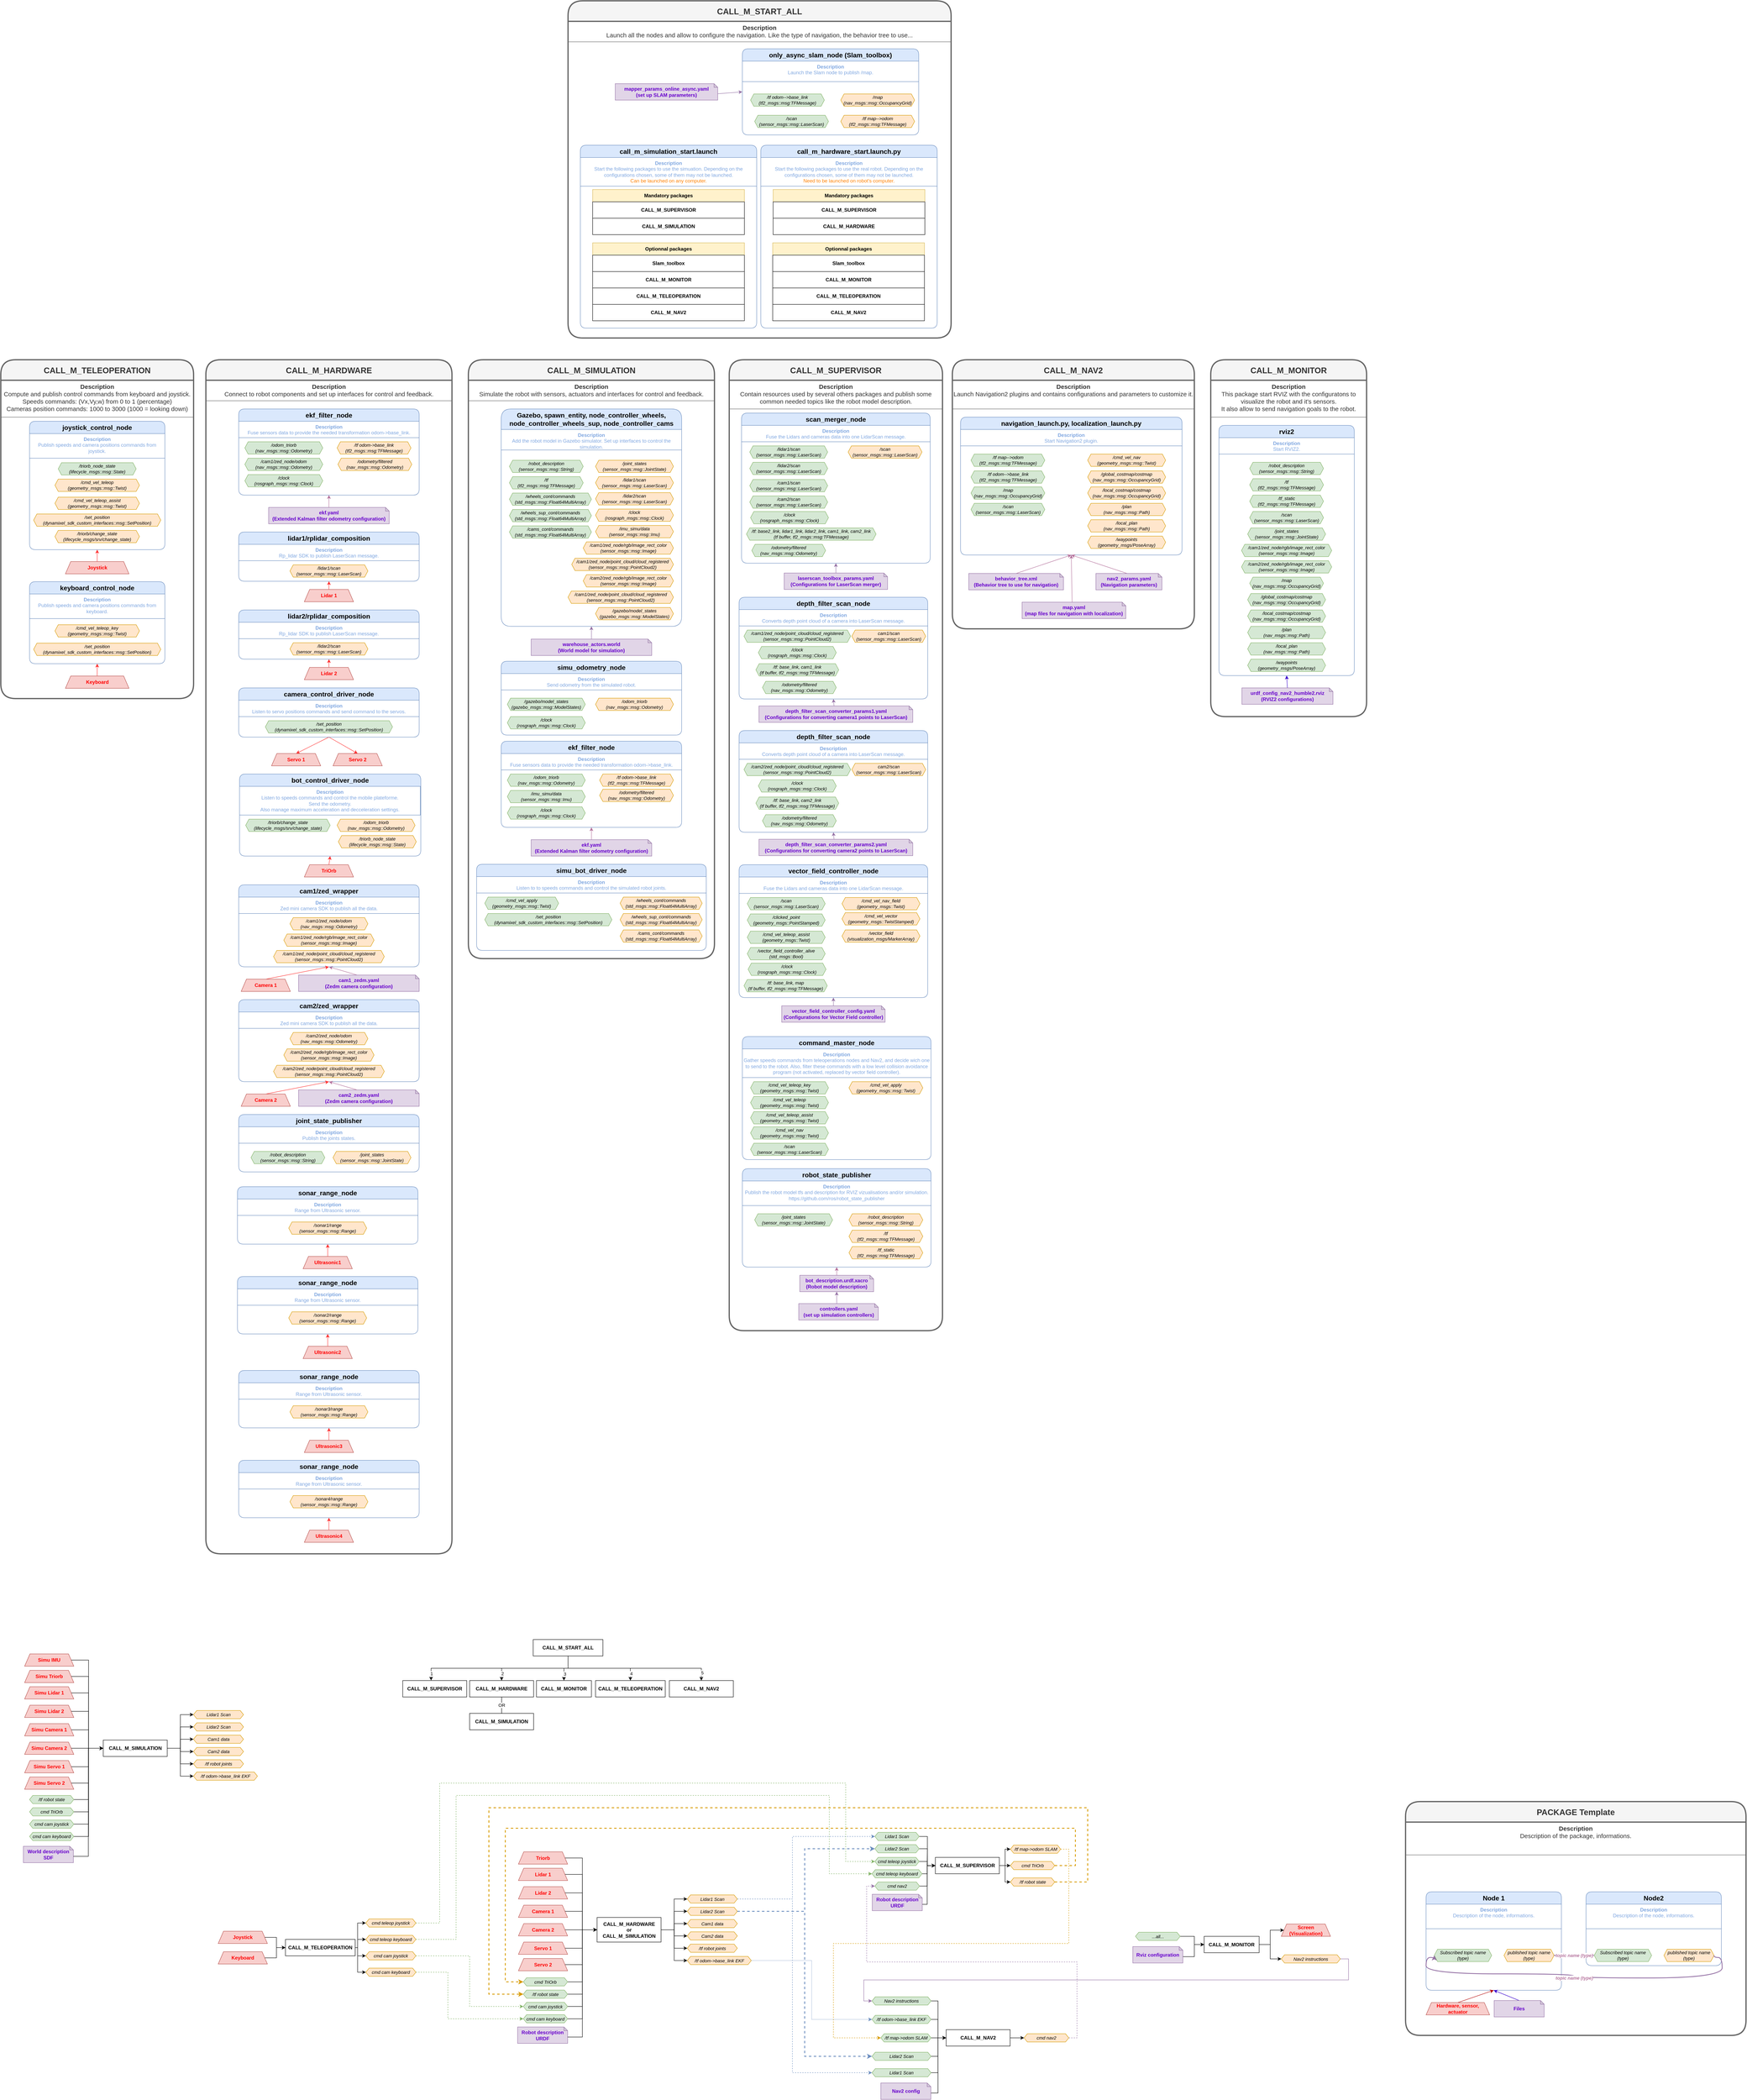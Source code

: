 <mxfile version="24.7.17">
  <diagram id="C5RBs43oDa-KdzZeNtuy" name="Page-1">
    <mxGraphModel dx="7001" dy="6157" grid="0" gridSize="10" guides="1" tooltips="1" connect="1" arrows="1" fold="1" page="1" pageScale="1" pageWidth="827" pageHeight="1169" math="0" shadow="0">
      <root>
        <mxCell id="WIyWlLk6GJQsqaUBKTNV-0" />
        <mxCell id="WIyWlLk6GJQsqaUBKTNV-1" parent="WIyWlLk6GJQsqaUBKTNV-0" />
        <mxCell id="dkalc_hDWcm7XEXlRDou-80" value="" style="group" parent="WIyWlLk6GJQsqaUBKTNV-1" vertex="1" connectable="0">
          <mxGeometry x="-620" y="1270" width="806" height="220" as="geometry" />
        </mxCell>
        <mxCell id="WIyWlLk6GJQsqaUBKTNV-7" value="&lt;b&gt;CALL_M_MONITOR&lt;/b&gt;" style="rounded=1;whiteSpace=wrap;html=1;fontSize=12;glass=0;strokeWidth=1;shadow=0;arcSize=0;" parent="dkalc_hDWcm7XEXlRDou-80" vertex="1">
          <mxGeometry x="326" y="100" width="134" height="40" as="geometry" />
        </mxCell>
        <mxCell id="dkalc_hDWcm7XEXlRDou-2" value="&lt;b&gt;CALL_M_HARDWARE&lt;/b&gt;" style="rounded=1;whiteSpace=wrap;html=1;fontSize=12;glass=0;strokeWidth=1;shadow=0;arcSize=0;" parent="dkalc_hDWcm7XEXlRDou-80" vertex="1">
          <mxGeometry x="163" y="100" width="156" height="40" as="geometry" />
        </mxCell>
        <mxCell id="dkalc_hDWcm7XEXlRDou-4" value="&lt;b&gt;CALL_M_SIMULATION&lt;/b&gt;" style="rounded=1;whiteSpace=wrap;html=1;fontSize=12;glass=0;strokeWidth=1;shadow=0;arcSize=0;" parent="dkalc_hDWcm7XEXlRDou-80" vertex="1">
          <mxGeometry x="163" y="180" width="156" height="40" as="geometry" />
        </mxCell>
        <mxCell id="dkalc_hDWcm7XEXlRDou-12" value="OR" style="edgeStyle=orthogonalEdgeStyle;rounded=0;orthogonalLoop=1;jettySize=auto;html=1;exitX=0.5;exitY=1;exitDx=0;exitDy=0;entryX=0.5;entryY=0;entryDx=0;entryDy=0;endArrow=none;endFill=0;" parent="dkalc_hDWcm7XEXlRDou-80" source="dkalc_hDWcm7XEXlRDou-2" target="dkalc_hDWcm7XEXlRDou-4" edge="1">
          <mxGeometry relative="1" as="geometry" />
        </mxCell>
        <mxCell id="dkalc_hDWcm7XEXlRDou-6" value="&lt;b&gt;CALL_M_NAV2&lt;/b&gt;" style="rounded=1;whiteSpace=wrap;html=1;fontSize=12;glass=0;strokeWidth=1;shadow=0;arcSize=0;" parent="dkalc_hDWcm7XEXlRDou-80" vertex="1">
          <mxGeometry x="650" y="100" width="156" height="40" as="geometry" />
        </mxCell>
        <mxCell id="dkalc_hDWcm7XEXlRDou-7" value="&lt;b&gt;CALL_M_SUPERVISOR&lt;/b&gt;" style="rounded=1;whiteSpace=wrap;html=1;fontSize=12;glass=0;strokeWidth=1;shadow=0;arcSize=0;" parent="dkalc_hDWcm7XEXlRDou-80" vertex="1">
          <mxGeometry y="100" width="156" height="40" as="geometry" />
        </mxCell>
        <mxCell id="dkalc_hDWcm7XEXlRDou-8" value="&lt;b&gt;CALL_M_TELEOPERATION&lt;/b&gt;" style="rounded=1;whiteSpace=wrap;html=1;fontSize=12;glass=0;strokeWidth=1;shadow=0;arcSize=0;" parent="dkalc_hDWcm7XEXlRDou-80" vertex="1">
          <mxGeometry x="470" y="100" width="170" height="40" as="geometry" />
        </mxCell>
        <mxCell id="dkalc_hDWcm7XEXlRDou-13" style="edgeStyle=orthogonalEdgeStyle;rounded=0;orthogonalLoop=1;jettySize=auto;html=1;exitX=0.5;exitY=1;exitDx=0;exitDy=0;entryX=0.5;entryY=0;entryDx=0;entryDy=0;" parent="dkalc_hDWcm7XEXlRDou-80" source="dkalc_hDWcm7XEXlRDou-9" target="WIyWlLk6GJQsqaUBKTNV-7" edge="1">
          <mxGeometry relative="1" as="geometry" />
        </mxCell>
        <mxCell id="dkalc_hDWcm7XEXlRDou-21" value="3" style="edgeLabel;html=1;align=center;verticalAlign=middle;resizable=0;points=[];" parent="dkalc_hDWcm7XEXlRDou-13" vertex="1" connectable="0">
          <mxGeometry x="0.538" y="2" relative="1" as="geometry">
            <mxPoint as="offset" />
          </mxGeometry>
        </mxCell>
        <mxCell id="dkalc_hDWcm7XEXlRDou-14" style="edgeStyle=orthogonalEdgeStyle;rounded=0;orthogonalLoop=1;jettySize=auto;html=1;exitX=0.5;exitY=1;exitDx=0;exitDy=0;entryX=0.5;entryY=0;entryDx=0;entryDy=0;" parent="dkalc_hDWcm7XEXlRDou-80" source="dkalc_hDWcm7XEXlRDou-9" target="dkalc_hDWcm7XEXlRDou-8" edge="1">
          <mxGeometry relative="1" as="geometry" />
        </mxCell>
        <mxCell id="dkalc_hDWcm7XEXlRDou-22" value="4" style="edgeLabel;html=1;align=center;verticalAlign=middle;resizable=0;points=[];" parent="dkalc_hDWcm7XEXlRDou-14" vertex="1" connectable="0">
          <mxGeometry x="0.84" y="2" relative="1" as="geometry">
            <mxPoint as="offset" />
          </mxGeometry>
        </mxCell>
        <mxCell id="dkalc_hDWcm7XEXlRDou-15" style="edgeStyle=orthogonalEdgeStyle;rounded=0;orthogonalLoop=1;jettySize=auto;html=1;exitX=0.5;exitY=1;exitDx=0;exitDy=0;entryX=0.5;entryY=0;entryDx=0;entryDy=0;" parent="dkalc_hDWcm7XEXlRDou-80" source="dkalc_hDWcm7XEXlRDou-9" target="dkalc_hDWcm7XEXlRDou-6" edge="1">
          <mxGeometry relative="1" as="geometry" />
        </mxCell>
        <mxCell id="dkalc_hDWcm7XEXlRDou-23" value="5" style="edgeLabel;html=1;align=center;verticalAlign=middle;resizable=0;points=[];" parent="dkalc_hDWcm7XEXlRDou-15" vertex="1" connectable="0">
          <mxGeometry x="0.899" y="2" relative="1" as="geometry">
            <mxPoint as="offset" />
          </mxGeometry>
        </mxCell>
        <mxCell id="dkalc_hDWcm7XEXlRDou-16" style="edgeStyle=orthogonalEdgeStyle;rounded=0;orthogonalLoop=1;jettySize=auto;html=1;exitX=0.5;exitY=1;exitDx=0;exitDy=0;entryX=0.5;entryY=0;entryDx=0;entryDy=0;" parent="dkalc_hDWcm7XEXlRDou-80" source="dkalc_hDWcm7XEXlRDou-9" target="dkalc_hDWcm7XEXlRDou-2" edge="1">
          <mxGeometry relative="1" as="geometry" />
        </mxCell>
        <mxCell id="dkalc_hDWcm7XEXlRDou-20" value="2" style="edgeLabel;html=1;align=center;verticalAlign=middle;resizable=0;points=[];" parent="dkalc_hDWcm7XEXlRDou-16" vertex="1" connectable="0">
          <mxGeometry x="0.847" y="2" relative="1" as="geometry">
            <mxPoint as="offset" />
          </mxGeometry>
        </mxCell>
        <mxCell id="dkalc_hDWcm7XEXlRDou-9" value="&lt;b&gt;CALL_M_START_ALL&lt;/b&gt;" style="rounded=1;whiteSpace=wrap;html=1;fontSize=12;glass=0;strokeWidth=1;shadow=0;arcSize=0;" parent="dkalc_hDWcm7XEXlRDou-80" vertex="1">
          <mxGeometry x="318" width="170" height="40" as="geometry" />
        </mxCell>
        <mxCell id="dkalc_hDWcm7XEXlRDou-17" style="edgeStyle=orthogonalEdgeStyle;rounded=0;orthogonalLoop=1;jettySize=auto;html=1;exitX=0.5;exitY=1;exitDx=0;exitDy=0;entryX=0.443;entryY=-0.008;entryDx=0;entryDy=0;entryPerimeter=0;" parent="dkalc_hDWcm7XEXlRDou-80" source="dkalc_hDWcm7XEXlRDou-9" target="dkalc_hDWcm7XEXlRDou-7" edge="1">
          <mxGeometry relative="1" as="geometry" />
        </mxCell>
        <mxCell id="dkalc_hDWcm7XEXlRDou-19" value="1" style="edgeLabel;html=1;align=center;verticalAlign=middle;resizable=0;points=[];" parent="dkalc_hDWcm7XEXlRDou-17" vertex="1" connectable="0">
          <mxGeometry x="0.915" y="1" relative="1" as="geometry">
            <mxPoint as="offset" />
          </mxGeometry>
        </mxCell>
        <mxCell id="dkalc_hDWcm7XEXlRDou-431" value="" style="group" parent="WIyWlLk6GJQsqaUBKTNV-1" vertex="1" connectable="0">
          <mxGeometry x="-1070" y="1951" width="482" height="140" as="geometry" />
        </mxCell>
        <mxCell id="dkalc_hDWcm7XEXlRDou-432" value="&lt;b&gt;CALL_M_TELEOPERATION&lt;/b&gt;" style="rounded=1;whiteSpace=wrap;html=1;fontSize=12;glass=0;strokeWidth=1;shadow=0;arcSize=0;" parent="dkalc_hDWcm7XEXlRDou-431" vertex="1">
          <mxGeometry x="164" y="50" width="170" height="40" as="geometry" />
        </mxCell>
        <mxCell id="dkalc_hDWcm7XEXlRDou-433" style="edgeStyle=orthogonalEdgeStyle;rounded=0;orthogonalLoop=1;jettySize=auto;html=1;exitX=1;exitY=0.5;exitDx=0;exitDy=0;entryX=0;entryY=0.5;entryDx=0;entryDy=0;" parent="dkalc_hDWcm7XEXlRDou-431" source="dkalc_hDWcm7XEXlRDou-434" target="dkalc_hDWcm7XEXlRDou-432" edge="1">
          <mxGeometry relative="1" as="geometry" />
        </mxCell>
        <mxCell id="dkalc_hDWcm7XEXlRDou-434" value="Joystick" style="shape=trapezoid;perimeter=trapezoidPerimeter;whiteSpace=wrap;html=1;fixedSize=1;size=13;fillColor=#f8cecc;strokeColor=#b85450;fontStyle=1;fontColor=#FF0000;" parent="dkalc_hDWcm7XEXlRDou-431" vertex="1">
          <mxGeometry y="30" width="120" height="30" as="geometry" />
        </mxCell>
        <mxCell id="dkalc_hDWcm7XEXlRDou-435" style="edgeStyle=orthogonalEdgeStyle;rounded=0;orthogonalLoop=1;jettySize=auto;html=1;exitX=1;exitY=0.5;exitDx=0;exitDy=0;" parent="dkalc_hDWcm7XEXlRDou-431" source="dkalc_hDWcm7XEXlRDou-436" target="dkalc_hDWcm7XEXlRDou-432" edge="1">
          <mxGeometry relative="1" as="geometry" />
        </mxCell>
        <mxCell id="dkalc_hDWcm7XEXlRDou-436" value="Keyboard" style="shape=trapezoid;perimeter=trapezoidPerimeter;whiteSpace=wrap;html=1;fixedSize=1;size=13;fillColor=#f8cecc;strokeColor=#b85450;fontStyle=1;fontColor=#FF0000;" parent="dkalc_hDWcm7XEXlRDou-431" vertex="1">
          <mxGeometry y="80" width="120" height="30" as="geometry" />
        </mxCell>
        <mxCell id="dkalc_hDWcm7XEXlRDou-437" value="cmd teleop joystick" style="shape=hexagon;perimeter=hexagonPerimeter2;whiteSpace=wrap;html=1;fixedSize=1;fillColor=#ffe6cc;strokeColor=#d79b00;size=8;fontStyle=2;fontSize=11;" parent="dkalc_hDWcm7XEXlRDou-431" vertex="1">
          <mxGeometry x="360" width="122" height="20" as="geometry" />
        </mxCell>
        <mxCell id="dkalc_hDWcm7XEXlRDou-438" style="edgeStyle=orthogonalEdgeStyle;rounded=0;orthogonalLoop=1;jettySize=auto;html=1;exitX=1;exitY=0.5;exitDx=0;exitDy=0;entryX=0;entryY=0.5;entryDx=0;entryDy=0;" parent="dkalc_hDWcm7XEXlRDou-431" source="dkalc_hDWcm7XEXlRDou-432" target="dkalc_hDWcm7XEXlRDou-437" edge="1">
          <mxGeometry relative="1" as="geometry">
            <Array as="points">
              <mxPoint x="340" y="70" />
              <mxPoint x="340" y="10" />
            </Array>
          </mxGeometry>
        </mxCell>
        <mxCell id="dkalc_hDWcm7XEXlRDou-439" value="cmd cam keyboard" style="shape=hexagon;perimeter=hexagonPerimeter2;whiteSpace=wrap;html=1;fixedSize=1;fillColor=#ffe6cc;strokeColor=#d79b00;size=8;fontStyle=2;fontSize=11;" parent="dkalc_hDWcm7XEXlRDou-431" vertex="1">
          <mxGeometry x="360" y="120" width="122" height="20" as="geometry" />
        </mxCell>
        <mxCell id="dkalc_hDWcm7XEXlRDou-440" style="edgeStyle=orthogonalEdgeStyle;rounded=0;orthogonalLoop=1;jettySize=auto;html=1;exitX=1;exitY=0.5;exitDx=0;exitDy=0;entryX=0;entryY=0.5;entryDx=0;entryDy=0;" parent="dkalc_hDWcm7XEXlRDou-431" source="dkalc_hDWcm7XEXlRDou-432" target="dkalc_hDWcm7XEXlRDou-439" edge="1">
          <mxGeometry relative="1" as="geometry">
            <Array as="points">
              <mxPoint x="340" y="70" />
              <mxPoint x="340" y="130" />
            </Array>
          </mxGeometry>
        </mxCell>
        <mxCell id="dkalc_hDWcm7XEXlRDou-441" value="cmd teleop keyboard" style="shape=hexagon;perimeter=hexagonPerimeter2;whiteSpace=wrap;html=1;fixedSize=1;fillColor=#ffe6cc;strokeColor=#d79b00;size=8;fontStyle=2;fontSize=11;" parent="dkalc_hDWcm7XEXlRDou-431" vertex="1">
          <mxGeometry x="360" y="40" width="122" height="20" as="geometry" />
        </mxCell>
        <mxCell id="dkalc_hDWcm7XEXlRDou-442" style="edgeStyle=orthogonalEdgeStyle;rounded=0;orthogonalLoop=1;jettySize=auto;html=1;exitX=1;exitY=0.5;exitDx=0;exitDy=0;entryX=0;entryY=0.5;entryDx=0;entryDy=0;" parent="dkalc_hDWcm7XEXlRDou-431" source="dkalc_hDWcm7XEXlRDou-432" target="dkalc_hDWcm7XEXlRDou-441" edge="1">
          <mxGeometry relative="1" as="geometry">
            <Array as="points">
              <mxPoint x="340" y="70" />
              <mxPoint x="340" y="50" />
            </Array>
          </mxGeometry>
        </mxCell>
        <mxCell id="dkalc_hDWcm7XEXlRDou-443" value="cmd cam joystick" style="shape=hexagon;perimeter=hexagonPerimeter2;whiteSpace=wrap;html=1;fixedSize=1;fillColor=#ffe6cc;strokeColor=#d79b00;size=8;fontStyle=2;fontSize=11;" parent="dkalc_hDWcm7XEXlRDou-431" vertex="1">
          <mxGeometry x="360" y="80" width="122" height="20" as="geometry" />
        </mxCell>
        <mxCell id="dkalc_hDWcm7XEXlRDou-444" style="edgeStyle=orthogonalEdgeStyle;rounded=0;orthogonalLoop=1;jettySize=auto;html=1;exitX=1;exitY=0.5;exitDx=0;exitDy=0;entryX=0;entryY=0.5;entryDx=0;entryDy=0;" parent="dkalc_hDWcm7XEXlRDou-431" source="dkalc_hDWcm7XEXlRDou-432" target="dkalc_hDWcm7XEXlRDou-443" edge="1">
          <mxGeometry relative="1" as="geometry">
            <Array as="points">
              <mxPoint x="340" y="70" />
              <mxPoint x="340" y="90" />
            </Array>
          </mxGeometry>
        </mxCell>
        <mxCell id="dkalc_hDWcm7XEXlRDou-445" value="" style="group" parent="WIyWlLk6GJQsqaUBKTNV-1" vertex="1" connectable="0">
          <mxGeometry x="-340" y="1787.5" width="569.75" height="467" as="geometry" />
        </mxCell>
        <mxCell id="dkalc_hDWcm7XEXlRDou-446" value="&lt;div&gt;Robot description&lt;/div&gt;&lt;div&gt;URDF&lt;br&gt;&lt;/div&gt;" style="shape=note;whiteSpace=wrap;html=1;backgroundOutline=1;darkOpacity=0.05;size=9;fontStyle=1;fillColor=#e1d5e7;strokeColor=#9673a6;fontColor=#6600CC;" parent="dkalc_hDWcm7XEXlRDou-445" vertex="1">
          <mxGeometry y="427" width="122" height="40" as="geometry" />
        </mxCell>
        <mxCell id="dkalc_hDWcm7XEXlRDou-447" value="&lt;b&gt;CALL_M_HARDWARE&lt;br&gt;or&lt;br&gt;CALL_M_SIMULATION&lt;br&gt;&lt;/b&gt;" style="rounded=1;whiteSpace=wrap;html=1;fontSize=12;glass=0;strokeWidth=1;shadow=0;arcSize=0;" parent="dkalc_hDWcm7XEXlRDou-445" vertex="1">
          <mxGeometry x="193.75" y="160" width="156" height="60" as="geometry" />
        </mxCell>
        <mxCell id="dkalc_hDWcm7XEXlRDou-448" style="edgeStyle=orthogonalEdgeStyle;rounded=0;orthogonalLoop=1;jettySize=auto;html=1;exitX=0;exitY=0;exitDx=122;exitDy=24.5;exitPerimeter=0;entryX=0;entryY=0.5;entryDx=0;entryDy=0;" parent="dkalc_hDWcm7XEXlRDou-445" source="dkalc_hDWcm7XEXlRDou-446" target="dkalc_hDWcm7XEXlRDou-447" edge="1">
          <mxGeometry relative="1" as="geometry" />
        </mxCell>
        <mxCell id="dkalc_hDWcm7XEXlRDou-449" style="edgeStyle=orthogonalEdgeStyle;rounded=0;orthogonalLoop=1;jettySize=auto;html=1;exitX=1;exitY=0.5;exitDx=0;exitDy=0;entryX=0;entryY=0.5;entryDx=0;entryDy=0;" parent="dkalc_hDWcm7XEXlRDou-445" source="dkalc_hDWcm7XEXlRDou-450" target="dkalc_hDWcm7XEXlRDou-447" edge="1">
          <mxGeometry relative="1" as="geometry" />
        </mxCell>
        <mxCell id="dkalc_hDWcm7XEXlRDou-450" value="Lidar 1" style="shape=trapezoid;perimeter=trapezoidPerimeter;whiteSpace=wrap;html=1;fixedSize=1;size=13;fillColor=#f8cecc;strokeColor=#b85450;fontStyle=1;fontColor=#FF0000;" parent="dkalc_hDWcm7XEXlRDou-445" vertex="1">
          <mxGeometry x="2" y="40" width="120" height="30" as="geometry" />
        </mxCell>
        <mxCell id="dkalc_hDWcm7XEXlRDou-451" style="edgeStyle=orthogonalEdgeStyle;rounded=0;orthogonalLoop=1;jettySize=auto;html=1;exitX=1;exitY=0.5;exitDx=0;exitDy=0;entryX=0;entryY=0.5;entryDx=0;entryDy=0;" parent="dkalc_hDWcm7XEXlRDou-445" source="dkalc_hDWcm7XEXlRDou-452" target="dkalc_hDWcm7XEXlRDou-447" edge="1">
          <mxGeometry relative="1" as="geometry" />
        </mxCell>
        <mxCell id="dkalc_hDWcm7XEXlRDou-452" value="Lidar 2" style="shape=trapezoid;perimeter=trapezoidPerimeter;whiteSpace=wrap;html=1;fixedSize=1;size=13;fillColor=#f8cecc;strokeColor=#b85450;fontStyle=1;fontColor=#FF0000;" parent="dkalc_hDWcm7XEXlRDou-445" vertex="1">
          <mxGeometry x="2" y="85" width="120" height="30" as="geometry" />
        </mxCell>
        <mxCell id="dkalc_hDWcm7XEXlRDou-453" style="edgeStyle=orthogonalEdgeStyle;rounded=0;orthogonalLoop=1;jettySize=auto;html=1;exitX=1;exitY=0.5;exitDx=0;exitDy=0;entryX=0;entryY=0.5;entryDx=0;entryDy=0;" parent="dkalc_hDWcm7XEXlRDou-445" source="dkalc_hDWcm7XEXlRDou-454" target="dkalc_hDWcm7XEXlRDou-447" edge="1">
          <mxGeometry relative="1" as="geometry" />
        </mxCell>
        <mxCell id="dkalc_hDWcm7XEXlRDou-454" value="Camera 1" style="shape=trapezoid;perimeter=trapezoidPerimeter;whiteSpace=wrap;html=1;fixedSize=1;size=13;fillColor=#f8cecc;strokeColor=#b85450;fontStyle=1;fontColor=#FF0000;" parent="dkalc_hDWcm7XEXlRDou-445" vertex="1">
          <mxGeometry x="2" y="130" width="120" height="30" as="geometry" />
        </mxCell>
        <mxCell id="dkalc_hDWcm7XEXlRDou-455" style="edgeStyle=orthogonalEdgeStyle;rounded=0;orthogonalLoop=1;jettySize=auto;html=1;exitX=1;exitY=0.5;exitDx=0;exitDy=0;" parent="dkalc_hDWcm7XEXlRDou-445" source="dkalc_hDWcm7XEXlRDou-456" target="dkalc_hDWcm7XEXlRDou-447" edge="1">
          <mxGeometry relative="1" as="geometry" />
        </mxCell>
        <mxCell id="dkalc_hDWcm7XEXlRDou-456" value="Camera 2" style="shape=trapezoid;perimeter=trapezoidPerimeter;whiteSpace=wrap;html=1;fixedSize=1;size=13;fillColor=#f8cecc;strokeColor=#b85450;fontStyle=1;fontColor=#FF0000;" parent="dkalc_hDWcm7XEXlRDou-445" vertex="1">
          <mxGeometry x="2" y="175" width="120" height="30" as="geometry" />
        </mxCell>
        <mxCell id="dkalc_hDWcm7XEXlRDou-457" style="edgeStyle=orthogonalEdgeStyle;rounded=0;orthogonalLoop=1;jettySize=auto;html=1;exitX=1;exitY=0.5;exitDx=0;exitDy=0;entryX=0;entryY=0.5;entryDx=0;entryDy=0;" parent="dkalc_hDWcm7XEXlRDou-445" source="dkalc_hDWcm7XEXlRDou-458" target="dkalc_hDWcm7XEXlRDou-447" edge="1">
          <mxGeometry relative="1" as="geometry" />
        </mxCell>
        <mxCell id="dkalc_hDWcm7XEXlRDou-458" value="Servo 1 " style="shape=trapezoid;perimeter=trapezoidPerimeter;whiteSpace=wrap;html=1;fixedSize=1;size=13;fillColor=#f8cecc;strokeColor=#b85450;fontStyle=1;fontColor=#FF0000;" parent="dkalc_hDWcm7XEXlRDou-445" vertex="1">
          <mxGeometry x="2" y="220" width="120" height="30" as="geometry" />
        </mxCell>
        <mxCell id="dkalc_hDWcm7XEXlRDou-459" style="edgeStyle=orthogonalEdgeStyle;rounded=0;orthogonalLoop=1;jettySize=auto;html=1;exitX=1;exitY=0.5;exitDx=0;exitDy=0;entryX=0;entryY=0.5;entryDx=0;entryDy=0;" parent="dkalc_hDWcm7XEXlRDou-445" source="dkalc_hDWcm7XEXlRDou-460" target="dkalc_hDWcm7XEXlRDou-447" edge="1">
          <mxGeometry relative="1" as="geometry" />
        </mxCell>
        <mxCell id="dkalc_hDWcm7XEXlRDou-460" value="Servo 2 " style="shape=trapezoid;perimeter=trapezoidPerimeter;whiteSpace=wrap;html=1;fixedSize=1;size=13;fillColor=#f8cecc;strokeColor=#b85450;fontStyle=1;fontColor=#FF0000;" parent="dkalc_hDWcm7XEXlRDou-445" vertex="1">
          <mxGeometry x="2" y="260" width="120" height="30" as="geometry" />
        </mxCell>
        <mxCell id="dkalc_hDWcm7XEXlRDou-461" style="edgeStyle=orthogonalEdgeStyle;rounded=0;orthogonalLoop=1;jettySize=auto;html=1;exitX=1;exitY=0.5;exitDx=0;exitDy=0;entryX=0;entryY=0.5;entryDx=0;entryDy=0;" parent="dkalc_hDWcm7XEXlRDou-445" source="dkalc_hDWcm7XEXlRDou-462" target="dkalc_hDWcm7XEXlRDou-447" edge="1">
          <mxGeometry relative="1" as="geometry" />
        </mxCell>
        <mxCell id="dkalc_hDWcm7XEXlRDou-462" value="Triorb" style="shape=trapezoid;perimeter=trapezoidPerimeter;whiteSpace=wrap;html=1;fixedSize=1;size=13;fillColor=#f8cecc;strokeColor=#b85450;fontStyle=1;fontColor=#FF0000;" parent="dkalc_hDWcm7XEXlRDou-445" vertex="1">
          <mxGeometry x="2" width="120" height="30" as="geometry" />
        </mxCell>
        <mxCell id="dkalc_hDWcm7XEXlRDou-463" style="edgeStyle=orthogonalEdgeStyle;rounded=0;orthogonalLoop=1;jettySize=auto;html=1;exitX=1;exitY=0.5;exitDx=0;exitDy=0;entryX=0;entryY=0.5;entryDx=0;entryDy=0;" parent="dkalc_hDWcm7XEXlRDou-445" source="dkalc_hDWcm7XEXlRDou-464" target="dkalc_hDWcm7XEXlRDou-447" edge="1">
          <mxGeometry relative="1" as="geometry" />
        </mxCell>
        <mxCell id="dkalc_hDWcm7XEXlRDou-464" value="cmd TriOrb" style="shape=hexagon;perimeter=hexagonPerimeter2;whiteSpace=wrap;html=1;fixedSize=1;fillColor=#d5e8d4;strokeColor=#82b366;size=8;fontStyle=2;fontColor=#000000;fontSize=11;" parent="dkalc_hDWcm7XEXlRDou-445" vertex="1">
          <mxGeometry x="14" y="307" width="108" height="20" as="geometry" />
        </mxCell>
        <mxCell id="dkalc_hDWcm7XEXlRDou-465" style="edgeStyle=orthogonalEdgeStyle;rounded=0;orthogonalLoop=1;jettySize=auto;html=1;exitX=1;exitY=0.5;exitDx=0;exitDy=0;entryX=0;entryY=0.5;entryDx=0;entryDy=0;" parent="dkalc_hDWcm7XEXlRDou-445" source="dkalc_hDWcm7XEXlRDou-466" target="dkalc_hDWcm7XEXlRDou-447" edge="1">
          <mxGeometry relative="1" as="geometry" />
        </mxCell>
        <mxCell id="dkalc_hDWcm7XEXlRDou-466" value="/tf robot state" style="shape=hexagon;perimeter=hexagonPerimeter2;whiteSpace=wrap;html=1;fixedSize=1;fillColor=#d5e8d4;strokeColor=#82b366;size=8;fontStyle=2;fontColor=#000000;fontSize=11;" parent="dkalc_hDWcm7XEXlRDou-445" vertex="1">
          <mxGeometry x="14" y="337" width="108" height="20" as="geometry" />
        </mxCell>
        <mxCell id="dkalc_hDWcm7XEXlRDou-467" style="edgeStyle=orthogonalEdgeStyle;rounded=0;orthogonalLoop=1;jettySize=auto;html=1;exitX=1;exitY=0.5;exitDx=0;exitDy=0;entryX=0;entryY=0.5;entryDx=0;entryDy=0;" parent="dkalc_hDWcm7XEXlRDou-445" source="dkalc_hDWcm7XEXlRDou-468" target="dkalc_hDWcm7XEXlRDou-447" edge="1">
          <mxGeometry relative="1" as="geometry" />
        </mxCell>
        <mxCell id="dkalc_hDWcm7XEXlRDou-468" value="cmd cam joystick" style="shape=hexagon;perimeter=hexagonPerimeter2;whiteSpace=wrap;html=1;fixedSize=1;fillColor=#d5e8d4;strokeColor=#82b366;size=8;fontStyle=2;fontColor=#000000;fontSize=11;" parent="dkalc_hDWcm7XEXlRDou-445" vertex="1">
          <mxGeometry x="14" y="367" width="108" height="20" as="geometry" />
        </mxCell>
        <mxCell id="dkalc_hDWcm7XEXlRDou-469" style="edgeStyle=orthogonalEdgeStyle;rounded=0;orthogonalLoop=1;jettySize=auto;html=1;exitX=1;exitY=0.5;exitDx=0;exitDy=0;entryX=0;entryY=0.5;entryDx=0;entryDy=0;" parent="dkalc_hDWcm7XEXlRDou-445" source="dkalc_hDWcm7XEXlRDou-470" target="dkalc_hDWcm7XEXlRDou-447" edge="1">
          <mxGeometry relative="1" as="geometry" />
        </mxCell>
        <mxCell id="dkalc_hDWcm7XEXlRDou-470" value="cmd cam keyboard" style="shape=hexagon;perimeter=hexagonPerimeter2;whiteSpace=wrap;html=1;fixedSize=1;fillColor=#d5e8d4;strokeColor=#82b366;size=8;fontStyle=2;fontColor=#000000;fontSize=11;" parent="dkalc_hDWcm7XEXlRDou-445" vertex="1">
          <mxGeometry x="14" y="397" width="108" height="20" as="geometry" />
        </mxCell>
        <mxCell id="dkalc_hDWcm7XEXlRDou-471" value="Lidar2 Scan" style="shape=hexagon;perimeter=hexagonPerimeter2;whiteSpace=wrap;html=1;fixedSize=1;fillColor=#ffe6cc;strokeColor=#d79b00;size=8;fontStyle=2;fontSize=11;" parent="dkalc_hDWcm7XEXlRDou-445" vertex="1">
          <mxGeometry x="413.75" y="135" width="122" height="20" as="geometry" />
        </mxCell>
        <mxCell id="dkalc_hDWcm7XEXlRDou-472" style="edgeStyle=orthogonalEdgeStyle;rounded=0;orthogonalLoop=1;jettySize=auto;html=1;exitX=1;exitY=0.5;exitDx=0;exitDy=0;entryX=0;entryY=0.5;entryDx=0;entryDy=0;" parent="dkalc_hDWcm7XEXlRDou-445" source="dkalc_hDWcm7XEXlRDou-447" target="dkalc_hDWcm7XEXlRDou-471" edge="1">
          <mxGeometry relative="1" as="geometry" />
        </mxCell>
        <mxCell id="dkalc_hDWcm7XEXlRDou-473" value="Lidar1 Scan" style="shape=hexagon;perimeter=hexagonPerimeter2;whiteSpace=wrap;html=1;fixedSize=1;fillColor=#ffe6cc;strokeColor=#d79b00;size=8;fontStyle=2;fontSize=11;" parent="dkalc_hDWcm7XEXlRDou-445" vertex="1">
          <mxGeometry x="413.75" y="105" width="122" height="20" as="geometry" />
        </mxCell>
        <mxCell id="dkalc_hDWcm7XEXlRDou-474" style="edgeStyle=orthogonalEdgeStyle;rounded=0;orthogonalLoop=1;jettySize=auto;html=1;exitX=1;exitY=0.5;exitDx=0;exitDy=0;entryX=0;entryY=0.5;entryDx=0;entryDy=0;" parent="dkalc_hDWcm7XEXlRDou-445" source="dkalc_hDWcm7XEXlRDou-447" target="dkalc_hDWcm7XEXlRDou-473" edge="1">
          <mxGeometry relative="1" as="geometry" />
        </mxCell>
        <mxCell id="dkalc_hDWcm7XEXlRDou-475" value="Cam1 data" style="shape=hexagon;perimeter=hexagonPerimeter2;whiteSpace=wrap;html=1;fixedSize=1;fillColor=#ffe6cc;strokeColor=#d79b00;size=8;fontStyle=2;fontSize=11;" parent="dkalc_hDWcm7XEXlRDou-445" vertex="1">
          <mxGeometry x="413.75" y="165" width="122" height="20" as="geometry" />
        </mxCell>
        <mxCell id="dkalc_hDWcm7XEXlRDou-476" style="edgeStyle=orthogonalEdgeStyle;rounded=0;orthogonalLoop=1;jettySize=auto;html=1;exitX=1;exitY=0.5;exitDx=0;exitDy=0;entryX=0;entryY=0.5;entryDx=0;entryDy=0;" parent="dkalc_hDWcm7XEXlRDou-445" source="dkalc_hDWcm7XEXlRDou-447" target="dkalc_hDWcm7XEXlRDou-475" edge="1">
          <mxGeometry relative="1" as="geometry" />
        </mxCell>
        <mxCell id="dkalc_hDWcm7XEXlRDou-477" value="Cam2 data" style="shape=hexagon;perimeter=hexagonPerimeter2;whiteSpace=wrap;html=1;fixedSize=1;fillColor=#ffe6cc;strokeColor=#d79b00;size=8;fontStyle=2;fontSize=11;" parent="dkalc_hDWcm7XEXlRDou-445" vertex="1">
          <mxGeometry x="413.75" y="195" width="122" height="20" as="geometry" />
        </mxCell>
        <mxCell id="dkalc_hDWcm7XEXlRDou-478" style="edgeStyle=orthogonalEdgeStyle;rounded=0;orthogonalLoop=1;jettySize=auto;html=1;exitX=1;exitY=0.5;exitDx=0;exitDy=0;entryX=0;entryY=0.5;entryDx=0;entryDy=0;" parent="dkalc_hDWcm7XEXlRDou-445" source="dkalc_hDWcm7XEXlRDou-447" target="dkalc_hDWcm7XEXlRDou-477" edge="1">
          <mxGeometry relative="1" as="geometry" />
        </mxCell>
        <mxCell id="dkalc_hDWcm7XEXlRDou-479" value="/tf robot joints" style="shape=hexagon;perimeter=hexagonPerimeter2;whiteSpace=wrap;html=1;fixedSize=1;fillColor=#ffe6cc;strokeColor=#d79b00;size=8;fontStyle=2;fontSize=11;" parent="dkalc_hDWcm7XEXlRDou-445" vertex="1">
          <mxGeometry x="413.75" y="225" width="122" height="20" as="geometry" />
        </mxCell>
        <mxCell id="dkalc_hDWcm7XEXlRDou-480" style="edgeStyle=orthogonalEdgeStyle;rounded=0;orthogonalLoop=1;jettySize=auto;html=1;exitX=1;exitY=0.5;exitDx=0;exitDy=0;entryX=0;entryY=0.5;entryDx=0;entryDy=0;" parent="dkalc_hDWcm7XEXlRDou-445" source="dkalc_hDWcm7XEXlRDou-447" target="dkalc_hDWcm7XEXlRDou-479" edge="1">
          <mxGeometry relative="1" as="geometry" />
        </mxCell>
        <mxCell id="dkalc_hDWcm7XEXlRDou-481" value="/tf odom-&amp;gt;base_link EKF" style="shape=hexagon;perimeter=hexagonPerimeter2;whiteSpace=wrap;html=1;fixedSize=1;fillColor=#ffe6cc;strokeColor=#d79b00;size=8;fontStyle=2;fontSize=11;" parent="dkalc_hDWcm7XEXlRDou-445" vertex="1">
          <mxGeometry x="413.75" y="255" width="156" height="20" as="geometry" />
        </mxCell>
        <mxCell id="dkalc_hDWcm7XEXlRDou-482" style="edgeStyle=orthogonalEdgeStyle;rounded=0;orthogonalLoop=1;jettySize=auto;html=1;exitX=1;exitY=0.5;exitDx=0;exitDy=0;entryX=0;entryY=0.5;entryDx=0;entryDy=0;" parent="dkalc_hDWcm7XEXlRDou-445" source="dkalc_hDWcm7XEXlRDou-447" target="dkalc_hDWcm7XEXlRDou-481" edge="1">
          <mxGeometry relative="1" as="geometry" />
        </mxCell>
        <mxCell id="dkalc_hDWcm7XEXlRDou-483" value="" style="group" parent="WIyWlLk6GJQsqaUBKTNV-1" vertex="1" connectable="0">
          <mxGeometry x="-1545" y="1305" width="570.75" height="509" as="geometry" />
        </mxCell>
        <mxCell id="dkalc_hDWcm7XEXlRDou-484" value="&lt;div&gt;World description&lt;/div&gt;&lt;div&gt;SDF&lt;br&gt;&lt;/div&gt;" style="shape=note;whiteSpace=wrap;html=1;backgroundOutline=1;darkOpacity=0.05;size=9;fontStyle=1;fillColor=#e1d5e7;strokeColor=#9673a6;fontColor=#6600CC;" parent="dkalc_hDWcm7XEXlRDou-483" vertex="1">
          <mxGeometry y="469" width="122" height="40" as="geometry" />
        </mxCell>
        <mxCell id="dkalc_hDWcm7XEXlRDou-485" value="&lt;b&gt;CALL_M_SIMULATION&lt;/b&gt;" style="rounded=1;whiteSpace=wrap;html=1;fontSize=12;glass=0;strokeWidth=1;shadow=0;arcSize=0;" parent="dkalc_hDWcm7XEXlRDou-483" vertex="1">
          <mxGeometry x="194.75" y="210" width="156" height="40" as="geometry" />
        </mxCell>
        <mxCell id="dkalc_hDWcm7XEXlRDou-486" style="edgeStyle=orthogonalEdgeStyle;rounded=0;orthogonalLoop=1;jettySize=auto;html=1;exitX=0;exitY=0;exitDx=122;exitDy=24.5;exitPerimeter=0;entryX=0;entryY=0.5;entryDx=0;entryDy=0;" parent="dkalc_hDWcm7XEXlRDou-483" source="dkalc_hDWcm7XEXlRDou-484" target="dkalc_hDWcm7XEXlRDou-485" edge="1">
          <mxGeometry relative="1" as="geometry" />
        </mxCell>
        <mxCell id="dkalc_hDWcm7XEXlRDou-487" style="edgeStyle=orthogonalEdgeStyle;rounded=0;orthogonalLoop=1;jettySize=auto;html=1;exitX=1;exitY=0.5;exitDx=0;exitDy=0;entryX=0;entryY=0.5;entryDx=0;entryDy=0;" parent="dkalc_hDWcm7XEXlRDou-483" source="dkalc_hDWcm7XEXlRDou-488" target="dkalc_hDWcm7XEXlRDou-485" edge="1">
          <mxGeometry relative="1" as="geometry" />
        </mxCell>
        <mxCell id="dkalc_hDWcm7XEXlRDou-488" value="Simu Lidar 1" style="shape=trapezoid;perimeter=trapezoidPerimeter;whiteSpace=wrap;html=1;fixedSize=1;size=13;fillColor=#f8cecc;strokeColor=#b85450;fontStyle=1;fontColor=#FF0000;" parent="dkalc_hDWcm7XEXlRDou-483" vertex="1">
          <mxGeometry x="3" y="80" width="120" height="30" as="geometry" />
        </mxCell>
        <mxCell id="dkalc_hDWcm7XEXlRDou-489" style="edgeStyle=orthogonalEdgeStyle;rounded=0;orthogonalLoop=1;jettySize=auto;html=1;exitX=1;exitY=0.5;exitDx=0;exitDy=0;entryX=0;entryY=0.5;entryDx=0;entryDy=0;" parent="dkalc_hDWcm7XEXlRDou-483" source="dkalc_hDWcm7XEXlRDou-490" target="dkalc_hDWcm7XEXlRDou-485" edge="1">
          <mxGeometry relative="1" as="geometry" />
        </mxCell>
        <mxCell id="dkalc_hDWcm7XEXlRDou-490" value="Simu Lidar 2" style="shape=trapezoid;perimeter=trapezoidPerimeter;whiteSpace=wrap;html=1;fixedSize=1;size=13;fillColor=#f8cecc;strokeColor=#b85450;fontStyle=1;fontColor=#FF0000;" parent="dkalc_hDWcm7XEXlRDou-483" vertex="1">
          <mxGeometry x="3" y="125" width="120" height="30" as="geometry" />
        </mxCell>
        <mxCell id="dkalc_hDWcm7XEXlRDou-491" style="edgeStyle=orthogonalEdgeStyle;rounded=0;orthogonalLoop=1;jettySize=auto;html=1;exitX=1;exitY=0.5;exitDx=0;exitDy=0;entryX=0;entryY=0.5;entryDx=0;entryDy=0;" parent="dkalc_hDWcm7XEXlRDou-483" source="dkalc_hDWcm7XEXlRDou-492" target="dkalc_hDWcm7XEXlRDou-485" edge="1">
          <mxGeometry relative="1" as="geometry" />
        </mxCell>
        <mxCell id="dkalc_hDWcm7XEXlRDou-492" value="Simu Camera 1" style="shape=trapezoid;perimeter=trapezoidPerimeter;whiteSpace=wrap;html=1;fixedSize=1;size=13;fillColor=#f8cecc;strokeColor=#b85450;fontStyle=1;fontColor=#FF0000;" parent="dkalc_hDWcm7XEXlRDou-483" vertex="1">
          <mxGeometry x="3" y="170" width="120" height="30" as="geometry" />
        </mxCell>
        <mxCell id="dkalc_hDWcm7XEXlRDou-493" style="edgeStyle=orthogonalEdgeStyle;rounded=0;orthogonalLoop=1;jettySize=auto;html=1;exitX=1;exitY=0.5;exitDx=0;exitDy=0;" parent="dkalc_hDWcm7XEXlRDou-483" source="dkalc_hDWcm7XEXlRDou-494" target="dkalc_hDWcm7XEXlRDou-485" edge="1">
          <mxGeometry relative="1" as="geometry" />
        </mxCell>
        <mxCell id="dkalc_hDWcm7XEXlRDou-494" value="Simu Camera 2" style="shape=trapezoid;perimeter=trapezoidPerimeter;whiteSpace=wrap;html=1;fixedSize=1;size=13;fillColor=#f8cecc;strokeColor=#b85450;fontStyle=1;fontColor=#FF0000;" parent="dkalc_hDWcm7XEXlRDou-483" vertex="1">
          <mxGeometry x="3" y="215" width="120" height="30" as="geometry" />
        </mxCell>
        <mxCell id="dkalc_hDWcm7XEXlRDou-495" style="edgeStyle=orthogonalEdgeStyle;rounded=0;orthogonalLoop=1;jettySize=auto;html=1;exitX=1;exitY=0.5;exitDx=0;exitDy=0;entryX=0;entryY=0.5;entryDx=0;entryDy=0;" parent="dkalc_hDWcm7XEXlRDou-483" source="dkalc_hDWcm7XEXlRDou-496" target="dkalc_hDWcm7XEXlRDou-485" edge="1">
          <mxGeometry relative="1" as="geometry" />
        </mxCell>
        <mxCell id="dkalc_hDWcm7XEXlRDou-496" value="Simu Servo 1 " style="shape=trapezoid;perimeter=trapezoidPerimeter;whiteSpace=wrap;html=1;fixedSize=1;size=13;fillColor=#f8cecc;strokeColor=#b85450;fontStyle=1;fontColor=#FF0000;" parent="dkalc_hDWcm7XEXlRDou-483" vertex="1">
          <mxGeometry x="3" y="260" width="120" height="30" as="geometry" />
        </mxCell>
        <mxCell id="dkalc_hDWcm7XEXlRDou-497" style="edgeStyle=orthogonalEdgeStyle;rounded=0;orthogonalLoop=1;jettySize=auto;html=1;exitX=1;exitY=0.5;exitDx=0;exitDy=0;entryX=0;entryY=0.5;entryDx=0;entryDy=0;" parent="dkalc_hDWcm7XEXlRDou-483" source="dkalc_hDWcm7XEXlRDou-498" target="dkalc_hDWcm7XEXlRDou-485" edge="1">
          <mxGeometry relative="1" as="geometry" />
        </mxCell>
        <mxCell id="dkalc_hDWcm7XEXlRDou-498" value="Simu Servo 2 " style="shape=trapezoid;perimeter=trapezoidPerimeter;whiteSpace=wrap;html=1;fixedSize=1;size=13;fillColor=#f8cecc;strokeColor=#b85450;fontStyle=1;fontColor=#FF0000;" parent="dkalc_hDWcm7XEXlRDou-483" vertex="1">
          <mxGeometry x="3" y="300" width="120" height="30" as="geometry" />
        </mxCell>
        <mxCell id="dkalc_hDWcm7XEXlRDou-499" style="edgeStyle=orthogonalEdgeStyle;rounded=0;orthogonalLoop=1;jettySize=auto;html=1;exitX=1;exitY=0.5;exitDx=0;exitDy=0;entryX=0;entryY=0.5;entryDx=0;entryDy=0;" parent="dkalc_hDWcm7XEXlRDou-483" source="dkalc_hDWcm7XEXlRDou-500" target="dkalc_hDWcm7XEXlRDou-485" edge="1">
          <mxGeometry relative="1" as="geometry" />
        </mxCell>
        <mxCell id="dkalc_hDWcm7XEXlRDou-500" value="Simu Triorb" style="shape=trapezoid;perimeter=trapezoidPerimeter;whiteSpace=wrap;html=1;fixedSize=1;size=13;fillColor=#f8cecc;strokeColor=#b85450;fontStyle=1;fontColor=#FF0000;" parent="dkalc_hDWcm7XEXlRDou-483" vertex="1">
          <mxGeometry x="3" y="40" width="120" height="30" as="geometry" />
        </mxCell>
        <mxCell id="dkalc_hDWcm7XEXlRDou-501" style="edgeStyle=orthogonalEdgeStyle;rounded=0;orthogonalLoop=1;jettySize=auto;html=1;exitX=1;exitY=0.5;exitDx=0;exitDy=0;entryX=0;entryY=0.5;entryDx=0;entryDy=0;" parent="dkalc_hDWcm7XEXlRDou-483" source="dkalc_hDWcm7XEXlRDou-502" target="dkalc_hDWcm7XEXlRDou-485" edge="1">
          <mxGeometry relative="1" as="geometry" />
        </mxCell>
        <mxCell id="dkalc_hDWcm7XEXlRDou-502" value="/tf robot state" style="shape=hexagon;perimeter=hexagonPerimeter2;whiteSpace=wrap;html=1;fixedSize=1;fillColor=#d5e8d4;strokeColor=#82b366;size=8;fontStyle=2;fontColor=#000000;fontSize=11;" parent="dkalc_hDWcm7XEXlRDou-483" vertex="1">
          <mxGeometry x="15" y="345" width="108" height="20" as="geometry" />
        </mxCell>
        <mxCell id="dkalc_hDWcm7XEXlRDou-503" style="edgeStyle=orthogonalEdgeStyle;rounded=0;orthogonalLoop=1;jettySize=auto;html=1;exitX=1;exitY=0.5;exitDx=0;exitDy=0;entryX=0;entryY=0.5;entryDx=0;entryDy=0;" parent="dkalc_hDWcm7XEXlRDou-483" source="dkalc_hDWcm7XEXlRDou-504" target="dkalc_hDWcm7XEXlRDou-485" edge="1">
          <mxGeometry relative="1" as="geometry" />
        </mxCell>
        <mxCell id="dkalc_hDWcm7XEXlRDou-504" value="cmd TriOrb" style="shape=hexagon;perimeter=hexagonPerimeter2;whiteSpace=wrap;html=1;fixedSize=1;fillColor=#d5e8d4;strokeColor=#82b366;size=8;fontStyle=2;fontColor=#000000;fontSize=11;" parent="dkalc_hDWcm7XEXlRDou-483" vertex="1">
          <mxGeometry x="15" y="375" width="108" height="20" as="geometry" />
        </mxCell>
        <mxCell id="dkalc_hDWcm7XEXlRDou-505" style="edgeStyle=orthogonalEdgeStyle;rounded=0;orthogonalLoop=1;jettySize=auto;html=1;exitX=1;exitY=0.5;exitDx=0;exitDy=0;entryX=0;entryY=0.5;entryDx=0;entryDy=0;" parent="dkalc_hDWcm7XEXlRDou-483" source="dkalc_hDWcm7XEXlRDou-506" target="dkalc_hDWcm7XEXlRDou-485" edge="1">
          <mxGeometry relative="1" as="geometry" />
        </mxCell>
        <mxCell id="dkalc_hDWcm7XEXlRDou-506" value="cmd cam joystick" style="shape=hexagon;perimeter=hexagonPerimeter2;whiteSpace=wrap;html=1;fixedSize=1;fillColor=#d5e8d4;strokeColor=#82b366;size=8;fontStyle=2;fontColor=#000000;fontSize=11;" parent="dkalc_hDWcm7XEXlRDou-483" vertex="1">
          <mxGeometry x="15" y="405" width="108" height="20" as="geometry" />
        </mxCell>
        <mxCell id="dkalc_hDWcm7XEXlRDou-507" style="edgeStyle=orthogonalEdgeStyle;rounded=0;orthogonalLoop=1;jettySize=auto;html=1;exitX=1;exitY=0.5;exitDx=0;exitDy=0;entryX=0;entryY=0.5;entryDx=0;entryDy=0;" parent="dkalc_hDWcm7XEXlRDou-483" source="dkalc_hDWcm7XEXlRDou-508" target="dkalc_hDWcm7XEXlRDou-485" edge="1">
          <mxGeometry relative="1" as="geometry" />
        </mxCell>
        <mxCell id="dkalc_hDWcm7XEXlRDou-508" value="cmd cam keyboard" style="shape=hexagon;perimeter=hexagonPerimeter2;whiteSpace=wrap;html=1;fixedSize=1;fillColor=#d5e8d4;strokeColor=#82b366;size=8;fontStyle=2;fontColor=#000000;fontSize=11;" parent="dkalc_hDWcm7XEXlRDou-483" vertex="1">
          <mxGeometry x="15" y="435" width="108" height="20" as="geometry" />
        </mxCell>
        <mxCell id="dkalc_hDWcm7XEXlRDou-509" value="Lidar2 Scan" style="shape=hexagon;perimeter=hexagonPerimeter2;whiteSpace=wrap;html=1;fixedSize=1;fillColor=#ffe6cc;strokeColor=#d79b00;size=8;fontStyle=2;fontSize=11;" parent="dkalc_hDWcm7XEXlRDou-483" vertex="1">
          <mxGeometry x="414.75" y="168" width="122" height="20" as="geometry" />
        </mxCell>
        <mxCell id="dkalc_hDWcm7XEXlRDou-510" style="edgeStyle=orthogonalEdgeStyle;rounded=0;orthogonalLoop=1;jettySize=auto;html=1;exitX=1;exitY=0.5;exitDx=0;exitDy=0;entryX=0;entryY=0.5;entryDx=0;entryDy=0;" parent="dkalc_hDWcm7XEXlRDou-483" source="dkalc_hDWcm7XEXlRDou-485" target="dkalc_hDWcm7XEXlRDou-509" edge="1">
          <mxGeometry relative="1" as="geometry" />
        </mxCell>
        <mxCell id="dkalc_hDWcm7XEXlRDou-511" value="Lidar1 Scan" style="shape=hexagon;perimeter=hexagonPerimeter2;whiteSpace=wrap;html=1;fixedSize=1;fillColor=#ffe6cc;strokeColor=#d79b00;size=8;fontStyle=2;fontSize=11;" parent="dkalc_hDWcm7XEXlRDou-483" vertex="1">
          <mxGeometry x="414.75" y="138" width="122" height="20" as="geometry" />
        </mxCell>
        <mxCell id="dkalc_hDWcm7XEXlRDou-512" style="edgeStyle=orthogonalEdgeStyle;rounded=0;orthogonalLoop=1;jettySize=auto;html=1;exitX=1;exitY=0.5;exitDx=0;exitDy=0;entryX=0;entryY=0.5;entryDx=0;entryDy=0;" parent="dkalc_hDWcm7XEXlRDou-483" source="dkalc_hDWcm7XEXlRDou-485" target="dkalc_hDWcm7XEXlRDou-511" edge="1">
          <mxGeometry relative="1" as="geometry" />
        </mxCell>
        <mxCell id="dkalc_hDWcm7XEXlRDou-513" value="Cam1 data" style="shape=hexagon;perimeter=hexagonPerimeter2;whiteSpace=wrap;html=1;fixedSize=1;fillColor=#ffe6cc;strokeColor=#d79b00;size=8;fontStyle=2;fontSize=11;" parent="dkalc_hDWcm7XEXlRDou-483" vertex="1">
          <mxGeometry x="414.75" y="198" width="122" height="20" as="geometry" />
        </mxCell>
        <mxCell id="dkalc_hDWcm7XEXlRDou-514" style="edgeStyle=orthogonalEdgeStyle;rounded=0;orthogonalLoop=1;jettySize=auto;html=1;exitX=1;exitY=0.5;exitDx=0;exitDy=0;entryX=0;entryY=0.5;entryDx=0;entryDy=0;" parent="dkalc_hDWcm7XEXlRDou-483" source="dkalc_hDWcm7XEXlRDou-485" target="dkalc_hDWcm7XEXlRDou-513" edge="1">
          <mxGeometry relative="1" as="geometry" />
        </mxCell>
        <mxCell id="dkalc_hDWcm7XEXlRDou-515" value="Cam2 data" style="shape=hexagon;perimeter=hexagonPerimeter2;whiteSpace=wrap;html=1;fixedSize=1;fillColor=#ffe6cc;strokeColor=#d79b00;size=8;fontStyle=2;fontSize=11;" parent="dkalc_hDWcm7XEXlRDou-483" vertex="1">
          <mxGeometry x="414.75" y="228" width="122" height="20" as="geometry" />
        </mxCell>
        <mxCell id="dkalc_hDWcm7XEXlRDou-516" style="edgeStyle=orthogonalEdgeStyle;rounded=0;orthogonalLoop=1;jettySize=auto;html=1;exitX=1;exitY=0.5;exitDx=0;exitDy=0;entryX=0;entryY=0.5;entryDx=0;entryDy=0;" parent="dkalc_hDWcm7XEXlRDou-483" source="dkalc_hDWcm7XEXlRDou-485" target="dkalc_hDWcm7XEXlRDou-515" edge="1">
          <mxGeometry relative="1" as="geometry" />
        </mxCell>
        <mxCell id="dkalc_hDWcm7XEXlRDou-517" value="/tf robot joints" style="shape=hexagon;perimeter=hexagonPerimeter2;whiteSpace=wrap;html=1;fixedSize=1;fillColor=#ffe6cc;strokeColor=#d79b00;size=8;fontStyle=2;fontSize=11;" parent="dkalc_hDWcm7XEXlRDou-483" vertex="1">
          <mxGeometry x="414.75" y="258" width="122" height="20" as="geometry" />
        </mxCell>
        <mxCell id="dkalc_hDWcm7XEXlRDou-518" style="edgeStyle=orthogonalEdgeStyle;rounded=0;orthogonalLoop=1;jettySize=auto;html=1;exitX=1;exitY=0.5;exitDx=0;exitDy=0;entryX=0;entryY=0.5;entryDx=0;entryDy=0;" parent="dkalc_hDWcm7XEXlRDou-483" source="dkalc_hDWcm7XEXlRDou-485" target="dkalc_hDWcm7XEXlRDou-517" edge="1">
          <mxGeometry relative="1" as="geometry" />
        </mxCell>
        <mxCell id="dkalc_hDWcm7XEXlRDou-519" value="/tf odom-&amp;gt;base_link EKF" style="shape=hexagon;perimeter=hexagonPerimeter2;whiteSpace=wrap;html=1;fixedSize=1;fillColor=#ffe6cc;strokeColor=#d79b00;size=8;fontStyle=2;fontSize=11;" parent="dkalc_hDWcm7XEXlRDou-483" vertex="1">
          <mxGeometry x="414.75" y="288" width="156" height="20" as="geometry" />
        </mxCell>
        <mxCell id="dkalc_hDWcm7XEXlRDou-520" style="edgeStyle=orthogonalEdgeStyle;rounded=0;orthogonalLoop=1;jettySize=auto;html=1;exitX=1;exitY=0.5;exitDx=0;exitDy=0;entryX=0;entryY=0.5;entryDx=0;entryDy=0;" parent="dkalc_hDWcm7XEXlRDou-483" source="dkalc_hDWcm7XEXlRDou-485" target="dkalc_hDWcm7XEXlRDou-519" edge="1">
          <mxGeometry relative="1" as="geometry" />
        </mxCell>
        <mxCell id="dkalc_hDWcm7XEXlRDou-521" style="edgeStyle=orthogonalEdgeStyle;rounded=0;orthogonalLoop=1;jettySize=auto;html=1;exitX=1;exitY=0.5;exitDx=0;exitDy=0;entryX=0;entryY=0.5;entryDx=0;entryDy=0;" parent="dkalc_hDWcm7XEXlRDou-483" source="dkalc_hDWcm7XEXlRDou-522" target="dkalc_hDWcm7XEXlRDou-485" edge="1">
          <mxGeometry relative="1" as="geometry" />
        </mxCell>
        <mxCell id="dkalc_hDWcm7XEXlRDou-522" value="Simu IMU" style="shape=trapezoid;perimeter=trapezoidPerimeter;whiteSpace=wrap;html=1;fixedSize=1;size=13;fillColor=#f8cecc;strokeColor=#b85450;fontStyle=1;fontColor=#FF0000;" parent="dkalc_hDWcm7XEXlRDou-483" vertex="1">
          <mxGeometry x="3" width="120" height="30" as="geometry" />
        </mxCell>
        <mxCell id="dkalc_hDWcm7XEXlRDou-539" value="" style="group" parent="WIyWlLk6GJQsqaUBKTNV-1" vertex="1" connectable="0">
          <mxGeometry x="524.13" y="2141" width="479.75" height="250" as="geometry" />
        </mxCell>
        <mxCell id="dkalc_hDWcm7XEXlRDou-524" value="&lt;b&gt;CALL_M_NAV2&lt;/b&gt;" style="rounded=1;whiteSpace=wrap;html=1;fontSize=12;glass=0;strokeWidth=1;shadow=0;arcSize=0;" parent="dkalc_hDWcm7XEXlRDou-539" vertex="1">
          <mxGeometry x="180.75" y="80" width="156" height="40" as="geometry" />
        </mxCell>
        <mxCell id="dkalc_hDWcm7XEXlRDou-525" style="edgeStyle=orthogonalEdgeStyle;rounded=0;orthogonalLoop=1;jettySize=auto;html=1;exitX=1;exitY=0.5;exitDx=0;exitDy=0;entryX=0;entryY=0.5;entryDx=0;entryDy=0;" parent="dkalc_hDWcm7XEXlRDou-539" source="dkalc_hDWcm7XEXlRDou-526" target="dkalc_hDWcm7XEXlRDou-524" edge="1">
          <mxGeometry relative="1" as="geometry">
            <Array as="points">
              <mxPoint x="160.75" y="55" />
              <mxPoint x="160.75" y="100" />
            </Array>
          </mxGeometry>
        </mxCell>
        <mxCell id="dkalc_hDWcm7XEXlRDou-526" value="/tf odom-&amp;gt;base_link EKF" style="shape=hexagon;perimeter=hexagonPerimeter2;whiteSpace=wrap;html=1;fixedSize=1;fillColor=#d5e8d4;strokeColor=#82b366;size=8;fontStyle=2;fontColor=#000000;fontSize=11;" parent="dkalc_hDWcm7XEXlRDou-539" vertex="1">
          <mxGeometry y="45" width="144" height="20" as="geometry" />
        </mxCell>
        <mxCell id="dkalc_hDWcm7XEXlRDou-527" style="edgeStyle=orthogonalEdgeStyle;rounded=0;orthogonalLoop=1;jettySize=auto;html=1;exitX=1;exitY=0.5;exitDx=0;exitDy=0;entryX=0;entryY=0.5;entryDx=0;entryDy=0;" parent="dkalc_hDWcm7XEXlRDou-539" source="dkalc_hDWcm7XEXlRDou-528" target="dkalc_hDWcm7XEXlRDou-524" edge="1">
          <mxGeometry relative="1" as="geometry" />
        </mxCell>
        <mxCell id="dkalc_hDWcm7XEXlRDou-528" value="/tf map-&amp;gt;odom SLAM" style="shape=hexagon;perimeter=hexagonPerimeter2;whiteSpace=wrap;html=1;fixedSize=1;fillColor=#d5e8d4;strokeColor=#82b366;size=8;fontStyle=2;fontSize=11;" parent="dkalc_hDWcm7XEXlRDou-539" vertex="1">
          <mxGeometry x="21.5" y="90" width="122.5" height="20" as="geometry" />
        </mxCell>
        <mxCell id="dkalc_hDWcm7XEXlRDou-529" style="edgeStyle=orthogonalEdgeStyle;rounded=0;orthogonalLoop=1;jettySize=auto;html=1;exitX=1;exitY=0.5;exitDx=0;exitDy=0;entryX=0;entryY=0.5;entryDx=0;entryDy=0;" parent="dkalc_hDWcm7XEXlRDou-539" source="dkalc_hDWcm7XEXlRDou-530" target="dkalc_hDWcm7XEXlRDou-524" edge="1">
          <mxGeometry relative="1" as="geometry">
            <Array as="points">
              <mxPoint x="160.75" y="145" />
              <mxPoint x="160.75" y="100" />
            </Array>
          </mxGeometry>
        </mxCell>
        <mxCell id="dkalc_hDWcm7XEXlRDou-530" value="Lidar2 Scan" style="shape=hexagon;perimeter=hexagonPerimeter2;whiteSpace=wrap;html=1;fixedSize=1;fillColor=#d5e8d4;strokeColor=#82b366;size=8;fontStyle=2;fontColor=#000000;fontSize=11;" parent="dkalc_hDWcm7XEXlRDou-539" vertex="1">
          <mxGeometry y="135" width="144" height="20" as="geometry" />
        </mxCell>
        <mxCell id="dkalc_hDWcm7XEXlRDou-531" style="edgeStyle=orthogonalEdgeStyle;rounded=0;orthogonalLoop=1;jettySize=auto;html=1;exitX=1;exitY=0.5;exitDx=0;exitDy=0;entryX=0;entryY=0.5;entryDx=0;entryDy=0;" parent="dkalc_hDWcm7XEXlRDou-539" source="dkalc_hDWcm7XEXlRDou-532" target="dkalc_hDWcm7XEXlRDou-524" edge="1">
          <mxGeometry relative="1" as="geometry">
            <Array as="points">
              <mxPoint x="160.75" y="185" />
              <mxPoint x="160.75" y="100" />
            </Array>
          </mxGeometry>
        </mxCell>
        <mxCell id="dkalc_hDWcm7XEXlRDou-532" value="Lidar1 Scan" style="shape=hexagon;perimeter=hexagonPerimeter2;whiteSpace=wrap;html=1;fixedSize=1;fillColor=#d5e8d4;strokeColor=#82b366;size=8;fontStyle=2;fontColor=#000000;fontSize=11;" parent="dkalc_hDWcm7XEXlRDou-539" vertex="1">
          <mxGeometry y="175" width="144" height="20" as="geometry" />
        </mxCell>
        <mxCell id="dkalc_hDWcm7XEXlRDou-533" value="cmd nav2" style="shape=hexagon;perimeter=hexagonPerimeter2;whiteSpace=wrap;html=1;fixedSize=1;fillColor=#ffe6cc;strokeColor=#d79b00;size=8;fontStyle=2;fontSize=11;" parent="dkalc_hDWcm7XEXlRDou-539" vertex="1">
          <mxGeometry x="370.75" y="90" width="109" height="20" as="geometry" />
        </mxCell>
        <mxCell id="dkalc_hDWcm7XEXlRDou-534" style="edgeStyle=orthogonalEdgeStyle;rounded=0;orthogonalLoop=1;jettySize=auto;html=1;exitX=1;exitY=0.5;exitDx=0;exitDy=0;entryX=0;entryY=0.5;entryDx=0;entryDy=0;" parent="dkalc_hDWcm7XEXlRDou-539" source="dkalc_hDWcm7XEXlRDou-524" target="dkalc_hDWcm7XEXlRDou-533" edge="1">
          <mxGeometry relative="1" as="geometry" />
        </mxCell>
        <mxCell id="dkalc_hDWcm7XEXlRDou-536" style="edgeStyle=orthogonalEdgeStyle;rounded=0;orthogonalLoop=1;jettySize=auto;html=1;exitX=1;exitY=0.5;exitDx=0;exitDy=0;entryX=0;entryY=0.5;entryDx=0;entryDy=0;" parent="dkalc_hDWcm7XEXlRDou-539" source="dkalc_hDWcm7XEXlRDou-535" target="dkalc_hDWcm7XEXlRDou-524" edge="1">
          <mxGeometry relative="1" as="geometry">
            <Array as="points">
              <mxPoint x="160.87" y="10" />
              <mxPoint x="160.87" y="100" />
            </Array>
          </mxGeometry>
        </mxCell>
        <mxCell id="dkalc_hDWcm7XEXlRDou-535" value="Nav2 instructions" style="shape=hexagon;perimeter=hexagonPerimeter2;whiteSpace=wrap;html=1;fixedSize=1;fillColor=#d5e8d4;strokeColor=#82b366;size=8;fontStyle=2;fontColor=#000000;fontSize=11;" parent="dkalc_hDWcm7XEXlRDou-539" vertex="1">
          <mxGeometry width="144" height="20" as="geometry" />
        </mxCell>
        <mxCell id="dkalc_hDWcm7XEXlRDou-538" style="edgeStyle=orthogonalEdgeStyle;rounded=0;orthogonalLoop=1;jettySize=auto;html=1;exitX=0;exitY=0;exitDx=122;exitDy=24.5;exitPerimeter=0;entryX=0;entryY=0.5;entryDx=0;entryDy=0;" parent="dkalc_hDWcm7XEXlRDou-539" source="dkalc_hDWcm7XEXlRDou-537" target="dkalc_hDWcm7XEXlRDou-524" edge="1">
          <mxGeometry relative="1" as="geometry">
            <Array as="points">
              <mxPoint x="160.87" y="235" />
              <mxPoint x="160.87" y="100" />
            </Array>
          </mxGeometry>
        </mxCell>
        <mxCell id="dkalc_hDWcm7XEXlRDou-537" value="Nav2 config" style="shape=note;whiteSpace=wrap;html=1;backgroundOutline=1;darkOpacity=0.05;size=9;fontStyle=1;fillColor=#e1d5e7;strokeColor=#9673a6;fontColor=#6600CC;" parent="dkalc_hDWcm7XEXlRDou-539" vertex="1">
          <mxGeometry x="21.5" y="210" width="122" height="40" as="geometry" />
        </mxCell>
        <mxCell id="dkalc_hDWcm7XEXlRDou-542" value="" style="group" parent="WIyWlLk6GJQsqaUBKTNV-1" vertex="1" connectable="0">
          <mxGeometry x="1160" y="1963.5" width="506" height="95" as="geometry" />
        </mxCell>
        <mxCell id="dkalc_hDWcm7XEXlRDou-424" value="&lt;b&gt;CALL_M_MONITOR&lt;/b&gt;" style="rounded=1;whiteSpace=wrap;html=1;fontSize=12;glass=0;strokeWidth=1;shadow=0;arcSize=0;" parent="dkalc_hDWcm7XEXlRDou-542" vertex="1">
          <mxGeometry x="174" y="30" width="134" height="40" as="geometry" />
        </mxCell>
        <mxCell id="dkalc_hDWcm7XEXlRDou-425" style="edgeStyle=orthogonalEdgeStyle;rounded=0;orthogonalLoop=1;jettySize=auto;html=1;exitX=0;exitY=0;exitDx=122.0;exitDy=24.5;exitPerimeter=0;entryX=0;entryY=0.5;entryDx=0;entryDy=0;" parent="dkalc_hDWcm7XEXlRDou-542" source="dkalc_hDWcm7XEXlRDou-426" target="dkalc_hDWcm7XEXlRDou-424" edge="1">
          <mxGeometry relative="1" as="geometry">
            <Array as="points">
              <mxPoint x="150" y="79" />
              <mxPoint x="150" y="50" />
            </Array>
          </mxGeometry>
        </mxCell>
        <mxCell id="dkalc_hDWcm7XEXlRDou-426" value="Rviz configuration" style="shape=note;whiteSpace=wrap;html=1;backgroundOutline=1;darkOpacity=0.05;size=9;fontStyle=1;fillColor=#e1d5e7;strokeColor=#9673a6;fontColor=#6600CC;" parent="dkalc_hDWcm7XEXlRDou-542" vertex="1">
          <mxGeometry y="55" width="122" height="40" as="geometry" />
        </mxCell>
        <mxCell id="dkalc_hDWcm7XEXlRDou-427" value="&lt;div&gt;Screen&lt;/div&gt;&lt;div&gt;(Visualization)&lt;br&gt;&lt;/div&gt;" style="shape=trapezoid;perimeter=trapezoidPerimeter;whiteSpace=wrap;html=1;fixedSize=1;size=13;fillColor=#f8cecc;strokeColor=#b85450;fontStyle=1;fontColor=#FF0000;" parent="dkalc_hDWcm7XEXlRDou-542" vertex="1">
          <mxGeometry x="362" width="120" height="30" as="geometry" />
        </mxCell>
        <mxCell id="dkalc_hDWcm7XEXlRDou-428" style="edgeStyle=orthogonalEdgeStyle;rounded=0;orthogonalLoop=1;jettySize=auto;html=1;exitX=1;exitY=0.5;exitDx=0;exitDy=0;entryX=0;entryY=0.5;entryDx=0;entryDy=0;" parent="dkalc_hDWcm7XEXlRDou-542" source="dkalc_hDWcm7XEXlRDou-424" target="dkalc_hDWcm7XEXlRDou-427" edge="1">
          <mxGeometry relative="1" as="geometry" />
        </mxCell>
        <mxCell id="dkalc_hDWcm7XEXlRDou-429" style="edgeStyle=orthogonalEdgeStyle;rounded=0;orthogonalLoop=1;jettySize=auto;html=1;exitX=1;exitY=0.5;exitDx=0;exitDy=0;entryX=0;entryY=0.5;entryDx=0;entryDy=0;" parent="dkalc_hDWcm7XEXlRDou-542" source="dkalc_hDWcm7XEXlRDou-430" target="dkalc_hDWcm7XEXlRDou-424" edge="1">
          <mxGeometry relative="1" as="geometry">
            <Array as="points">
              <mxPoint x="150" y="30" />
              <mxPoint x="150" y="50" />
            </Array>
          </mxGeometry>
        </mxCell>
        <mxCell id="dkalc_hDWcm7XEXlRDou-430" value="...all..." style="shape=hexagon;perimeter=hexagonPerimeter2;whiteSpace=wrap;html=1;fixedSize=1;fillColor=#d5e8d4;strokeColor=#82b366;size=8;fontStyle=2;fontColor=#000000;fontSize=11;" parent="dkalc_hDWcm7XEXlRDou-542" vertex="1">
          <mxGeometry x="6.5" y="20" width="109" height="20" as="geometry" />
        </mxCell>
        <mxCell id="dkalc_hDWcm7XEXlRDou-540" value="Nav2 instructions" style="shape=hexagon;perimeter=hexagonPerimeter2;whiteSpace=wrap;html=1;fixedSize=1;fillColor=#ffe6cc;strokeColor=#d79b00;size=8;fontStyle=2;fontSize=11;" parent="dkalc_hDWcm7XEXlRDou-542" vertex="1">
          <mxGeometry x="362" y="75" width="144" height="20" as="geometry" />
        </mxCell>
        <mxCell id="dkalc_hDWcm7XEXlRDou-541" style="edgeStyle=orthogonalEdgeStyle;rounded=0;orthogonalLoop=1;jettySize=auto;html=1;exitX=1;exitY=0.5;exitDx=0;exitDy=0;entryX=0;entryY=0.5;entryDx=0;entryDy=0;" parent="dkalc_hDWcm7XEXlRDou-542" source="dkalc_hDWcm7XEXlRDou-424" target="dkalc_hDWcm7XEXlRDou-540" edge="1">
          <mxGeometry relative="1" as="geometry" />
        </mxCell>
        <mxCell id="dkalc_hDWcm7XEXlRDou-543" style="edgeStyle=orthogonalEdgeStyle;rounded=0;orthogonalLoop=1;jettySize=auto;html=1;exitX=1;exitY=0.5;exitDx=0;exitDy=0;entryX=0;entryY=0.5;entryDx=0;entryDy=0;dashed=1;fillColor=#dae8fc;strokeColor=#6c8ebf;" parent="WIyWlLk6GJQsqaUBKTNV-1" source="dkalc_hDWcm7XEXlRDou-473" target="dkalc_hDWcm7XEXlRDou-418" edge="1">
          <mxGeometry relative="1" as="geometry">
            <Array as="points">
              <mxPoint x="330" y="1902" />
              <mxPoint x="330" y="1750" />
            </Array>
          </mxGeometry>
        </mxCell>
        <mxCell id="dkalc_hDWcm7XEXlRDou-544" style="edgeStyle=orthogonalEdgeStyle;rounded=0;orthogonalLoop=1;jettySize=auto;html=1;exitX=1;exitY=0.5;exitDx=0;exitDy=0;entryX=0;entryY=0.5;entryDx=0;entryDy=0;fillColor=#dae8fc;strokeColor=#6c8ebf;dashed=1;strokeWidth=2;" parent="WIyWlLk6GJQsqaUBKTNV-1" source="dkalc_hDWcm7XEXlRDou-471" target="dkalc_hDWcm7XEXlRDou-408" edge="1">
          <mxGeometry relative="1" as="geometry">
            <Array as="points">
              <mxPoint x="360" y="1932" />
              <mxPoint x="360" y="1780" />
            </Array>
          </mxGeometry>
        </mxCell>
        <mxCell id="dkalc_hDWcm7XEXlRDou-547" style="edgeStyle=orthogonalEdgeStyle;rounded=0;orthogonalLoop=1;jettySize=auto;html=1;exitX=1;exitY=0.5;exitDx=0;exitDy=0;entryX=0;entryY=0.5;entryDx=0;entryDy=0;fillColor=#dae8fc;strokeColor=#6c8ebf;dashed=1;dashPattern=1 1;" parent="WIyWlLk6GJQsqaUBKTNV-1" source="dkalc_hDWcm7XEXlRDou-481" target="dkalc_hDWcm7XEXlRDou-526" edge="1">
          <mxGeometry relative="1" as="geometry" />
        </mxCell>
        <mxCell id="dkalc_hDWcm7XEXlRDou-548" style="edgeStyle=orthogonalEdgeStyle;rounded=0;orthogonalLoop=1;jettySize=auto;html=1;exitX=1;exitY=0.5;exitDx=0;exitDy=0;entryX=0;entryY=0.5;entryDx=0;entryDy=0;fillColor=#dae8fc;strokeColor=#6c8ebf;dashed=1;strokeWidth=2;" parent="WIyWlLk6GJQsqaUBKTNV-1" source="dkalc_hDWcm7XEXlRDou-471" target="dkalc_hDWcm7XEXlRDou-530" edge="1">
          <mxGeometry relative="1" as="geometry" />
        </mxCell>
        <mxCell id="dkalc_hDWcm7XEXlRDou-549" style="edgeStyle=orthogonalEdgeStyle;rounded=0;orthogonalLoop=1;jettySize=auto;html=1;exitX=1;exitY=0.5;exitDx=0;exitDy=0;entryX=0;entryY=0.5;entryDx=0;entryDy=0;fillColor=#dae8fc;strokeColor=#6c8ebf;dashed=1;strokeWidth=1;" parent="WIyWlLk6GJQsqaUBKTNV-1" source="dkalc_hDWcm7XEXlRDou-473" target="dkalc_hDWcm7XEXlRDou-532" edge="1">
          <mxGeometry relative="1" as="geometry">
            <Array as="points">
              <mxPoint x="330" y="1902" />
              <mxPoint x="330" y="2326" />
            </Array>
          </mxGeometry>
        </mxCell>
        <mxCell id="dkalc_hDWcm7XEXlRDou-550" style="edgeStyle=orthogonalEdgeStyle;rounded=0;orthogonalLoop=1;jettySize=auto;html=1;exitX=1;exitY=0.5;exitDx=0;exitDy=0;entryX=0;entryY=0.5;entryDx=0;entryDy=0;fillColor=#e1d5e7;strokeColor=#9673a6;dashed=1;" parent="WIyWlLk6GJQsqaUBKTNV-1" source="dkalc_hDWcm7XEXlRDou-533" target="dkalc_hDWcm7XEXlRDou-414" edge="1">
          <mxGeometry relative="1" as="geometry" />
        </mxCell>
        <mxCell id="dkalc_hDWcm7XEXlRDou-554" value="" style="group" parent="WIyWlLk6GJQsqaUBKTNV-1" vertex="1" connectable="0">
          <mxGeometry x="524.13" y="1740" width="460.0" height="191" as="geometry" />
        </mxCell>
        <mxCell id="dkalc_hDWcm7XEXlRDou-402" value="&lt;b&gt;CALL_M_SUPERVISOR&lt;/b&gt;" style="rounded=1;whiteSpace=wrap;html=1;fontSize=12;glass=0;strokeWidth=1;shadow=0;arcSize=0;" parent="dkalc_hDWcm7XEXlRDou-554" vertex="1">
          <mxGeometry x="154.5" y="61" width="156" height="40" as="geometry" />
        </mxCell>
        <mxCell id="dkalc_hDWcm7XEXlRDou-403" value="/tf map-&amp;gt;odom SLAM" style="shape=hexagon;perimeter=hexagonPerimeter2;whiteSpace=wrap;html=1;fixedSize=1;fillColor=#ffe6cc;strokeColor=#d79b00;size=8;fontStyle=2;fontSize=11;" parent="dkalc_hDWcm7XEXlRDou-554" vertex="1">
          <mxGeometry x="337.5" y="31" width="122.5" height="20" as="geometry" />
        </mxCell>
        <mxCell id="dkalc_hDWcm7XEXlRDou-404" style="edgeStyle=orthogonalEdgeStyle;rounded=0;orthogonalLoop=1;jettySize=auto;html=1;exitX=1;exitY=0.5;exitDx=0;exitDy=0;entryX=0;entryY=0.5;entryDx=0;entryDy=0;" parent="dkalc_hDWcm7XEXlRDou-554" source="dkalc_hDWcm7XEXlRDou-402" target="dkalc_hDWcm7XEXlRDou-403" edge="1">
          <mxGeometry relative="1" as="geometry">
            <Array as="points">
              <mxPoint x="324.5" y="81" />
              <mxPoint x="324.5" y="41" />
            </Array>
          </mxGeometry>
        </mxCell>
        <mxCell id="dkalc_hDWcm7XEXlRDou-405" style="edgeStyle=orthogonalEdgeStyle;rounded=0;orthogonalLoop=1;jettySize=auto;html=1;exitX=1;exitY=0.5;exitDx=0;exitDy=0;" parent="dkalc_hDWcm7XEXlRDou-554" source="dkalc_hDWcm7XEXlRDou-406" edge="1">
          <mxGeometry relative="1" as="geometry">
            <mxPoint x="154.5" y="81" as="targetPoint" />
          </mxGeometry>
        </mxCell>
        <mxCell id="dkalc_hDWcm7XEXlRDou-406" value="cmd teleop joystick" style="shape=hexagon;perimeter=hexagonPerimeter2;whiteSpace=wrap;html=1;fixedSize=1;fillColor=#d5e8d4;strokeColor=#82b366;size=8;fontStyle=2;fontColor=#000000;fontSize=11;" parent="dkalc_hDWcm7XEXlRDou-554" vertex="1">
          <mxGeometry x="7" y="61" width="108" height="20" as="geometry" />
        </mxCell>
        <mxCell id="dkalc_hDWcm7XEXlRDou-407" style="edgeStyle=orthogonalEdgeStyle;rounded=0;orthogonalLoop=1;jettySize=auto;html=1;exitX=1;exitY=0.5;exitDx=0;exitDy=0;entryX=0;entryY=0.5;entryDx=0;entryDy=0;" parent="dkalc_hDWcm7XEXlRDou-554" source="dkalc_hDWcm7XEXlRDou-408" target="dkalc_hDWcm7XEXlRDou-402" edge="1">
          <mxGeometry relative="1" as="geometry" />
        </mxCell>
        <mxCell id="dkalc_hDWcm7XEXlRDou-408" value="Lidar2 Scan" style="shape=hexagon;perimeter=hexagonPerimeter2;whiteSpace=wrap;html=1;fixedSize=1;fillColor=#d5e8d4;strokeColor=#82b366;size=8;fontStyle=2;fontColor=#000000;fontSize=11;" parent="dkalc_hDWcm7XEXlRDou-554" vertex="1">
          <mxGeometry x="7" y="30" width="108" height="20" as="geometry" />
        </mxCell>
        <mxCell id="dkalc_hDWcm7XEXlRDou-411" style="edgeStyle=orthogonalEdgeStyle;rounded=0;orthogonalLoop=1;jettySize=auto;html=1;exitX=1;exitY=0.5;exitDx=0;exitDy=0;entryX=0;entryY=0.5;entryDx=0;entryDy=0;" parent="dkalc_hDWcm7XEXlRDou-554" source="dkalc_hDWcm7XEXlRDou-412" target="dkalc_hDWcm7XEXlRDou-402" edge="1">
          <mxGeometry relative="1" as="geometry">
            <Array as="points">
              <mxPoint x="134.5" y="101" />
              <mxPoint x="134.5" y="81" />
            </Array>
          </mxGeometry>
        </mxCell>
        <mxCell id="dkalc_hDWcm7XEXlRDou-412" value="cmd teleop keyboard" style="shape=hexagon;perimeter=hexagonPerimeter2;whiteSpace=wrap;html=1;fixedSize=1;fillColor=#d5e8d4;strokeColor=#82b366;size=8;fontStyle=2;fontColor=#000000;fontSize=11;" parent="dkalc_hDWcm7XEXlRDou-554" vertex="1">
          <mxGeometry y="91" width="122" height="20" as="geometry" />
        </mxCell>
        <mxCell id="dkalc_hDWcm7XEXlRDou-413" style="edgeStyle=orthogonalEdgeStyle;rounded=0;orthogonalLoop=1;jettySize=auto;html=1;exitX=1;exitY=0.5;exitDx=0;exitDy=0;entryX=0;entryY=0.5;entryDx=0;entryDy=0;" parent="dkalc_hDWcm7XEXlRDou-554" source="dkalc_hDWcm7XEXlRDou-414" target="dkalc_hDWcm7XEXlRDou-402" edge="1">
          <mxGeometry relative="1" as="geometry">
            <Array as="points">
              <mxPoint x="134.5" y="131" />
              <mxPoint x="134.5" y="81" />
            </Array>
          </mxGeometry>
        </mxCell>
        <mxCell id="dkalc_hDWcm7XEXlRDou-414" value="cmd nav2" style="shape=hexagon;perimeter=hexagonPerimeter2;whiteSpace=wrap;html=1;fixedSize=1;fillColor=#d5e8d4;strokeColor=#82b366;size=8;fontStyle=2;fontColor=#000000;fontSize=11;" parent="dkalc_hDWcm7XEXlRDou-554" vertex="1">
          <mxGeometry x="7" y="121" width="109" height="20" as="geometry" />
        </mxCell>
        <mxCell id="dkalc_hDWcm7XEXlRDou-415" style="edgeStyle=orthogonalEdgeStyle;rounded=0;orthogonalLoop=1;jettySize=auto;html=1;exitX=0;exitY=0;exitDx=122;exitDy=24.5;exitPerimeter=0;entryX=0;entryY=0.5;entryDx=0;entryDy=0;" parent="dkalc_hDWcm7XEXlRDou-554" source="dkalc_hDWcm7XEXlRDou-416" target="dkalc_hDWcm7XEXlRDou-402" edge="1">
          <mxGeometry relative="1" as="geometry">
            <Array as="points">
              <mxPoint x="134.5" y="175" />
              <mxPoint x="134.5" y="81" />
            </Array>
          </mxGeometry>
        </mxCell>
        <mxCell id="dkalc_hDWcm7XEXlRDou-416" value="&lt;div&gt;Robot description&lt;/div&gt;&lt;div&gt;URDF&lt;br&gt;&lt;/div&gt;" style="shape=note;whiteSpace=wrap;html=1;backgroundOutline=1;darkOpacity=0.05;size=9;fontStyle=1;fillColor=#e1d5e7;strokeColor=#9673a6;fontColor=#6600CC;" parent="dkalc_hDWcm7XEXlRDou-554" vertex="1">
          <mxGeometry x="0.5" y="151" width="122" height="40" as="geometry" />
        </mxCell>
        <mxCell id="dkalc_hDWcm7XEXlRDou-417" style="edgeStyle=orthogonalEdgeStyle;rounded=0;orthogonalLoop=1;jettySize=auto;html=1;exitX=1;exitY=0.5;exitDx=0;exitDy=0;entryX=0;entryY=0.5;entryDx=0;entryDy=0;" parent="dkalc_hDWcm7XEXlRDou-554" source="dkalc_hDWcm7XEXlRDou-418" target="dkalc_hDWcm7XEXlRDou-402" edge="1">
          <mxGeometry relative="1" as="geometry" />
        </mxCell>
        <mxCell id="dkalc_hDWcm7XEXlRDou-418" value="Lidar1 Scan" style="shape=hexagon;perimeter=hexagonPerimeter2;whiteSpace=wrap;html=1;fixedSize=1;fillColor=#d5e8d4;strokeColor=#82b366;size=8;fontStyle=2;fontColor=#000000;fontSize=11;" parent="dkalc_hDWcm7XEXlRDou-554" vertex="1">
          <mxGeometry x="7" width="108" height="20" as="geometry" />
        </mxCell>
        <mxCell id="dkalc_hDWcm7XEXlRDou-419" value="/tf robot state" style="shape=hexagon;perimeter=hexagonPerimeter2;whiteSpace=wrap;html=1;fixedSize=1;fillColor=#ffe6cc;strokeColor=#d79b00;size=8;fontStyle=2;fontSize=11;" parent="dkalc_hDWcm7XEXlRDou-554" vertex="1">
          <mxGeometry x="337.5" y="111" width="108" height="20" as="geometry" />
        </mxCell>
        <mxCell id="dkalc_hDWcm7XEXlRDou-420" style="edgeStyle=orthogonalEdgeStyle;rounded=0;orthogonalLoop=1;jettySize=auto;html=1;exitX=1;exitY=0.5;exitDx=0;exitDy=0;entryX=0;entryY=0.5;entryDx=0;entryDy=0;" parent="dkalc_hDWcm7XEXlRDou-554" source="dkalc_hDWcm7XEXlRDou-402" target="dkalc_hDWcm7XEXlRDou-419" edge="1">
          <mxGeometry relative="1" as="geometry">
            <Array as="points">
              <mxPoint x="324.5" y="81" />
              <mxPoint x="324.5" y="121" />
            </Array>
          </mxGeometry>
        </mxCell>
        <mxCell id="dkalc_hDWcm7XEXlRDou-421" value="cmd TriOrb" style="shape=hexagon;perimeter=hexagonPerimeter2;whiteSpace=wrap;html=1;fixedSize=1;fillColor=#ffe6cc;strokeColor=#d79b00;size=8;fontStyle=2;fontSize=11;" parent="dkalc_hDWcm7XEXlRDou-554" vertex="1">
          <mxGeometry x="337.5" y="71" width="108" height="20" as="geometry" />
        </mxCell>
        <mxCell id="dkalc_hDWcm7XEXlRDou-422" style="edgeStyle=orthogonalEdgeStyle;rounded=0;orthogonalLoop=1;jettySize=auto;html=1;exitX=1;exitY=0.5;exitDx=0;exitDy=0;entryX=0;entryY=0.5;entryDx=0;entryDy=0;" parent="dkalc_hDWcm7XEXlRDou-554" source="dkalc_hDWcm7XEXlRDou-402" target="dkalc_hDWcm7XEXlRDou-421" edge="1">
          <mxGeometry relative="1" as="geometry" />
        </mxCell>
        <mxCell id="dkalc_hDWcm7XEXlRDou-555" style="edgeStyle=orthogonalEdgeStyle;rounded=0;orthogonalLoop=1;jettySize=auto;html=1;exitX=1;exitY=0.5;exitDx=0;exitDy=0;entryX=0;entryY=0.5;entryDx=0;entryDy=0;fillColor=#ffe6cc;strokeColor=#d79b00;dashed=1;" parent="WIyWlLk6GJQsqaUBKTNV-1" source="dkalc_hDWcm7XEXlRDou-403" target="dkalc_hDWcm7XEXlRDou-528" edge="1">
          <mxGeometry relative="1" as="geometry">
            <Array as="points">
              <mxPoint x="1004" y="1781" />
              <mxPoint x="1004" y="2011" />
              <mxPoint x="430" y="2011" />
              <mxPoint x="430" y="2241" />
            </Array>
          </mxGeometry>
        </mxCell>
        <mxCell id="dkalc_hDWcm7XEXlRDou-557" style="edgeStyle=orthogonalEdgeStyle;rounded=0;orthogonalLoop=1;jettySize=auto;html=1;exitX=1;exitY=0.5;exitDx=0;exitDy=0;entryX=0;entryY=0.5;entryDx=0;entryDy=0;fillColor=#ffe6cc;strokeColor=#d79b00;strokeWidth=2;dashed=1;" parent="WIyWlLk6GJQsqaUBKTNV-1" source="dkalc_hDWcm7XEXlRDou-421" target="dkalc_hDWcm7XEXlRDou-464" edge="1">
          <mxGeometry relative="1" as="geometry">
            <Array as="points">
              <mxPoint x="1020" y="1821" />
              <mxPoint x="1020" y="1730" />
              <mxPoint x="-370" y="1730" />
              <mxPoint x="-370" y="2105" />
            </Array>
          </mxGeometry>
        </mxCell>
        <mxCell id="dkalc_hDWcm7XEXlRDou-558" style="edgeStyle=orthogonalEdgeStyle;rounded=0;orthogonalLoop=1;jettySize=auto;html=1;exitX=1;exitY=0.5;exitDx=0;exitDy=0;entryX=0;entryY=0.5;entryDx=0;entryDy=0;fillColor=#ffe6cc;strokeColor=#d79b00;strokeWidth=2;dashed=1;" parent="WIyWlLk6GJQsqaUBKTNV-1" source="dkalc_hDWcm7XEXlRDou-419" target="dkalc_hDWcm7XEXlRDou-466" edge="1">
          <mxGeometry relative="1" as="geometry">
            <Array as="points">
              <mxPoint x="1050" y="1861" />
              <mxPoint x="1050" y="1680" />
              <mxPoint x="-410" y="1680" />
              <mxPoint x="-410" y="2135" />
            </Array>
          </mxGeometry>
        </mxCell>
        <mxCell id="dkalc_hDWcm7XEXlRDou-560" style="edgeStyle=orthogonalEdgeStyle;rounded=0;orthogonalLoop=1;jettySize=auto;html=1;exitX=1;exitY=0.5;exitDx=0;exitDy=0;entryX=0;entryY=0.5;entryDx=0;entryDy=0;fillColor=#d5e8d4;strokeColor=#82b366;dashed=1;" parent="WIyWlLk6GJQsqaUBKTNV-1" source="dkalc_hDWcm7XEXlRDou-439" target="dkalc_hDWcm7XEXlRDou-470" edge="1">
          <mxGeometry relative="1" as="geometry">
            <Array as="points">
              <mxPoint x="-510" y="2081" />
              <mxPoint x="-510" y="2194" />
            </Array>
          </mxGeometry>
        </mxCell>
        <mxCell id="dkalc_hDWcm7XEXlRDou-561" style="edgeStyle=orthogonalEdgeStyle;rounded=0;orthogonalLoop=1;jettySize=auto;html=1;exitX=1;exitY=0.5;exitDx=0;exitDy=0;entryX=0;entryY=0.5;entryDx=0;entryDy=0;fillColor=#d5e8d4;strokeColor=#82b366;dashed=1;" parent="WIyWlLk6GJQsqaUBKTNV-1" source="dkalc_hDWcm7XEXlRDou-443" target="dkalc_hDWcm7XEXlRDou-468" edge="1">
          <mxGeometry relative="1" as="geometry" />
        </mxCell>
        <mxCell id="dkalc_hDWcm7XEXlRDou-562" style="edgeStyle=orthogonalEdgeStyle;rounded=0;orthogonalLoop=1;jettySize=auto;html=1;exitX=1;exitY=0.5;exitDx=0;exitDy=0;entryX=0;entryY=0.5;entryDx=0;entryDy=0;fillColor=#d5e8d4;strokeColor=#82b366;dashed=1;" parent="WIyWlLk6GJQsqaUBKTNV-1" source="dkalc_hDWcm7XEXlRDou-441" target="dkalc_hDWcm7XEXlRDou-412" edge="1">
          <mxGeometry relative="1" as="geometry">
            <Array as="points">
              <mxPoint x="-490" y="2001" />
              <mxPoint x="-490" y="1650" />
              <mxPoint x="420" y="1650" />
              <mxPoint x="420" y="1841" />
            </Array>
          </mxGeometry>
        </mxCell>
        <mxCell id="dkalc_hDWcm7XEXlRDou-563" style="edgeStyle=orthogonalEdgeStyle;rounded=0;orthogonalLoop=1;jettySize=auto;html=1;exitX=1;exitY=0.5;exitDx=0;exitDy=0;entryX=0;entryY=0.5;entryDx=0;entryDy=0;fillColor=#d5e8d4;strokeColor=#82b366;dashed=1;" parent="WIyWlLk6GJQsqaUBKTNV-1" source="dkalc_hDWcm7XEXlRDou-437" target="dkalc_hDWcm7XEXlRDou-406" edge="1">
          <mxGeometry relative="1" as="geometry">
            <Array as="points">
              <mxPoint x="-530" y="1961" />
              <mxPoint x="-530" y="1620" />
              <mxPoint x="460" y="1620" />
              <mxPoint x="460" y="1811" />
            </Array>
          </mxGeometry>
        </mxCell>
        <mxCell id="dkalc_hDWcm7XEXlRDou-564" style="edgeStyle=orthogonalEdgeStyle;rounded=0;orthogonalLoop=1;jettySize=auto;html=1;exitX=1;exitY=0.5;exitDx=0;exitDy=0;entryX=0;entryY=0.5;entryDx=0;entryDy=0;fillColor=#e1d5e7;strokeColor=#9673a6;" parent="WIyWlLk6GJQsqaUBKTNV-1" source="dkalc_hDWcm7XEXlRDou-540" target="dkalc_hDWcm7XEXlRDou-535" edge="1">
          <mxGeometry relative="1" as="geometry" />
        </mxCell>
        <mxCell id="xvgE5KipbSew79sManDY-8" value="&lt;font style=&quot;font-size: 20px;&quot;&gt;CALL_M_TELEOPERATION&lt;/font&gt;" style="swimlane;whiteSpace=wrap;html=1;startSize=50;fillColor=#f5f5f5;fontColor=#333333;strokeColor=#666666;rounded=1;glass=0;shadow=0;perimeterSpacing=0;strokeWidth=3;arcSize=24;swimlaneLine=1;" parent="WIyWlLk6GJQsqaUBKTNV-1" vertex="1">
          <mxGeometry x="-1600" y="-1850" width="470" height="826" as="geometry">
            <mxRectangle x="1241" y="-1080" width="290" height="50" as="alternateBounds" />
          </mxGeometry>
        </mxCell>
        <mxCell id="xvgE5KipbSew79sManDY-16" value="&lt;font style=&quot;font-size: 16px;&quot;&gt;joystick_control_node&lt;br&gt;&lt;/font&gt;" style="swimlane;whiteSpace=wrap;html=1;startSize=30;fillColor=#dae8fc;strokeColor=#6c8ebf;rounded=1;glass=0;shadow=0;perimeterSpacing=0;strokeWidth=1;arcSize=16;swimlaneLine=1;" parent="xvgE5KipbSew79sManDY-8" vertex="1">
          <mxGeometry x="70" y="150" width="330" height="313" as="geometry">
            <mxRectangle x="40" y="100" width="250" height="50" as="alternateBounds" />
          </mxGeometry>
        </mxCell>
        <mxCell id="xvgE5KipbSew79sManDY-31" value="/cmd_vel_teleop&lt;br&gt;(geometry_msgs::msg::Twist)" style="shape=hexagon;perimeter=hexagonPerimeter2;whiteSpace=wrap;html=1;fixedSize=1;fillColor=#ffe6cc;strokeColor=#d79b00;size=8;fontStyle=2;fontSize=11;" parent="xvgE5KipbSew79sManDY-16" vertex="1">
          <mxGeometry x="62" y="141" width="206" height="30" as="geometry" />
        </mxCell>
        <mxCell id="rSVRgfcn430CL0DK6edP-1" value="&lt;b&gt;Description&lt;/b&gt;&lt;br&gt;Publish speeds and camera positions commands from joystick." style="text;html=1;strokeColor=#6c8ebf;fillColor=none;align=center;verticalAlign=top;whiteSpace=wrap;rounded=0;fontColor=#7EA6E0;" parent="xvgE5KipbSew79sManDY-16" vertex="1">
          <mxGeometry y="30" width="330" height="60" as="geometry" />
        </mxCell>
        <mxCell id="rSVRgfcn430CL0DK6edP-22" value="/set_position&lt;br&gt;(dynamixel_sdk_custom_interfaces::msg::SetPosition)" style="shape=hexagon;perimeter=hexagonPerimeter2;whiteSpace=wrap;html=1;fixedSize=1;fillColor=#ffe6cc;strokeColor=#d79b00;size=8;fontStyle=2;fontSize=11;" parent="xvgE5KipbSew79sManDY-16" vertex="1">
          <mxGeometry x="10" y="226" width="310" height="30" as="geometry" />
        </mxCell>
        <mxCell id="7Ymi6zIJ1qHWcd5SuYUV-0" value="/cmd_vel_teleop_assist&lt;br&gt;(geometry_msgs::msg::Twist)" style="shape=hexagon;perimeter=hexagonPerimeter2;whiteSpace=wrap;html=1;fixedSize=1;fillColor=#ffe6cc;strokeColor=#d79b00;size=8;fontStyle=2;fontSize=11;" vertex="1" parent="xvgE5KipbSew79sManDY-16">
          <mxGeometry x="62" y="185" width="206" height="30" as="geometry" />
        </mxCell>
        <mxCell id="7Ymi6zIJ1qHWcd5SuYUV-1" value="/triorb_node_state&lt;br&gt;(lifecycle_msgs::msg::State)" style="shape=hexagon;perimeter=hexagonPerimeter2;whiteSpace=wrap;html=1;fixedSize=1;fillColor=#d5e8d4;strokeColor=#82b366;size=8;fontStyle=2;fontSize=11;" vertex="1" parent="xvgE5KipbSew79sManDY-16">
          <mxGeometry x="70" y="101" width="190" height="30" as="geometry" />
        </mxCell>
        <mxCell id="7Ymi6zIJ1qHWcd5SuYUV-2" value="/triorb/change_state&lt;br&gt;(lifecycle_msgs/srv/change_state)" style="shape=hexagon;perimeter=hexagonPerimeter2;whiteSpace=wrap;html=1;fixedSize=1;fillColor=#ffe6cc;strokeColor=#d79b00;size=8;fontStyle=2;fontSize=11;" vertex="1" parent="xvgE5KipbSew79sManDY-16">
          <mxGeometry x="62" y="266" width="206" height="30" as="geometry" />
        </mxCell>
        <mxCell id="xvgE5KipbSew79sManDY-46" value="&lt;font style=&quot;font-size: 16px;&quot;&gt;keyboard_control_node&lt;br&gt;&lt;/font&gt;" style="swimlane;whiteSpace=wrap;html=1;startSize=30;fillColor=#dae8fc;strokeColor=#6c8ebf;rounded=1;glass=0;shadow=0;perimeterSpacing=0;strokeWidth=1;arcSize=16;swimlaneLine=1;" parent="xvgE5KipbSew79sManDY-8" vertex="1">
          <mxGeometry x="70" y="541" width="330" height="200" as="geometry">
            <mxRectangle x="440" y="90" width="250" height="50" as="alternateBounds" />
          </mxGeometry>
        </mxCell>
        <mxCell id="rSVRgfcn430CL0DK6edP-2" value="&lt;b&gt;Description&lt;/b&gt;&lt;br&gt;Publish speeds and camera positions commands from keyboard." style="text;html=1;strokeColor=#6c8ebf;fillColor=none;align=center;verticalAlign=top;whiteSpace=wrap;rounded=0;fontColor=#7EA6E0;" parent="xvgE5KipbSew79sManDY-46" vertex="1">
          <mxGeometry y="30" width="330" height="60" as="geometry" />
        </mxCell>
        <mxCell id="rSVRgfcn430CL0DK6edP-23" value="/cmd_vel_teleop_key&lt;br&gt;(geometry_msgs::msg::Twist)" style="shape=hexagon;perimeter=hexagonPerimeter2;whiteSpace=wrap;html=1;fixedSize=1;fillColor=#ffe6cc;strokeColor=#d79b00;size=8;fontStyle=2;fontSize=11;" parent="xvgE5KipbSew79sManDY-46" vertex="1">
          <mxGeometry x="62" y="105" width="206" height="30" as="geometry" />
        </mxCell>
        <mxCell id="rSVRgfcn430CL0DK6edP-24" value="/set_position&lt;br&gt;(dynamixel_sdk_custom_interfaces::msg::SetPosition)" style="shape=hexagon;perimeter=hexagonPerimeter2;whiteSpace=wrap;html=1;fixedSize=1;fillColor=#ffe6cc;strokeColor=#d79b00;size=8;fontStyle=2;fontSize=11;" parent="xvgE5KipbSew79sManDY-46" vertex="1">
          <mxGeometry x="10" y="150" width="310" height="30" as="geometry" />
        </mxCell>
        <mxCell id="rSVRgfcn430CL0DK6edP-3" value="&lt;b style=&quot;font-size: 15px;&quot;&gt;Description&lt;/b&gt;&lt;br style=&quot;font-size: 15px;&quot;&gt;Compute and publish control commands from keyboard and joystick.&lt;br&gt;Speeds commands: (Vx,Vy,w) from 0 to 1 (percentage)&lt;br&gt;Cameras position commands:&amp;nbsp;1000 to 3000 (1000 = looking down)" style="text;html=1;strokeColor=#666666;fillColor=none;align=center;verticalAlign=top;whiteSpace=wrap;rounded=0;fontColor=#333333;fontSize=15;" parent="xvgE5KipbSew79sManDY-8" vertex="1">
          <mxGeometry y="50" width="470" height="90" as="geometry" />
        </mxCell>
        <mxCell id="rSVRgfcn430CL0DK6edP-25" style="edgeStyle=orthogonalEdgeStyle;rounded=0;orthogonalLoop=1;jettySize=auto;html=1;exitX=0.5;exitY=0;exitDx=0;exitDy=0;entryX=0.5;entryY=1;entryDx=0;entryDy=0;strokeColor=#FF3333;" parent="xvgE5KipbSew79sManDY-8" source="rSVRgfcn430CL0DK6edP-20" target="xvgE5KipbSew79sManDY-16" edge="1">
          <mxGeometry relative="1" as="geometry" />
        </mxCell>
        <mxCell id="rSVRgfcn430CL0DK6edP-20" value="Joystick" style="shape=trapezoid;perimeter=trapezoidPerimeter;whiteSpace=wrap;html=1;fixedSize=1;size=13;fillColor=#f8cecc;strokeColor=#b85450;fontStyle=1;fontColor=#FF0000;" parent="xvgE5KipbSew79sManDY-8" vertex="1">
          <mxGeometry x="157.5" y="492" width="155" height="30" as="geometry" />
        </mxCell>
        <mxCell id="rSVRgfcn430CL0DK6edP-26" style="edgeStyle=orthogonalEdgeStyle;rounded=0;orthogonalLoop=1;jettySize=auto;html=1;exitX=0.5;exitY=0;exitDx=0;exitDy=0;entryX=0.5;entryY=1;entryDx=0;entryDy=0;strokeColor=#FF3333;" parent="xvgE5KipbSew79sManDY-8" source="rSVRgfcn430CL0DK6edP-21" target="xvgE5KipbSew79sManDY-46" edge="1">
          <mxGeometry relative="1" as="geometry" />
        </mxCell>
        <mxCell id="rSVRgfcn430CL0DK6edP-21" value="Keyboard" style="shape=trapezoid;perimeter=trapezoidPerimeter;whiteSpace=wrap;html=1;fixedSize=1;size=13;fillColor=#f8cecc;strokeColor=#b85450;fontStyle=1;fontColor=#FF0000;" parent="xvgE5KipbSew79sManDY-8" vertex="1">
          <mxGeometry x="157.5" y="771" width="155" height="30" as="geometry" />
        </mxCell>
        <mxCell id="rSVRgfcn430CL0DK6edP-4" value="&lt;font style=&quot;font-size: 20px;&quot;&gt;PACKAGE Template&lt;/font&gt;" style="swimlane;whiteSpace=wrap;html=1;startSize=50;fillColor=#f5f5f5;fontColor=#333333;strokeColor=#666666;rounded=1;glass=0;shadow=0;perimeterSpacing=0;strokeWidth=3;arcSize=24;swimlaneLine=1;" parent="WIyWlLk6GJQsqaUBKTNV-1" vertex="1">
          <mxGeometry x="1825" y="1665" width="830" height="570" as="geometry">
            <mxRectangle x="-730" y="-1070" width="250" height="50" as="alternateBounds" />
          </mxGeometry>
        </mxCell>
        <mxCell id="rSVRgfcn430CL0DK6edP-5" value="&lt;font style=&quot;font-size: 16px;&quot;&gt;Node 1&lt;br&gt;&lt;/font&gt;" style="swimlane;whiteSpace=wrap;html=1;startSize=30;fillColor=#dae8fc;strokeColor=#6c8ebf;rounded=1;glass=0;shadow=0;perimeterSpacing=0;strokeWidth=1;arcSize=16;swimlaneLine=1;" parent="rSVRgfcn430CL0DK6edP-4" vertex="1">
          <mxGeometry x="50" y="220" width="330" height="240" as="geometry">
            <mxRectangle x="40" y="100" width="250" height="50" as="alternateBounds" />
          </mxGeometry>
        </mxCell>
        <mxCell id="rSVRgfcn430CL0DK6edP-6" value="published topic name&lt;br&gt;(type)" style="shape=hexagon;perimeter=hexagonPerimeter2;whiteSpace=wrap;html=1;fixedSize=1;fillColor=#ffe6cc;strokeColor=#d79b00;size=8;fontStyle=2;fontSize=11;" parent="rSVRgfcn430CL0DK6edP-5" vertex="1">
          <mxGeometry x="190" y="140" width="122" height="30" as="geometry" />
        </mxCell>
        <mxCell id="rSVRgfcn430CL0DK6edP-7" value="Subscribed topic name&lt;br&gt;(type)" style="shape=hexagon;perimeter=hexagonPerimeter2;whiteSpace=wrap;html=1;fixedSize=1;fillColor=#d5e8d4;strokeColor=#82b366;size=8;fontStyle=2;fontColor=#000000;fontSize=11;" parent="rSVRgfcn430CL0DK6edP-5" vertex="1">
          <mxGeometry x="20" y="140" width="140" height="30" as="geometry" />
        </mxCell>
        <mxCell id="rSVRgfcn430CL0DK6edP-8" value="&lt;b&gt;Description&lt;/b&gt;&lt;br&gt;Description of the node, informations." style="text;html=1;strokeColor=#6c8ebf;fillColor=none;align=center;verticalAlign=top;whiteSpace=wrap;rounded=0;fontColor=#7EA6E0;" parent="rSVRgfcn430CL0DK6edP-5" vertex="1">
          <mxGeometry y="30" width="330" height="60" as="geometry" />
        </mxCell>
        <mxCell id="rSVRgfcn430CL0DK6edP-9" style="rounded=0;orthogonalLoop=1;jettySize=auto;html=1;exitX=0.5;exitY=0;exitDx=0;exitDy=0;exitPerimeter=0;entryX=0.5;entryY=1;entryDx=0;entryDy=0;fillColor=#6a00ff;strokeColor=#3700CC;" parent="rSVRgfcn430CL0DK6edP-4" source="rSVRgfcn430CL0DK6edP-10" target="rSVRgfcn430CL0DK6edP-5" edge="1">
          <mxGeometry relative="1" as="geometry" />
        </mxCell>
        <mxCell id="rSVRgfcn430CL0DK6edP-10" value="&lt;div&gt;Files&lt;/div&gt;" style="shape=note;whiteSpace=wrap;html=1;backgroundOutline=1;darkOpacity=0.05;size=9;fontStyle=1;fillColor=#e1d5e7;strokeColor=#9673a6;fontColor=#6600CC;" parent="rSVRgfcn430CL0DK6edP-4" vertex="1">
          <mxGeometry x="216" y="485" width="122" height="40" as="geometry" />
        </mxCell>
        <mxCell id="rSVRgfcn430CL0DK6edP-11" style="rounded=0;orthogonalLoop=1;jettySize=auto;html=1;exitX=0.5;exitY=0;exitDx=0;exitDy=0;entryX=0.5;entryY=1;entryDx=0;entryDy=0;fillColor=#e51400;strokeColor=#B20000;" parent="rSVRgfcn430CL0DK6edP-4" source="rSVRgfcn430CL0DK6edP-12" target="rSVRgfcn430CL0DK6edP-5" edge="1">
          <mxGeometry relative="1" as="geometry" />
        </mxCell>
        <mxCell id="rSVRgfcn430CL0DK6edP-12" value="Hardware, sensor, actuator" style="shape=trapezoid;perimeter=trapezoidPerimeter;whiteSpace=wrap;html=1;fixedSize=1;size=13;fillColor=#f8cecc;strokeColor=#b85450;fontStyle=1;fontColor=#FF0000;" parent="rSVRgfcn430CL0DK6edP-4" vertex="1">
          <mxGeometry x="50" y="490" width="155" height="30" as="geometry" />
        </mxCell>
        <mxCell id="rSVRgfcn430CL0DK6edP-13" value="&lt;font style=&quot;font-size: 16px;&quot;&gt;Node2&lt;br&gt;&lt;/font&gt;" style="swimlane;whiteSpace=wrap;html=1;startSize=30;fillColor=#dae8fc;strokeColor=#6c8ebf;rounded=1;glass=0;shadow=0;perimeterSpacing=0;strokeWidth=1;arcSize=16;swimlaneLine=1;" parent="rSVRgfcn430CL0DK6edP-4" vertex="1">
          <mxGeometry x="440" y="220" width="330" height="180" as="geometry">
            <mxRectangle x="440" y="90" width="250" height="50" as="alternateBounds" />
          </mxGeometry>
        </mxCell>
        <mxCell id="rSVRgfcn430CL0DK6edP-14" value="published topic name&lt;br&gt;(type)" style="shape=hexagon;perimeter=hexagonPerimeter2;whiteSpace=wrap;html=1;fixedSize=1;fillColor=#ffe6cc;strokeColor=#d79b00;size=8;fontStyle=2;fontSize=11;" parent="rSVRgfcn430CL0DK6edP-13" vertex="1">
          <mxGeometry x="190" y="140" width="122" height="30" as="geometry" />
        </mxCell>
        <mxCell id="rSVRgfcn430CL0DK6edP-15" value="Subscribed topic name&lt;br&gt;(type)" style="shape=hexagon;perimeter=hexagonPerimeter2;whiteSpace=wrap;html=1;fixedSize=1;fillColor=#d5e8d4;strokeColor=#82b366;size=8;fontStyle=2;fontColor=#000000;fontSize=11;" parent="rSVRgfcn430CL0DK6edP-13" vertex="1">
          <mxGeometry x="20" y="140" width="140" height="30" as="geometry" />
        </mxCell>
        <mxCell id="rSVRgfcn430CL0DK6edP-16" value="&lt;b&gt;Description&lt;/b&gt;&lt;br&gt;Description of the node, informations." style="text;html=1;strokeColor=#6c8ebf;fillColor=none;align=center;verticalAlign=top;whiteSpace=wrap;rounded=0;fontColor=#7EA6E0;" parent="rSVRgfcn430CL0DK6edP-13" vertex="1">
          <mxGeometry y="30" width="330" height="60" as="geometry" />
        </mxCell>
        <mxCell id="rSVRgfcn430CL0DK6edP-17" value="topic name (type)" style="rounded=0;orthogonalLoop=1;jettySize=auto;html=1;exitX=1;exitY=0.5;exitDx=0;exitDy=0;entryX=0;entryY=0.5;entryDx=0;entryDy=0;fillColor=#e1d5e7;strokeColor=#9673a6;strokeWidth=2;fontColor=#B5739D;fontStyle=3" parent="rSVRgfcn430CL0DK6edP-4" source="rSVRgfcn430CL0DK6edP-6" target="rSVRgfcn430CL0DK6edP-15" edge="1">
          <mxGeometry relative="1" as="geometry" />
        </mxCell>
        <mxCell id="rSVRgfcn430CL0DK6edP-18" value="topic name (type)" style="rounded=0;orthogonalLoop=1;jettySize=auto;html=1;exitX=1;exitY=0.5;exitDx=0;exitDy=0;entryX=0;entryY=0.5;entryDx=0;entryDy=0;edgeStyle=orthogonalEdgeStyle;curved=1;fillColor=#e1d5e7;strokeColor=#9673a6;strokeWidth=2;fontColor=#B5739D;fontStyle=3" parent="rSVRgfcn430CL0DK6edP-4" source="rSVRgfcn430CL0DK6edP-14" target="rSVRgfcn430CL0DK6edP-7" edge="1">
          <mxGeometry relative="1" as="geometry">
            <Array as="points">
              <mxPoint x="772" y="380" />
              <mxPoint x="772" y="430" />
              <mxPoint x="410" y="430" />
              <mxPoint x="410" y="420" />
              <mxPoint x="50" y="420" />
              <mxPoint x="50" y="380" />
            </Array>
          </mxGeometry>
        </mxCell>
        <mxCell id="rSVRgfcn430CL0DK6edP-19" value="&lt;b style=&quot;font-size: 15px;&quot;&gt;Description&lt;/b&gt;&lt;br style=&quot;font-size: 15px;&quot;&gt;Description of the package, informations." style="text;html=1;strokeColor=#666666;fillColor=none;align=center;verticalAlign=top;whiteSpace=wrap;rounded=0;fontColor=#333333;fontSize=15;" parent="rSVRgfcn430CL0DK6edP-4" vertex="1">
          <mxGeometry y="50" width="830" height="80" as="geometry" />
        </mxCell>
        <mxCell id="rSVRgfcn430CL0DK6edP-27" value="&lt;font style=&quot;font-size: 20px;&quot;&gt;CALL_M_SUPERVISOR&lt;/font&gt;" style="swimlane;whiteSpace=wrap;html=1;startSize=50;fillColor=#f5f5f5;fontColor=#333333;strokeColor=#666666;rounded=1;glass=0;shadow=0;perimeterSpacing=0;strokeWidth=3;arcSize=24;swimlaneLine=1;" parent="WIyWlLk6GJQsqaUBKTNV-1" vertex="1">
          <mxGeometry x="176" y="-1850" width="520" height="2367" as="geometry">
            <mxRectangle x="520.0" y="-1060" width="250" height="50" as="alternateBounds" />
          </mxGeometry>
        </mxCell>
        <mxCell id="rSVRgfcn430CL0DK6edP-28" value="&lt;font style=&quot;font-size: 16px;&quot;&gt;scan_merger_node&lt;br&gt;&lt;/font&gt;" style="swimlane;whiteSpace=wrap;html=1;startSize=30;fillColor=#dae8fc;strokeColor=#6c8ebf;rounded=1;glass=0;shadow=0;perimeterSpacing=0;strokeWidth=1;arcSize=16;swimlaneLine=1;" parent="rSVRgfcn430CL0DK6edP-27" vertex="1">
          <mxGeometry x="30" y="130" width="460" height="366" as="geometry">
            <mxRectangle x="40" y="100" width="250" height="50" as="alternateBounds" />
          </mxGeometry>
        </mxCell>
        <mxCell id="rSVRgfcn430CL0DK6edP-29" value="/scan&lt;br&gt;(sensor_msgs::msg::LaserScan)" style="shape=hexagon;perimeter=hexagonPerimeter2;whiteSpace=wrap;html=1;fixedSize=1;fillColor=#ffe6cc;strokeColor=#d79b00;size=8;fontStyle=2;fontSize=11;" parent="rSVRgfcn430CL0DK6edP-28" vertex="1">
          <mxGeometry x="260" y="80" width="180" height="30" as="geometry" />
        </mxCell>
        <mxCell id="rSVRgfcn430CL0DK6edP-30" value="/lidar1/scan&lt;br&gt;(sensor_msgs::msg::LaserScan)" style="shape=hexagon;perimeter=hexagonPerimeter2;whiteSpace=wrap;html=1;fixedSize=1;fillColor=#d5e8d4;strokeColor=#82b366;size=8;fontStyle=2;fontColor=#000000;fontSize=11;" parent="rSVRgfcn430CL0DK6edP-28" vertex="1">
          <mxGeometry x="20" y="80" width="190" height="30" as="geometry" />
        </mxCell>
        <mxCell id="rSVRgfcn430CL0DK6edP-31" value="&lt;b&gt;Description&lt;/b&gt;&lt;br&gt;Fuse the Lidars and cameras data into one LidarScan message." style="text;html=1;strokeColor=#6c8ebf;fillColor=none;align=center;verticalAlign=top;whiteSpace=wrap;rounded=0;fontColor=#7EA6E0;" parent="rSVRgfcn430CL0DK6edP-28" vertex="1">
          <mxGeometry y="30" width="460" height="40" as="geometry" />
        </mxCell>
        <mxCell id="rSVRgfcn430CL0DK6edP-45" value="/clock&lt;br&gt;(rosgraph_msgs::msg::Clock)" style="shape=hexagon;perimeter=hexagonPerimeter2;whiteSpace=wrap;html=1;fixedSize=1;fillColor=#d5e8d4;strokeColor=#82b366;size=8;fontStyle=2;fontColor=#000000;fontSize=11;" parent="rSVRgfcn430CL0DK6edP-28" vertex="1">
          <mxGeometry x="22" y="240" width="190" height="30" as="geometry" />
        </mxCell>
        <mxCell id="rSVRgfcn430CL0DK6edP-47" value="/tf: base2_link, lidar1_link, lidar2_link, cam1_link, cam2_link&lt;br&gt;(tf buffer, tf2_msgs::msg:TFMessage)" style="shape=hexagon;perimeter=hexagonPerimeter2;whiteSpace=wrap;html=1;fixedSize=1;fillColor=#d5e8d4;strokeColor=#82b366;size=8;fontStyle=2;fontColor=#000000;fontSize=11;" parent="rSVRgfcn430CL0DK6edP-28" vertex="1">
          <mxGeometry x="12" y="280" width="316" height="30" as="geometry" />
        </mxCell>
        <mxCell id="rSVRgfcn430CL0DK6edP-95" value="/lidar2/scan&lt;br&gt;(sensor_msgs::msg::LaserScan)" style="shape=hexagon;perimeter=hexagonPerimeter2;whiteSpace=wrap;html=1;fixedSize=1;fillColor=#d5e8d4;strokeColor=#82b366;size=8;fontStyle=2;fontColor=#000000;fontSize=11;" parent="rSVRgfcn430CL0DK6edP-28" vertex="1">
          <mxGeometry x="20" y="120" width="190" height="30" as="geometry" />
        </mxCell>
        <mxCell id="7Ymi6zIJ1qHWcd5SuYUV-38" value="/odometry/filtered&lt;br&gt;(nav_msgs::msg::Odometry)" style="shape=hexagon;perimeter=hexagonPerimeter2;whiteSpace=wrap;html=1;fixedSize=1;fillColor=#d5e8d4;strokeColor=#82b366;size=8;fontStyle=2;fontSize=11;" vertex="1" parent="rSVRgfcn430CL0DK6edP-28">
          <mxGeometry x="25.0" y="320" width="180" height="30" as="geometry" />
        </mxCell>
        <mxCell id="7Ymi6zIJ1qHWcd5SuYUV-39" value="/cam1/scan&lt;br&gt;(sensor_msgs::msg::LaserScan)" style="shape=hexagon;perimeter=hexagonPerimeter2;whiteSpace=wrap;html=1;fixedSize=1;fillColor=#d5e8d4;strokeColor=#82b366;size=8;fontStyle=2;fontColor=#000000;fontSize=11;" vertex="1" parent="rSVRgfcn430CL0DK6edP-28">
          <mxGeometry x="20" y="162" width="190" height="30" as="geometry" />
        </mxCell>
        <mxCell id="7Ymi6zIJ1qHWcd5SuYUV-40" value="/cam2/scan&lt;br&gt;(sensor_msgs::msg::LaserScan)" style="shape=hexagon;perimeter=hexagonPerimeter2;whiteSpace=wrap;html=1;fixedSize=1;fillColor=#d5e8d4;strokeColor=#82b366;size=8;fontStyle=2;fontColor=#000000;fontSize=11;" vertex="1" parent="rSVRgfcn430CL0DK6edP-28">
          <mxGeometry x="20" y="202" width="190" height="30" as="geometry" />
        </mxCell>
        <mxCell id="rSVRgfcn430CL0DK6edP-42" value="&lt;b style=&quot;font-size: 15px;&quot;&gt;Description&lt;/b&gt;&lt;br style=&quot;font-size: 15px;&quot;&gt;Contain resources used by several others packages and publish some common needed topics like the robot model description." style="text;html=1;strokeColor=#666666;fillColor=none;align=center;verticalAlign=top;whiteSpace=wrap;rounded=0;fontColor=#333333;fontSize=15;" parent="rSVRgfcn430CL0DK6edP-27" vertex="1">
          <mxGeometry y="50" width="520" height="70" as="geometry" />
        </mxCell>
        <mxCell id="rSVRgfcn430CL0DK6edP-63" style="edgeStyle=orthogonalEdgeStyle;rounded=0;orthogonalLoop=1;jettySize=auto;html=1;exitX=0.5;exitY=0;exitDx=0;exitDy=0;exitPerimeter=0;entryX=0.5;entryY=1;entryDx=0;entryDy=0;strokeColor=#B5739D;" parent="rSVRgfcn430CL0DK6edP-27" source="rSVRgfcn430CL0DK6edP-44" target="rSVRgfcn430CL0DK6edP-56" edge="1">
          <mxGeometry relative="1" as="geometry" />
        </mxCell>
        <mxCell id="rSVRgfcn430CL0DK6edP-44" value="bot_description.urdf.xacro&lt;br&gt;(Robot model description)" style="shape=note;whiteSpace=wrap;html=1;backgroundOutline=1;darkOpacity=0.05;size=9;fontStyle=1;fillColor=#e1d5e7;strokeColor=#9673a6;fontColor=#6600CC;" parent="rSVRgfcn430CL0DK6edP-27" vertex="1">
          <mxGeometry x="172" y="2232" width="180" height="40" as="geometry" />
        </mxCell>
        <mxCell id="rSVRgfcn430CL0DK6edP-48" value="&lt;font style=&quot;font-size: 16px;&quot;&gt;command_master_node&lt;br&gt;&lt;/font&gt;" style="swimlane;whiteSpace=wrap;html=1;startSize=30;fillColor=#dae8fc;strokeColor=#6c8ebf;rounded=1;glass=0;shadow=0;perimeterSpacing=0;strokeWidth=1;arcSize=16;swimlaneLine=1;" parent="rSVRgfcn430CL0DK6edP-27" vertex="1">
          <mxGeometry x="32" y="1650" width="460" height="300" as="geometry">
            <mxRectangle x="40" y="100" width="250" height="50" as="alternateBounds" />
          </mxGeometry>
        </mxCell>
        <mxCell id="rSVRgfcn430CL0DK6edP-49" value="/cmd_vel_apply&lt;br&gt;(geometry_msgs::msg::Twist)" style="shape=hexagon;perimeter=hexagonPerimeter2;whiteSpace=wrap;html=1;fixedSize=1;fillColor=#ffe6cc;strokeColor=#d79b00;size=8;fontStyle=2;fontSize=11;" parent="rSVRgfcn430CL0DK6edP-48" vertex="1">
          <mxGeometry x="260" y="110" width="180" height="30" as="geometry" />
        </mxCell>
        <mxCell id="rSVRgfcn430CL0DK6edP-50" value="/cmd_vel_teleop_key&lt;br&gt;(geometry_msgs::msg::Twist)" style="shape=hexagon;perimeter=hexagonPerimeter2;whiteSpace=wrap;html=1;fixedSize=1;fillColor=#d5e8d4;strokeColor=#82b366;size=8;fontStyle=2;fontColor=#000000;fontSize=11;" parent="rSVRgfcn430CL0DK6edP-48" vertex="1">
          <mxGeometry x="20" y="110" width="190" height="30" as="geometry" />
        </mxCell>
        <mxCell id="rSVRgfcn430CL0DK6edP-51" value="&lt;b&gt;Description&lt;/b&gt;&lt;br&gt;Gather speeds commands from teleoperations nodes and Nav2, and decide wich one to send to the robot. Also, filter these commands with a low level collision avoidance program (not activated, replaced by vector field controller)." style="text;html=1;strokeColor=#6c8ebf;fillColor=none;align=center;verticalAlign=top;whiteSpace=wrap;rounded=0;fontColor=#7EA6E0;" parent="rSVRgfcn430CL0DK6edP-48" vertex="1">
          <mxGeometry y="30" width="460" height="70" as="geometry" />
        </mxCell>
        <mxCell id="rSVRgfcn430CL0DK6edP-52" value="/cmd_vel_nav&lt;br style=&quot;border-color: var(--border-color);&quot;&gt;(geometry_msgs::msg::Twist)" style="shape=hexagon;perimeter=hexagonPerimeter2;whiteSpace=wrap;html=1;fixedSize=1;fillColor=#d5e8d4;strokeColor=#82b366;size=8;fontStyle=2;fontColor=#000000;fontSize=11;" parent="rSVRgfcn430CL0DK6edP-48" vertex="1">
          <mxGeometry x="20" y="220" width="190" height="30" as="geometry" />
        </mxCell>
        <mxCell id="rSVRgfcn430CL0DK6edP-53" value="/cmd_vel_teleop&lt;br style=&quot;border-color: var(--border-color);&quot;&gt;(geometry_msgs::msg::Twist)" style="shape=hexagon;perimeter=hexagonPerimeter2;whiteSpace=wrap;html=1;fixedSize=1;fillColor=#d5e8d4;strokeColor=#82b366;size=8;fontStyle=2;fontColor=#000000;fontSize=11;" parent="rSVRgfcn430CL0DK6edP-48" vertex="1">
          <mxGeometry x="20" y="146" width="190" height="30" as="geometry" />
        </mxCell>
        <mxCell id="rSVRgfcn430CL0DK6edP-55" value="/scan&lt;br&gt;(sensor_msgs::msg::LaserScan)" style="shape=hexagon;perimeter=hexagonPerimeter2;whiteSpace=wrap;html=1;fixedSize=1;fillColor=#d5e8d4;strokeColor=#82b366;size=8;fontStyle=2;fontColor=#000000;fontSize=11;" parent="rSVRgfcn430CL0DK6edP-48" vertex="1">
          <mxGeometry x="20" y="260" width="190" height="30" as="geometry" />
        </mxCell>
        <mxCell id="7Ymi6zIJ1qHWcd5SuYUV-28" value="/cmd_vel_teleop_assist&lt;br style=&quot;border-color: var(--border-color);&quot;&gt;(geometry_msgs::msg::Twist)" style="shape=hexagon;perimeter=hexagonPerimeter2;whiteSpace=wrap;html=1;fixedSize=1;fillColor=#d5e8d4;strokeColor=#82b366;size=8;fontStyle=2;fontColor=#000000;fontSize=11;" vertex="1" parent="rSVRgfcn430CL0DK6edP-48">
          <mxGeometry x="20" y="183" width="190" height="30" as="geometry" />
        </mxCell>
        <mxCell id="rSVRgfcn430CL0DK6edP-56" value="&lt;font style=&quot;font-size: 16px;&quot;&gt;robot_state_publisher&lt;br&gt;&lt;/font&gt;" style="swimlane;whiteSpace=wrap;html=1;startSize=30;fillColor=#dae8fc;strokeColor=#6c8ebf;rounded=1;glass=0;shadow=0;perimeterSpacing=0;strokeWidth=1;arcSize=16;swimlaneLine=1;" parent="rSVRgfcn430CL0DK6edP-27" vertex="1">
          <mxGeometry x="32" y="1972" width="460" height="240" as="geometry">
            <mxRectangle x="40" y="100" width="250" height="50" as="alternateBounds" />
          </mxGeometry>
        </mxCell>
        <mxCell id="rSVRgfcn430CL0DK6edP-57" value="/robot_description&lt;br&gt;(sensor_msgs::msg::String)" style="shape=hexagon;perimeter=hexagonPerimeter2;whiteSpace=wrap;html=1;fixedSize=1;fillColor=#ffe6cc;strokeColor=#d79b00;size=8;fontStyle=2;fontSize=11;" parent="rSVRgfcn430CL0DK6edP-56" vertex="1">
          <mxGeometry x="260" y="110" width="180" height="30" as="geometry" />
        </mxCell>
        <mxCell id="rSVRgfcn430CL0DK6edP-59" value="&lt;b&gt;Description&lt;/b&gt;&lt;br&gt;Publish the robot model tfs and description for RVIZ vizualisations and/or simulation.&lt;br&gt;https://github.com/ros/robot_state_publisher" style="text;html=1;strokeColor=#6c8ebf;fillColor=none;align=center;verticalAlign=top;whiteSpace=wrap;rounded=0;fontColor=#7EA6E0;" parent="rSVRgfcn430CL0DK6edP-56" vertex="1">
          <mxGeometry y="30" width="460" height="60" as="geometry" />
        </mxCell>
        <mxCell id="rSVRgfcn430CL0DK6edP-65" value="/tf&lt;br&gt;(tf2_msgs::msg:TFMessage)" style="shape=hexagon;perimeter=hexagonPerimeter2;whiteSpace=wrap;html=1;fixedSize=1;fillColor=#ffe6cc;strokeColor=#d79b00;size=8;fontStyle=2;fontSize=11;" parent="rSVRgfcn430CL0DK6edP-56" vertex="1">
          <mxGeometry x="260" y="150" width="180" height="30" as="geometry" />
        </mxCell>
        <mxCell id="rSVRgfcn430CL0DK6edP-66" value="/tf_static&lt;br&gt;(tf2_msgs::msg:TFMessage)" style="shape=hexagon;perimeter=hexagonPerimeter2;whiteSpace=wrap;html=1;fixedSize=1;fillColor=#ffe6cc;strokeColor=#d79b00;size=8;fontStyle=2;fontSize=11;" parent="rSVRgfcn430CL0DK6edP-56" vertex="1">
          <mxGeometry x="260" y="190" width="180" height="30" as="geometry" />
        </mxCell>
        <mxCell id="rSVRgfcn430CL0DK6edP-85" value="/joint_states&lt;br&gt;(sensor_msgs::msg::JointState)" style="shape=hexagon;perimeter=hexagonPerimeter2;whiteSpace=wrap;html=1;fixedSize=1;fillColor=#d5e8d4;strokeColor=#82b366;size=8;fontStyle=2;fontColor=#000000;fontSize=11;" parent="rSVRgfcn430CL0DK6edP-56" vertex="1">
          <mxGeometry x="30" y="110" width="190" height="30" as="geometry" />
        </mxCell>
        <mxCell id="AeQN4Nb-nzhuudJoiF3Q-0" value="&lt;div&gt;controllers.yaml&lt;br&gt;(set up simulation controllers)&lt;/div&gt;" style="shape=note;whiteSpace=wrap;html=1;backgroundOutline=1;darkOpacity=0.05;size=9;fontStyle=1;fillColor=#e1d5e7;strokeColor=#9673a6;fontColor=#6600CC;" parent="rSVRgfcn430CL0DK6edP-27" vertex="1">
          <mxGeometry x="169.5" y="2301" width="194" height="40" as="geometry" />
        </mxCell>
        <mxCell id="AeQN4Nb-nzhuudJoiF3Q-1" style="rounded=0;orthogonalLoop=1;jettySize=auto;html=1;exitX=0;exitY=0;exitDx=92.5;exitDy=0;exitPerimeter=0;entryX=0.5;entryY=1;entryDx=0;entryDy=0;entryPerimeter=0;fillColor=#e1d5e7;strokeColor=#9673a6;" parent="rSVRgfcn430CL0DK6edP-27" source="AeQN4Nb-nzhuudJoiF3Q-0" target="rSVRgfcn430CL0DK6edP-44" edge="1">
          <mxGeometry relative="1" as="geometry" />
        </mxCell>
        <mxCell id="7Ymi6zIJ1qHWcd5SuYUV-29" value="depth_filter_scan_converter_params1.yaml&lt;br&gt;(Configurations for converting camera1 points to LaserScan)" style="shape=note;whiteSpace=wrap;html=1;backgroundOutline=1;darkOpacity=0.05;size=9;fontStyle=1;fillColor=#e1d5e7;strokeColor=#9673a6;fontColor=#6600CC;" vertex="1" parent="rSVRgfcn430CL0DK6edP-27">
          <mxGeometry x="72.5" y="844" width="375" height="40" as="geometry" />
        </mxCell>
        <mxCell id="7Ymi6zIJ1qHWcd5SuYUV-31" value="laserscan_toolbox_params.yaml&lt;br&gt;(Configurations for LaserScan merger)" style="shape=note;whiteSpace=wrap;html=1;backgroundOutline=1;darkOpacity=0.05;size=9;fontStyle=1;fillColor=#e1d5e7;strokeColor=#9673a6;fontColor=#6600CC;" vertex="1" parent="rSVRgfcn430CL0DK6edP-27">
          <mxGeometry x="134" y="520" width="252" height="40" as="geometry" />
        </mxCell>
        <mxCell id="7Ymi6zIJ1qHWcd5SuYUV-32" value="vector_field_controller_config.yaml&lt;br&gt;(Configurations for Vector Field controller)" style="shape=note;whiteSpace=wrap;html=1;backgroundOutline=1;darkOpacity=0.05;size=9;fontStyle=1;fillColor=#e1d5e7;strokeColor=#9673a6;fontColor=#6600CC;" vertex="1" parent="rSVRgfcn430CL0DK6edP-27">
          <mxGeometry x="128" y="1575" width="252" height="40" as="geometry" />
        </mxCell>
        <mxCell id="7Ymi6zIJ1qHWcd5SuYUV-33" style="rounded=0;orthogonalLoop=1;jettySize=auto;html=1;fillColor=#e1d5e7;strokeColor=#9673a6;exitX=0.5;exitY=0;exitDx=0;exitDy=0;exitPerimeter=0;entryX=0.5;entryY=1;entryDx=0;entryDy=0;" edge="1" parent="rSVRgfcn430CL0DK6edP-27" source="7Ymi6zIJ1qHWcd5SuYUV-32" target="7Ymi6zIJ1qHWcd5SuYUV-61">
          <mxGeometry relative="1" as="geometry">
            <mxPoint x="281.5" y="1407" as="sourcePoint" />
            <mxPoint x="266.5" y="1306" as="targetPoint" />
          </mxGeometry>
        </mxCell>
        <mxCell id="7Ymi6zIJ1qHWcd5SuYUV-35" style="rounded=0;orthogonalLoop=1;jettySize=auto;html=1;entryX=0.5;entryY=1;entryDx=0;entryDy=0;fillColor=#e1d5e7;strokeColor=#9673a6;exitX=0.5;exitY=0;exitDx=0;exitDy=0;exitPerimeter=0;" edge="1" parent="rSVRgfcn430CL0DK6edP-27" source="7Ymi6zIJ1qHWcd5SuYUV-31" target="rSVRgfcn430CL0DK6edP-28">
          <mxGeometry relative="1" as="geometry">
            <mxPoint x="270" y="896" as="sourcePoint" />
            <mxPoint x="270" y="860" as="targetPoint" />
          </mxGeometry>
        </mxCell>
        <mxCell id="7Ymi6zIJ1qHWcd5SuYUV-41" value="&lt;font style=&quot;font-size: 16px;&quot;&gt;depth_filter_scan_node&lt;br&gt;&lt;/font&gt;" style="swimlane;whiteSpace=wrap;html=1;startSize=30;fillColor=#dae8fc;strokeColor=#6c8ebf;rounded=1;glass=0;shadow=0;perimeterSpacing=0;strokeWidth=1;arcSize=16;swimlaneLine=1;" vertex="1" parent="rSVRgfcn430CL0DK6edP-27">
          <mxGeometry x="24" y="579" width="460" height="248" as="geometry">
            <mxRectangle x="40" y="100" width="250" height="50" as="alternateBounds" />
          </mxGeometry>
        </mxCell>
        <mxCell id="7Ymi6zIJ1qHWcd5SuYUV-42" value="cam1/scan&lt;br&gt;(sensor_msgs::msg::LaserScan)" style="shape=hexagon;perimeter=hexagonPerimeter2;whiteSpace=wrap;html=1;fixedSize=1;fillColor=#ffe6cc;strokeColor=#d79b00;size=8;fontStyle=2;fontSize=11;" vertex="1" parent="7Ymi6zIJ1qHWcd5SuYUV-41">
          <mxGeometry x="275" y="80" width="180" height="30" as="geometry" />
        </mxCell>
        <mxCell id="7Ymi6zIJ1qHWcd5SuYUV-43" value="/cam1/zed_node/point_cloud/cloud_registered&lt;br&gt;(sensor_msgs::msg::PointCloud2)" style="shape=hexagon;perimeter=hexagonPerimeter2;whiteSpace=wrap;html=1;fixedSize=1;fillColor=#d5e8d4;strokeColor=#82b366;size=8;fontStyle=2;fontColor=#000000;fontSize=11;" vertex="1" parent="7Ymi6zIJ1qHWcd5SuYUV-41">
          <mxGeometry x="12" y="80" width="260" height="30" as="geometry" />
        </mxCell>
        <mxCell id="7Ymi6zIJ1qHWcd5SuYUV-44" value="&lt;b&gt;Description&lt;/b&gt;&lt;br&gt;Converts depth point cloud of a camera into LaserScan message." style="text;html=1;strokeColor=#6c8ebf;fillColor=none;align=center;verticalAlign=top;whiteSpace=wrap;rounded=0;fontColor=#7EA6E0;" vertex="1" parent="7Ymi6zIJ1qHWcd5SuYUV-41">
          <mxGeometry y="30" width="460" height="40" as="geometry" />
        </mxCell>
        <mxCell id="7Ymi6zIJ1qHWcd5SuYUV-45" value="/clock&lt;br&gt;(rosgraph_msgs::msg::Clock)" style="shape=hexagon;perimeter=hexagonPerimeter2;whiteSpace=wrap;html=1;fixedSize=1;fillColor=#d5e8d4;strokeColor=#82b366;size=8;fontStyle=2;fontColor=#000000;fontSize=11;" vertex="1" parent="7Ymi6zIJ1qHWcd5SuYUV-41">
          <mxGeometry x="47" y="120" width="190" height="30" as="geometry" />
        </mxCell>
        <mxCell id="7Ymi6zIJ1qHWcd5SuYUV-46" value="/tf: base_link, cam1_link&lt;br&gt;(tf buffer, tf2_msgs::msg:TFMessage)" style="shape=hexagon;perimeter=hexagonPerimeter2;whiteSpace=wrap;html=1;fixedSize=1;fillColor=#d5e8d4;strokeColor=#82b366;size=8;fontStyle=2;fontColor=#000000;fontSize=11;" vertex="1" parent="7Ymi6zIJ1qHWcd5SuYUV-41">
          <mxGeometry x="41" y="162" width="202" height="30" as="geometry" />
        </mxCell>
        <mxCell id="7Ymi6zIJ1qHWcd5SuYUV-48" value="/odometry/filtered&lt;br&gt;(nav_msgs::msg::Odometry)" style="shape=hexagon;perimeter=hexagonPerimeter2;whiteSpace=wrap;html=1;fixedSize=1;fillColor=#d5e8d4;strokeColor=#82b366;size=8;fontStyle=2;fontSize=11;" vertex="1" parent="7Ymi6zIJ1qHWcd5SuYUV-41">
          <mxGeometry x="57.0" y="205" width="180" height="30" as="geometry" />
        </mxCell>
        <mxCell id="7Ymi6zIJ1qHWcd5SuYUV-51" style="rounded=0;orthogonalLoop=1;jettySize=auto;html=1;fillColor=#e1d5e7;strokeColor=#9673a6;exitX=0;exitY=0;exitDx=183;exitDy=0;exitPerimeter=0;entryX=0.5;entryY=1;entryDx=0;entryDy=0;" edge="1" parent="rSVRgfcn430CL0DK6edP-27" source="7Ymi6zIJ1qHWcd5SuYUV-29" target="7Ymi6zIJ1qHWcd5SuYUV-41">
          <mxGeometry relative="1" as="geometry">
            <mxPoint x="275" y="1261" as="sourcePoint" />
            <mxPoint x="265" y="1140" as="targetPoint" />
          </mxGeometry>
        </mxCell>
        <mxCell id="7Ymi6zIJ1qHWcd5SuYUV-52" value="depth_filter_scan_converter_params2.yaml&lt;br&gt;(Configurations for converting camera2 points to LaserScan)" style="shape=note;whiteSpace=wrap;html=1;backgroundOutline=1;darkOpacity=0.05;size=9;fontStyle=1;fillColor=#e1d5e7;strokeColor=#9673a6;fontColor=#6600CC;" vertex="1" parent="rSVRgfcn430CL0DK6edP-27">
          <mxGeometry x="72.5" y="1169" width="375" height="40" as="geometry" />
        </mxCell>
        <mxCell id="7Ymi6zIJ1qHWcd5SuYUV-53" value="&lt;font style=&quot;font-size: 16px;&quot;&gt;depth_filter_scan_node&lt;br&gt;&lt;/font&gt;" style="swimlane;whiteSpace=wrap;html=1;startSize=30;fillColor=#dae8fc;strokeColor=#6c8ebf;rounded=1;glass=0;shadow=0;perimeterSpacing=0;strokeWidth=1;arcSize=16;swimlaneLine=1;" vertex="1" parent="rSVRgfcn430CL0DK6edP-27">
          <mxGeometry x="24" y="904" width="460" height="248" as="geometry">
            <mxRectangle x="40" y="100" width="250" height="50" as="alternateBounds" />
          </mxGeometry>
        </mxCell>
        <mxCell id="7Ymi6zIJ1qHWcd5SuYUV-54" value="cam2/scan&lt;br&gt;(sensor_msgs::msg::LaserScan)" style="shape=hexagon;perimeter=hexagonPerimeter2;whiteSpace=wrap;html=1;fixedSize=1;fillColor=#ffe6cc;strokeColor=#d79b00;size=8;fontStyle=2;fontSize=11;" vertex="1" parent="7Ymi6zIJ1qHWcd5SuYUV-53">
          <mxGeometry x="275" y="80" width="180" height="30" as="geometry" />
        </mxCell>
        <mxCell id="7Ymi6zIJ1qHWcd5SuYUV-55" value="/cam2/zed_node/point_cloud/cloud_registered&lt;br&gt;(sensor_msgs::msg::PointCloud2)" style="shape=hexagon;perimeter=hexagonPerimeter2;whiteSpace=wrap;html=1;fixedSize=1;fillColor=#d5e8d4;strokeColor=#82b366;size=8;fontStyle=2;fontColor=#000000;fontSize=11;" vertex="1" parent="7Ymi6zIJ1qHWcd5SuYUV-53">
          <mxGeometry x="12" y="80" width="260" height="30" as="geometry" />
        </mxCell>
        <mxCell id="7Ymi6zIJ1qHWcd5SuYUV-56" value="&lt;b&gt;Description&lt;/b&gt;&lt;br&gt;Converts depth point cloud of a camera into LaserScan message." style="text;html=1;strokeColor=#6c8ebf;fillColor=none;align=center;verticalAlign=top;whiteSpace=wrap;rounded=0;fontColor=#7EA6E0;" vertex="1" parent="7Ymi6zIJ1qHWcd5SuYUV-53">
          <mxGeometry y="30" width="460" height="40" as="geometry" />
        </mxCell>
        <mxCell id="7Ymi6zIJ1qHWcd5SuYUV-57" value="/clock&lt;br&gt;(rosgraph_msgs::msg::Clock)" style="shape=hexagon;perimeter=hexagonPerimeter2;whiteSpace=wrap;html=1;fixedSize=1;fillColor=#d5e8d4;strokeColor=#82b366;size=8;fontStyle=2;fontColor=#000000;fontSize=11;" vertex="1" parent="7Ymi6zIJ1qHWcd5SuYUV-53">
          <mxGeometry x="47" y="120" width="190" height="30" as="geometry" />
        </mxCell>
        <mxCell id="7Ymi6zIJ1qHWcd5SuYUV-58" value="/tf: base_link, cam2_link&lt;br&gt;(tf buffer, tf2_msgs::msg:TFMessage)" style="shape=hexagon;perimeter=hexagonPerimeter2;whiteSpace=wrap;html=1;fixedSize=1;fillColor=#d5e8d4;strokeColor=#82b366;size=8;fontStyle=2;fontColor=#000000;fontSize=11;" vertex="1" parent="7Ymi6zIJ1qHWcd5SuYUV-53">
          <mxGeometry x="41" y="162" width="202" height="30" as="geometry" />
        </mxCell>
        <mxCell id="7Ymi6zIJ1qHWcd5SuYUV-59" value="/odometry/filtered&lt;br&gt;(nav_msgs::msg::Odometry)" style="shape=hexagon;perimeter=hexagonPerimeter2;whiteSpace=wrap;html=1;fixedSize=1;fillColor=#d5e8d4;strokeColor=#82b366;size=8;fontStyle=2;fontSize=11;" vertex="1" parent="7Ymi6zIJ1qHWcd5SuYUV-53">
          <mxGeometry x="57.0" y="205" width="180" height="30" as="geometry" />
        </mxCell>
        <mxCell id="7Ymi6zIJ1qHWcd5SuYUV-60" style="rounded=0;orthogonalLoop=1;jettySize=auto;html=1;fillColor=#e1d5e7;strokeColor=#9673a6;exitX=0;exitY=0;exitDx=183;exitDy=0;exitPerimeter=0;entryX=0.5;entryY=1;entryDx=0;entryDy=0;" edge="1" parent="rSVRgfcn430CL0DK6edP-27" source="7Ymi6zIJ1qHWcd5SuYUV-52" target="7Ymi6zIJ1qHWcd5SuYUV-53">
          <mxGeometry relative="1" as="geometry">
            <mxPoint x="275" y="1586" as="sourcePoint" />
            <mxPoint x="265" y="1465" as="targetPoint" />
          </mxGeometry>
        </mxCell>
        <mxCell id="7Ymi6zIJ1qHWcd5SuYUV-61" value="&lt;font style=&quot;font-size: 16px;&quot;&gt;vector_field_controller_node&lt;br&gt;&lt;/font&gt;" style="swimlane;whiteSpace=wrap;html=1;startSize=30;fillColor=#dae8fc;strokeColor=#6c8ebf;rounded=1;glass=0;shadow=0;perimeterSpacing=0;strokeWidth=1;arcSize=16;swimlaneLine=1;" vertex="1" parent="rSVRgfcn430CL0DK6edP-27">
          <mxGeometry x="24" y="1231" width="460" height="324" as="geometry">
            <mxRectangle x="40" y="100" width="250" height="50" as="alternateBounds" />
          </mxGeometry>
        </mxCell>
        <mxCell id="7Ymi6zIJ1qHWcd5SuYUV-63" value="/scan&lt;br&gt;(sensor_msgs::msg::LaserScan)" style="shape=hexagon;perimeter=hexagonPerimeter2;whiteSpace=wrap;html=1;fixedSize=1;fillColor=#d5e8d4;strokeColor=#82b366;size=8;fontStyle=2;fontColor=#000000;fontSize=11;" vertex="1" parent="7Ymi6zIJ1qHWcd5SuYUV-61">
          <mxGeometry x="20" y="80" width="190" height="30" as="geometry" />
        </mxCell>
        <mxCell id="7Ymi6zIJ1qHWcd5SuYUV-64" value="&lt;b&gt;Description&lt;/b&gt;&lt;br&gt;Fuse the Lidars and cameras data into one LidarScan message." style="text;html=1;strokeColor=#6c8ebf;fillColor=none;align=center;verticalAlign=top;whiteSpace=wrap;rounded=0;fontColor=#7EA6E0;" vertex="1" parent="7Ymi6zIJ1qHWcd5SuYUV-61">
          <mxGeometry y="30" width="460" height="40" as="geometry" />
        </mxCell>
        <mxCell id="7Ymi6zIJ1qHWcd5SuYUV-65" value="/clock&lt;br&gt;(rosgraph_msgs::msg::Clock)" style="shape=hexagon;perimeter=hexagonPerimeter2;whiteSpace=wrap;html=1;fixedSize=1;fillColor=#d5e8d4;strokeColor=#82b366;size=8;fontStyle=2;fontColor=#000000;fontSize=11;" vertex="1" parent="7Ymi6zIJ1qHWcd5SuYUV-61">
          <mxGeometry x="22" y="240" width="190" height="30" as="geometry" />
        </mxCell>
        <mxCell id="7Ymi6zIJ1qHWcd5SuYUV-66" value="/tf: base_link, map&lt;br&gt;(tf buffer, tf2_msgs::msg:TFMessage)" style="shape=hexagon;perimeter=hexagonPerimeter2;whiteSpace=wrap;html=1;fixedSize=1;fillColor=#d5e8d4;strokeColor=#82b366;size=8;fontStyle=2;fontColor=#000000;fontSize=11;" vertex="1" parent="7Ymi6zIJ1qHWcd5SuYUV-61">
          <mxGeometry x="12" y="280" width="203" height="30" as="geometry" />
        </mxCell>
        <mxCell id="7Ymi6zIJ1qHWcd5SuYUV-67" value="/clicked_point&lt;br&gt;(geometry_msgs::PointStamped)" style="shape=hexagon;perimeter=hexagonPerimeter2;whiteSpace=wrap;html=1;fixedSize=1;fillColor=#d5e8d4;strokeColor=#82b366;size=8;fontStyle=2;fontColor=#000000;fontSize=11;" vertex="1" parent="7Ymi6zIJ1qHWcd5SuYUV-61">
          <mxGeometry x="20" y="120" width="190" height="30" as="geometry" />
        </mxCell>
        <mxCell id="7Ymi6zIJ1qHWcd5SuYUV-69" value="/cmd_vel_teleop_assist&lt;br&gt;(geometry_msgs::Twist)" style="shape=hexagon;perimeter=hexagonPerimeter2;whiteSpace=wrap;html=1;fixedSize=1;fillColor=#d5e8d4;strokeColor=#82b366;size=8;fontStyle=2;fontColor=#000000;fontSize=11;" vertex="1" parent="7Ymi6zIJ1qHWcd5SuYUV-61">
          <mxGeometry x="20" y="162" width="190" height="30" as="geometry" />
        </mxCell>
        <mxCell id="7Ymi6zIJ1qHWcd5SuYUV-70" value="/vector_field_controller_alive&lt;br&gt;(std_msgs::Bool)" style="shape=hexagon;perimeter=hexagonPerimeter2;whiteSpace=wrap;html=1;fixedSize=1;fillColor=#d5e8d4;strokeColor=#82b366;size=8;fontStyle=2;fontColor=#000000;fontSize=11;" vertex="1" parent="7Ymi6zIJ1qHWcd5SuYUV-61">
          <mxGeometry x="20" y="202" width="190" height="30" as="geometry" />
        </mxCell>
        <mxCell id="7Ymi6zIJ1qHWcd5SuYUV-71" value="/cmd_vel_nav_field&lt;br&gt;(geometry_msgs::Twist)" style="shape=hexagon;perimeter=hexagonPerimeter2;whiteSpace=wrap;html=1;fixedSize=1;fillColor=#ffe6cc;strokeColor=#d79b00;size=8;fontStyle=2;fontSize=11;" vertex="1" parent="7Ymi6zIJ1qHWcd5SuYUV-61">
          <mxGeometry x="251" y="80" width="190" height="30" as="geometry" />
        </mxCell>
        <mxCell id="7Ymi6zIJ1qHWcd5SuYUV-72" value="/cmd_vel_vector&lt;br&gt;(geometry_msgs::TwistStamped)" style="shape=hexagon;perimeter=hexagonPerimeter2;whiteSpace=wrap;html=1;fixedSize=1;fillColor=#ffe6cc;strokeColor=#d79b00;size=8;fontStyle=2;fontSize=11;" vertex="1" parent="7Ymi6zIJ1qHWcd5SuYUV-61">
          <mxGeometry x="251" y="117" width="190" height="30" as="geometry" />
        </mxCell>
        <mxCell id="7Ymi6zIJ1qHWcd5SuYUV-73" value="/vector_field&lt;br&gt;(visualization_msgs/MarkerArray)" style="shape=hexagon;perimeter=hexagonPerimeter2;whiteSpace=wrap;html=1;fixedSize=1;fillColor=#ffe6cc;strokeColor=#d79b00;size=8;fontStyle=2;fontSize=11;" vertex="1" parent="7Ymi6zIJ1qHWcd5SuYUV-61">
          <mxGeometry x="251" y="159" width="190" height="30" as="geometry" />
        </mxCell>
        <mxCell id="rSVRgfcn430CL0DK6edP-67" value="&lt;font style=&quot;font-size: 20px;&quot;&gt;CALL_M_SIMULATION&lt;/font&gt;" style="swimlane;whiteSpace=wrap;html=1;startSize=50;fillColor=#f5f5f5;fontColor=#333333;strokeColor=#666666;rounded=1;glass=0;shadow=0;perimeterSpacing=0;strokeWidth=3;arcSize=24;swimlaneLine=1;" parent="WIyWlLk6GJQsqaUBKTNV-1" vertex="1">
          <mxGeometry x="-460" y="-1850" width="600" height="1460" as="geometry">
            <mxRectangle x="-730" y="-1070" width="250" height="50" as="alternateBounds" />
          </mxGeometry>
        </mxCell>
        <mxCell id="rSVRgfcn430CL0DK6edP-68" value="&lt;font style=&quot;font-size: 16px;&quot;&gt;Gazebo, spawn_entity, node_controller_wheels, node_controller_wheels_sup, node_controller_cams&lt;br&gt;&lt;/font&gt;" style="swimlane;whiteSpace=wrap;html=1;startSize=50;fillColor=#dae8fc;strokeColor=#6c8ebf;rounded=1;glass=0;shadow=0;perimeterSpacing=0;strokeWidth=1;arcSize=16;swimlaneLine=1;" parent="rSVRgfcn430CL0DK6edP-67" vertex="1">
          <mxGeometry x="80" y="120" width="440" height="530" as="geometry">
            <mxRectangle x="40" y="100" width="250" height="50" as="alternateBounds" />
          </mxGeometry>
        </mxCell>
        <mxCell id="rSVRgfcn430CL0DK6edP-71" value="&lt;b&gt;Description&lt;/b&gt;&lt;br&gt;Add the robot model in Gazebo simulator. Set up interfaces to control the simulation." style="text;html=1;strokeColor=#6c8ebf;fillColor=none;align=center;verticalAlign=top;whiteSpace=wrap;rounded=0;fontColor=#7EA6E0;" parent="rSVRgfcn430CL0DK6edP-68" vertex="1">
          <mxGeometry y="50" width="440" height="50" as="geometry" />
        </mxCell>
        <mxCell id="rSVRgfcn430CL0DK6edP-84" value="/robot_description&lt;br&gt;(sensor_msgs::msg::String)" style="shape=hexagon;perimeter=hexagonPerimeter2;whiteSpace=wrap;html=1;fixedSize=1;fillColor=#d5e8d4;strokeColor=#82b366;size=8;fontStyle=2;fontSize=11;" parent="rSVRgfcn430CL0DK6edP-68" vertex="1">
          <mxGeometry x="20.0" y="125" width="180" height="30" as="geometry" />
        </mxCell>
        <mxCell id="rSVRgfcn430CL0DK6edP-64" value="/joint_states&lt;br&gt;(sensor_msgs::msg::JointState)" style="shape=hexagon;perimeter=hexagonPerimeter2;whiteSpace=wrap;html=1;fixedSize=1;fillColor=#ffe6cc;strokeColor=#d79b00;size=8;fontStyle=2;fontSize=11;" parent="rSVRgfcn430CL0DK6edP-68" vertex="1">
          <mxGeometry x="230.0" y="125" width="190" height="30" as="geometry" />
        </mxCell>
        <mxCell id="rSVRgfcn430CL0DK6edP-89" value="/tf&lt;br&gt;(tf2_msgs::msg:TFMessage)" style="shape=hexagon;perimeter=hexagonPerimeter2;whiteSpace=wrap;html=1;fixedSize=1;fillColor=#d5e8d4;strokeColor=#82b366;size=8;fontStyle=2;fontSize=11;" parent="rSVRgfcn430CL0DK6edP-68" vertex="1">
          <mxGeometry x="20.0" y="165" width="180" height="30" as="geometry" />
        </mxCell>
        <mxCell id="rSVRgfcn430CL0DK6edP-94" value="/lidar1/scan&lt;br&gt;(sensor_msgs::msg::LaserScan)" style="shape=hexagon;perimeter=hexagonPerimeter2;whiteSpace=wrap;html=1;fixedSize=1;fillColor=#ffe6cc;strokeColor=#d79b00;size=8;fontStyle=2;fontSize=11;" parent="rSVRgfcn430CL0DK6edP-68" vertex="1">
          <mxGeometry x="230.0" y="165" width="190" height="30" as="geometry" />
        </mxCell>
        <mxCell id="rSVRgfcn430CL0DK6edP-46" value="/lidar2/scan&lt;br&gt;(sensor_msgs::msg::LaserScan)" style="shape=hexagon;perimeter=hexagonPerimeter2;whiteSpace=wrap;html=1;fixedSize=1;fillColor=#ffe6cc;strokeColor=#d79b00;size=8;fontStyle=2;fontSize=11;" parent="rSVRgfcn430CL0DK6edP-68" vertex="1">
          <mxGeometry x="230.0" y="204" width="190" height="30" as="geometry" />
        </mxCell>
        <mxCell id="rSVRgfcn430CL0DK6edP-96" value="/clock&lt;br&gt;(rosgraph_msgs::msg::Clock)" style="shape=hexagon;perimeter=hexagonPerimeter2;whiteSpace=wrap;html=1;fixedSize=1;fillColor=#ffe6cc;strokeColor=#d79b00;size=8;fontStyle=2;fontSize=11;" parent="rSVRgfcn430CL0DK6edP-68" vertex="1">
          <mxGeometry x="230.0" y="244" width="190" height="30" as="geometry" />
        </mxCell>
        <mxCell id="rSVRgfcn430CL0DK6edP-97" value="/imu_simu/data&lt;br&gt;(sensor_msgs::msg::Imu)" style="shape=hexagon;perimeter=hexagonPerimeter2;whiteSpace=wrap;html=1;fixedSize=1;fillColor=#ffe6cc;strokeColor=#d79b00;size=8;fontStyle=2;fontSize=11;" parent="rSVRgfcn430CL0DK6edP-68" vertex="1">
          <mxGeometry x="230.0" y="284" width="190" height="30" as="geometry" />
        </mxCell>
        <mxCell id="rSVRgfcn430CL0DK6edP-107" value="/cam1/zed_node/rgb/image_rect_color&lt;br&gt;(sensor_msgs::msg::Image)" style="shape=hexagon;perimeter=hexagonPerimeter2;whiteSpace=wrap;html=1;fixedSize=1;fillColor=#ffe6cc;strokeColor=#d79b00;size=8;fontStyle=2;fontSize=11;" parent="rSVRgfcn430CL0DK6edP-68" vertex="1">
          <mxGeometry x="200" y="324" width="220" height="30" as="geometry" />
        </mxCell>
        <mxCell id="rSVRgfcn430CL0DK6edP-109" value="/cam1/zed_node/point_cloud/cloud_registered&lt;br&gt;(sensor_msgs::msg::PointCloud2)" style="shape=hexagon;perimeter=hexagonPerimeter2;whiteSpace=wrap;html=1;fixedSize=1;fillColor=#ffe6cc;strokeColor=#d79b00;size=8;fontStyle=2;fontSize=11;" parent="rSVRgfcn430CL0DK6edP-68" vertex="1">
          <mxGeometry x="172" y="364" width="248" height="30" as="geometry" />
        </mxCell>
        <mxCell id="rSVRgfcn430CL0DK6edP-110" value="/cam2/zed_node/rgb/image_rect_color&lt;br&gt;(sensor_msgs::msg::Image)" style="shape=hexagon;perimeter=hexagonPerimeter2;whiteSpace=wrap;html=1;fixedSize=1;fillColor=#ffe6cc;strokeColor=#d79b00;size=8;fontStyle=2;fontSize=11;" parent="rSVRgfcn430CL0DK6edP-68" vertex="1">
          <mxGeometry x="200" y="404" width="220" height="30" as="geometry" />
        </mxCell>
        <mxCell id="rSVRgfcn430CL0DK6edP-111" value="/cam1/zed_node/point_cloud/cloud_registered&lt;br&gt;(sensor_msgs::msg::PointCloud2)" style="shape=hexagon;perimeter=hexagonPerimeter2;whiteSpace=wrap;html=1;fixedSize=1;fillColor=#ffe6cc;strokeColor=#d79b00;size=8;fontStyle=2;fontSize=11;" parent="rSVRgfcn430CL0DK6edP-68" vertex="1">
          <mxGeometry x="163" y="444" width="257" height="30" as="geometry" />
        </mxCell>
        <mxCell id="rSVRgfcn430CL0DK6edP-127" value="/gazebo/model_states&lt;br&gt;(gazebo_msgs::msg::ModelStates)" style="shape=hexagon;perimeter=hexagonPerimeter2;whiteSpace=wrap;html=1;fixedSize=1;fillColor=#ffe6cc;strokeColor=#d79b00;size=8;fontStyle=2;fontSize=11;" parent="rSVRgfcn430CL0DK6edP-68" vertex="1">
          <mxGeometry x="230.0" y="484" width="190" height="30" as="geometry" />
        </mxCell>
        <mxCell id="rSVRgfcn430CL0DK6edP-86" value="/wheels_cont/commands&lt;br&gt;(std_msgs::msg::Float64MultiArray)" style="shape=hexagon;perimeter=hexagonPerimeter2;whiteSpace=wrap;html=1;fixedSize=1;fillColor=#d5e8d4;strokeColor=#82b366;size=8;fontStyle=2;fontSize=11;" parent="rSVRgfcn430CL0DK6edP-68" vertex="1">
          <mxGeometry x="20" y="205" width="200" height="30" as="geometry" />
        </mxCell>
        <mxCell id="rSVRgfcn430CL0DK6edP-87" value="/wheels_sup_cont/commands&lt;br&gt;(std_msgs::msg::Float64MultiArray)" style="shape=hexagon;perimeter=hexagonPerimeter2;whiteSpace=wrap;html=1;fixedSize=1;fillColor=#d5e8d4;strokeColor=#82b366;size=8;fontStyle=2;fontSize=11;" parent="rSVRgfcn430CL0DK6edP-68" vertex="1">
          <mxGeometry x="20" y="245" width="200" height="30" as="geometry" />
        </mxCell>
        <mxCell id="rSVRgfcn430CL0DK6edP-88" value="/cams_cont/commands&lt;br&gt;(std_msgs::msg::Float64MultiArray)" style="shape=hexagon;perimeter=hexagonPerimeter2;whiteSpace=wrap;html=1;fixedSize=1;fillColor=#d5e8d4;strokeColor=#82b366;size=8;fontStyle=2;fontSize=11;" parent="rSVRgfcn430CL0DK6edP-68" vertex="1">
          <mxGeometry x="20" y="285" width="200" height="30" as="geometry" />
        </mxCell>
        <mxCell id="97z6MrbUsE6qaVnOxcOr-0" style="rounded=0;orthogonalLoop=1;jettySize=auto;html=1;exitX=0.5;exitY=0;exitDx=0;exitDy=0;exitPerimeter=0;entryX=0.5;entryY=1;entryDx=0;entryDy=0;fillColor=#e1d5e7;strokeColor=#9673a6;" parent="rSVRgfcn430CL0DK6edP-67" source="rSVRgfcn430CL0DK6edP-73" target="rSVRgfcn430CL0DK6edP-68" edge="1">
          <mxGeometry relative="1" as="geometry" />
        </mxCell>
        <mxCell id="rSVRgfcn430CL0DK6edP-73" value="&lt;div&gt;warehouse_actors.world&lt;br&gt;(World model for simulation)&lt;/div&gt;" style="shape=note;whiteSpace=wrap;html=1;backgroundOutline=1;darkOpacity=0.05;size=9;fontStyle=1;fillColor=#e1d5e7;strokeColor=#9673a6;fontColor=#6600CC;" parent="rSVRgfcn430CL0DK6edP-67" vertex="1">
          <mxGeometry x="153" y="681" width="294" height="40" as="geometry" />
        </mxCell>
        <mxCell id="rSVRgfcn430CL0DK6edP-82" value="&lt;b style=&quot;font-size: 15px;&quot;&gt;Description&lt;/b&gt;&lt;br style=&quot;font-size: 15px;&quot;&gt;Simulate the robot with sensors, actuators and interfaces for control and feedback." style="text;html=1;strokeColor=#666666;fillColor=none;align=center;verticalAlign=top;whiteSpace=wrap;rounded=0;fontColor=#333333;fontSize=15;" parent="rSVRgfcn430CL0DK6edP-67" vertex="1">
          <mxGeometry y="50" width="600" height="50" as="geometry" />
        </mxCell>
        <mxCell id="rSVRgfcn430CL0DK6edP-134" style="edgeStyle=orthogonalEdgeStyle;rounded=0;orthogonalLoop=1;jettySize=auto;html=1;exitX=0.5;exitY=0;exitDx=0;exitDy=0;exitPerimeter=0;entryX=0.5;entryY=1;entryDx=0;entryDy=0;strokeColor=#B5739D;" parent="rSVRgfcn430CL0DK6edP-67" source="rSVRgfcn430CL0DK6edP-83" target="rSVRgfcn430CL0DK6edP-129" edge="1">
          <mxGeometry relative="1" as="geometry" />
        </mxCell>
        <mxCell id="rSVRgfcn430CL0DK6edP-83" value="&lt;div&gt;ekf.yaml&lt;br&gt;(Extended Kalman filter odometry configuration)&lt;/div&gt;" style="shape=note;whiteSpace=wrap;html=1;backgroundOutline=1;darkOpacity=0.05;size=9;fontStyle=1;fillColor=#e1d5e7;strokeColor=#9673a6;fontColor=#6600CC;" parent="rSVRgfcn430CL0DK6edP-67" vertex="1">
          <mxGeometry x="153" y="1170" width="294" height="40" as="geometry" />
        </mxCell>
        <mxCell id="rSVRgfcn430CL0DK6edP-113" value="&lt;font style=&quot;font-size: 16px;&quot;&gt;simu_odometry_node&lt;br&gt;&lt;/font&gt;" style="swimlane;whiteSpace=wrap;html=1;startSize=30;fillColor=#dae8fc;strokeColor=#6c8ebf;rounded=1;glass=0;shadow=0;perimeterSpacing=0;strokeWidth=1;arcSize=16;swimlaneLine=1;" parent="rSVRgfcn430CL0DK6edP-67" vertex="1">
          <mxGeometry x="80" y="735" width="440" height="180" as="geometry">
            <mxRectangle x="40" y="100" width="250" height="50" as="alternateBounds" />
          </mxGeometry>
        </mxCell>
        <mxCell id="rSVRgfcn430CL0DK6edP-114" value="&lt;b&gt;Description&lt;/b&gt;&lt;br&gt;Send odometry from the simulated robot." style="text;html=1;strokeColor=#6c8ebf;fillColor=none;align=center;verticalAlign=top;whiteSpace=wrap;rounded=0;fontColor=#7EA6E0;" parent="rSVRgfcn430CL0DK6edP-113" vertex="1">
          <mxGeometry y="30" width="440" height="40" as="geometry" />
        </mxCell>
        <mxCell id="rSVRgfcn430CL0DK6edP-116" value="/odom_triorb&lt;br&gt;(nav_msgs::msg::Odometry)" style="shape=hexagon;perimeter=hexagonPerimeter2;whiteSpace=wrap;html=1;fixedSize=1;fillColor=#ffe6cc;strokeColor=#d79b00;size=8;fontStyle=2;fontSize=11;" parent="rSVRgfcn430CL0DK6edP-113" vertex="1">
          <mxGeometry x="230.0" y="90" width="190" height="30" as="geometry" />
        </mxCell>
        <mxCell id="rSVRgfcn430CL0DK6edP-126" value="/clock&lt;br&gt;(rosgraph_msgs::msg::Clock)" style="shape=hexagon;perimeter=hexagonPerimeter2;whiteSpace=wrap;html=1;fixedSize=1;fillColor=#d5e8d4;strokeColor=#82b366;size=8;fontStyle=2;fontSize=11;" parent="rSVRgfcn430CL0DK6edP-113" vertex="1">
          <mxGeometry x="15.0" y="135" width="190" height="30" as="geometry" />
        </mxCell>
        <mxCell id="rSVRgfcn430CL0DK6edP-128" value="/gazebo/model_states&lt;br&gt;(gazebo_msgs::msg::ModelStates)" style="shape=hexagon;perimeter=hexagonPerimeter2;whiteSpace=wrap;html=1;fixedSize=1;fillColor=#d5e8d4;strokeColor=#82b366;size=8;fontStyle=2;fontSize=11;" parent="rSVRgfcn430CL0DK6edP-113" vertex="1">
          <mxGeometry x="15.0" y="90" width="190" height="30" as="geometry" />
        </mxCell>
        <mxCell id="rSVRgfcn430CL0DK6edP-129" value="&lt;font style=&quot;font-size: 16px;&quot;&gt;ekf_filter_node&lt;br&gt;&lt;/font&gt;" style="swimlane;whiteSpace=wrap;html=1;startSize=30;fillColor=#dae8fc;strokeColor=#6c8ebf;rounded=1;glass=0;shadow=0;perimeterSpacing=0;strokeWidth=1;arcSize=16;swimlaneLine=1;" parent="rSVRgfcn430CL0DK6edP-67" vertex="1">
          <mxGeometry x="80" y="930" width="440" height="210" as="geometry">
            <mxRectangle x="40" y="100" width="250" height="50" as="alternateBounds" />
          </mxGeometry>
        </mxCell>
        <mxCell id="rSVRgfcn430CL0DK6edP-130" value="&lt;b&gt;Description&lt;/b&gt;&lt;br&gt;Fuse sensors data to provide the needed transformation odom-&amp;gt;base_link." style="text;html=1;strokeColor=#6c8ebf;fillColor=none;align=center;verticalAlign=top;whiteSpace=wrap;rounded=0;fontColor=#7EA6E0;" parent="rSVRgfcn430CL0DK6edP-129" vertex="1">
          <mxGeometry y="30" width="440" height="40" as="geometry" />
        </mxCell>
        <mxCell id="rSVRgfcn430CL0DK6edP-132" value="/clock&lt;br&gt;(rosgraph_msgs::msg::Clock)" style="shape=hexagon;perimeter=hexagonPerimeter2;whiteSpace=wrap;html=1;fixedSize=1;fillColor=#d5e8d4;strokeColor=#82b366;size=8;fontStyle=2;fontSize=11;" parent="rSVRgfcn430CL0DK6edP-129" vertex="1">
          <mxGeometry x="15.0" y="160" width="190" height="30" as="geometry" />
        </mxCell>
        <mxCell id="rSVRgfcn430CL0DK6edP-135" value="/tf odom-&amp;gt;base_link&lt;br&gt;(tf2_msgs::msg:TFMessage)" style="shape=hexagon;perimeter=hexagonPerimeter2;whiteSpace=wrap;html=1;fixedSize=1;fillColor=#ffe6cc;strokeColor=#d79b00;size=8;fontStyle=2;fontSize=11;" parent="rSVRgfcn430CL0DK6edP-129" vertex="1">
          <mxGeometry x="240.0" y="80" width="180" height="30" as="geometry" />
        </mxCell>
        <mxCell id="rSVRgfcn430CL0DK6edP-136" value="/odom_triorb&lt;br&gt;(nav_msgs::msg::Odometry)" style="shape=hexagon;perimeter=hexagonPerimeter2;whiteSpace=wrap;html=1;fixedSize=1;fillColor=#d5e8d4;strokeColor=#82b366;size=8;fontStyle=2;fontSize=11;" parent="rSVRgfcn430CL0DK6edP-129" vertex="1">
          <mxGeometry x="15.0" y="80" width="190" height="30" as="geometry" />
        </mxCell>
        <mxCell id="rSVRgfcn430CL0DK6edP-137" value="/imu_simu/data&lt;br&gt;(sensor_msgs::msg::Imu)" style="shape=hexagon;perimeter=hexagonPerimeter2;whiteSpace=wrap;html=1;fixedSize=1;fillColor=#d5e8d4;strokeColor=#82b366;size=8;fontStyle=2;fontSize=11;" parent="rSVRgfcn430CL0DK6edP-129" vertex="1">
          <mxGeometry x="15.0" y="120" width="190" height="30" as="geometry" />
        </mxCell>
        <mxCell id="7Ymi6zIJ1qHWcd5SuYUV-27" value="/odometry/filtered&lt;br&gt;(nav_msgs::msg::Odometry)" style="shape=hexagon;perimeter=hexagonPerimeter2;whiteSpace=wrap;html=1;fixedSize=1;fillColor=#ffe6cc;strokeColor=#d79b00;size=8;fontStyle=2;fontSize=11;" vertex="1" parent="rSVRgfcn430CL0DK6edP-129">
          <mxGeometry x="240.0" y="117" width="180" height="30" as="geometry" />
        </mxCell>
        <mxCell id="rSVRgfcn430CL0DK6edP-138" value="&lt;font style=&quot;font-size: 16px;&quot;&gt;simu_bot_driver_node&lt;br&gt;&lt;/font&gt;" style="swimlane;whiteSpace=wrap;html=1;startSize=30;fillColor=#dae8fc;strokeColor=#6c8ebf;rounded=1;glass=0;shadow=0;perimeterSpacing=0;strokeWidth=1;arcSize=16;swimlaneLine=1;" parent="rSVRgfcn430CL0DK6edP-67" vertex="1">
          <mxGeometry x="20" y="1230" width="560" height="210" as="geometry">
            <mxRectangle x="40" y="100" width="250" height="50" as="alternateBounds" />
          </mxGeometry>
        </mxCell>
        <mxCell id="rSVRgfcn430CL0DK6edP-139" value="&lt;b&gt;Description&lt;/b&gt;&lt;br&gt;Listen to to speeds commands and control the simulated robot joints." style="text;html=1;strokeColor=#6c8ebf;fillColor=none;align=center;verticalAlign=top;whiteSpace=wrap;rounded=0;fontColor=#7EA6E0;" parent="rSVRgfcn430CL0DK6edP-138" vertex="1">
          <mxGeometry y="30" width="560" height="40" as="geometry" />
        </mxCell>
        <mxCell id="rSVRgfcn430CL0DK6edP-144" value="/cmd_vel_apply&lt;br&gt;(geometry_msgs::msg::Twist)" style="shape=hexagon;perimeter=hexagonPerimeter2;whiteSpace=wrap;html=1;fixedSize=1;fillColor=#d5e8d4;strokeColor=#82b366;size=8;fontStyle=2;fontSize=11;" parent="rSVRgfcn430CL0DK6edP-138" vertex="1">
          <mxGeometry x="20.0" y="80" width="180" height="30" as="geometry" />
        </mxCell>
        <mxCell id="rSVRgfcn430CL0DK6edP-145" value="/set_position&lt;br&gt;(dynamixel_sdk_custom_interfaces::msg::SetPosition)" style="shape=hexagon;perimeter=hexagonPerimeter2;whiteSpace=wrap;html=1;fixedSize=1;fillColor=#d5e8d4;strokeColor=#82b366;size=8;fontStyle=2;fontSize=11;" parent="rSVRgfcn430CL0DK6edP-138" vertex="1">
          <mxGeometry x="20" y="120" width="310" height="30" as="geometry" />
        </mxCell>
        <mxCell id="rSVRgfcn430CL0DK6edP-146" value="/wheels_cont/commands&lt;br&gt;(std_msgs::msg::Float64MultiArray)" style="shape=hexagon;perimeter=hexagonPerimeter2;whiteSpace=wrap;html=1;fixedSize=1;fillColor=#ffe6cc;strokeColor=#d79b00;size=8;fontStyle=2;fontSize=11;" parent="rSVRgfcn430CL0DK6edP-138" vertex="1">
          <mxGeometry x="350" y="80" width="200" height="30" as="geometry" />
        </mxCell>
        <mxCell id="rSVRgfcn430CL0DK6edP-147" value="/wheels_sup_cont/commands&lt;br&gt;(std_msgs::msg::Float64MultiArray)" style="shape=hexagon;perimeter=hexagonPerimeter2;whiteSpace=wrap;html=1;fixedSize=1;fillColor=#ffe6cc;strokeColor=#d79b00;size=8;fontStyle=2;fontSize=11;" parent="rSVRgfcn430CL0DK6edP-138" vertex="1">
          <mxGeometry x="350" y="120" width="200" height="30" as="geometry" />
        </mxCell>
        <mxCell id="rSVRgfcn430CL0DK6edP-148" value="/cams_cont/commands&lt;br&gt;(std_msgs::msg::Float64MultiArray)" style="shape=hexagon;perimeter=hexagonPerimeter2;whiteSpace=wrap;html=1;fixedSize=1;fillColor=#ffe6cc;strokeColor=#d79b00;size=8;fontStyle=2;fontSize=11;" parent="rSVRgfcn430CL0DK6edP-138" vertex="1">
          <mxGeometry x="350" y="160" width="200" height="30" as="geometry" />
        </mxCell>
        <mxCell id="rSVRgfcn430CL0DK6edP-149" value="&lt;font style=&quot;font-size: 20px;&quot;&gt;CALL_M_HARDWARE&lt;/font&gt;" style="swimlane;whiteSpace=wrap;html=1;startSize=50;fillColor=#f5f5f5;fontColor=#333333;strokeColor=#666666;rounded=1;glass=0;shadow=0;perimeterSpacing=0;strokeWidth=3;arcSize=24;swimlaneLine=1;" parent="WIyWlLk6GJQsqaUBKTNV-1" vertex="1">
          <mxGeometry x="-1100" y="-1850" width="600" height="2911" as="geometry">
            <mxRectangle x="-730" y="-1070" width="250" height="50" as="alternateBounds" />
          </mxGeometry>
        </mxCell>
        <mxCell id="rSVRgfcn430CL0DK6edP-169" value="&lt;b style=&quot;font-size: 15px;&quot;&gt;Description&lt;/b&gt;&lt;br style=&quot;font-size: 15px;&quot;&gt;Connect to robot components and set up interfaces for control and feedback." style="text;html=1;strokeColor=#666666;fillColor=none;align=center;verticalAlign=top;whiteSpace=wrap;rounded=0;fontColor=#333333;fontSize=15;" parent="rSVRgfcn430CL0DK6edP-149" vertex="1">
          <mxGeometry y="50" width="600" height="50" as="geometry" />
        </mxCell>
        <mxCell id="rSVRgfcn430CL0DK6edP-170" style="edgeStyle=orthogonalEdgeStyle;rounded=0;orthogonalLoop=1;jettySize=auto;html=1;exitX=0.5;exitY=0;exitDx=0;exitDy=0;exitPerimeter=0;entryX=0.5;entryY=1;entryDx=0;entryDy=0;strokeColor=#B5739D;" parent="rSVRgfcn430CL0DK6edP-149" source="rSVRgfcn430CL0DK6edP-171" target="rSVRgfcn430CL0DK6edP-177" edge="1">
          <mxGeometry relative="1" as="geometry" />
        </mxCell>
        <mxCell id="rSVRgfcn430CL0DK6edP-171" value="&lt;div&gt;ekf.yaml&lt;br&gt;(Extended Kalman filter odometry configuration)&lt;/div&gt;" style="shape=note;whiteSpace=wrap;html=1;backgroundOutline=1;darkOpacity=0.05;size=9;fontStyle=1;fillColor=#e1d5e7;strokeColor=#9673a6;fontColor=#6600CC;" parent="rSVRgfcn430CL0DK6edP-149" vertex="1">
          <mxGeometry x="153" y="360" width="294" height="40" as="geometry" />
        </mxCell>
        <mxCell id="rSVRgfcn430CL0DK6edP-177" value="&lt;font style=&quot;font-size: 16px;&quot;&gt;ekf_filter_node&lt;br&gt;&lt;/font&gt;" style="swimlane;whiteSpace=wrap;html=1;startSize=30;fillColor=#dae8fc;strokeColor=#6c8ebf;rounded=1;glass=0;shadow=0;perimeterSpacing=0;strokeWidth=1;arcSize=16;swimlaneLine=1;" parent="rSVRgfcn430CL0DK6edP-149" vertex="1">
          <mxGeometry x="80" y="120" width="440" height="210" as="geometry">
            <mxRectangle x="40" y="100" width="250" height="50" as="alternateBounds" />
          </mxGeometry>
        </mxCell>
        <mxCell id="rSVRgfcn430CL0DK6edP-178" value="&lt;b&gt;Description&lt;/b&gt;&lt;br&gt;Fuse sensors data to provide the needed transformation odom-&amp;gt;base_link." style="text;html=1;strokeColor=#6c8ebf;fillColor=none;align=center;verticalAlign=top;whiteSpace=wrap;rounded=0;fontColor=#7EA6E0;" parent="rSVRgfcn430CL0DK6edP-177" vertex="1">
          <mxGeometry y="30" width="440" height="40" as="geometry" />
        </mxCell>
        <mxCell id="rSVRgfcn430CL0DK6edP-179" value="/clock&lt;br&gt;(rosgraph_msgs::msg::Clock)" style="shape=hexagon;perimeter=hexagonPerimeter2;whiteSpace=wrap;html=1;fixedSize=1;fillColor=#d5e8d4;strokeColor=#82b366;size=8;fontStyle=2;fontSize=11;" parent="rSVRgfcn430CL0DK6edP-177" vertex="1">
          <mxGeometry x="15.0" y="160" width="190" height="30" as="geometry" />
        </mxCell>
        <mxCell id="rSVRgfcn430CL0DK6edP-180" value="/tf odom-&amp;gt;base_link&lt;br&gt;(tf2_msgs::msg:TFMessage)" style="shape=hexagon;perimeter=hexagonPerimeter2;whiteSpace=wrap;html=1;fixedSize=1;fillColor=#ffe6cc;strokeColor=#d79b00;size=8;fontStyle=2;fontSize=11;" parent="rSVRgfcn430CL0DK6edP-177" vertex="1">
          <mxGeometry x="240.0" y="80" width="180" height="30" as="geometry" />
        </mxCell>
        <mxCell id="rSVRgfcn430CL0DK6edP-181" value="/odom_triorb&lt;br&gt;(nav_msgs::msg::Odometry)" style="shape=hexagon;perimeter=hexagonPerimeter2;whiteSpace=wrap;html=1;fixedSize=1;fillColor=#d5e8d4;strokeColor=#82b366;size=8;fontStyle=2;fontSize=11;" parent="rSVRgfcn430CL0DK6edP-177" vertex="1">
          <mxGeometry x="15.0" y="80" width="190" height="30" as="geometry" />
        </mxCell>
        <mxCell id="rSVRgfcn430CL0DK6edP-182" value="/cam1/zed_node/odom&lt;br&gt;(nav_msgs::msg::Odometry)" style="shape=hexagon;perimeter=hexagonPerimeter2;whiteSpace=wrap;html=1;fixedSize=1;fillColor=#d5e8d4;strokeColor=#82b366;size=8;fontStyle=2;fontSize=11;" parent="rSVRgfcn430CL0DK6edP-177" vertex="1">
          <mxGeometry x="15.0" y="120" width="190" height="30" as="geometry" />
        </mxCell>
        <mxCell id="7Ymi6zIJ1qHWcd5SuYUV-24" value="/odometry/filtered&lt;br&gt;(nav_msgs::msg::Odometry)" style="shape=hexagon;perimeter=hexagonPerimeter2;whiteSpace=wrap;html=1;fixedSize=1;fillColor=#ffe6cc;strokeColor=#d79b00;size=8;fontStyle=2;fontSize=11;" vertex="1" parent="rSVRgfcn430CL0DK6edP-177">
          <mxGeometry x="242.0" y="120" width="180" height="30" as="geometry" />
        </mxCell>
        <mxCell id="rSVRgfcn430CL0DK6edP-229" style="rounded=0;orthogonalLoop=1;jettySize=auto;html=1;exitX=0;exitY=0;exitDx=142.5;exitDy=0;exitPerimeter=0;entryX=0.5;entryY=1;entryDx=0;entryDy=0;strokeColor=#B5739D;" parent="rSVRgfcn430CL0DK6edP-149" source="rSVRgfcn430CL0DK6edP-190" target="rSVRgfcn430CL0DK6edP-224" edge="1">
          <mxGeometry relative="1" as="geometry" />
        </mxCell>
        <mxCell id="rSVRgfcn430CL0DK6edP-190" value="&lt;div&gt;cam1_zedm.yaml&lt;br&gt;(Zedm camera configuration)&lt;/div&gt;" style="shape=note;whiteSpace=wrap;html=1;backgroundOutline=1;darkOpacity=0.05;size=9;fontStyle=1;fillColor=#e1d5e7;strokeColor=#9673a6;fontColor=#6600CC;" parent="rSVRgfcn430CL0DK6edP-149" vertex="1">
          <mxGeometry x="226" y="1500" width="294" height="40" as="geometry" />
        </mxCell>
        <mxCell id="rSVRgfcn430CL0DK6edP-192" value="&lt;font style=&quot;font-size: 16px;&quot;&gt;lidar1/rplidar_composition&lt;br&gt;&lt;/font&gt;" style="swimlane;whiteSpace=wrap;html=1;startSize=30;fillColor=#dae8fc;strokeColor=#6c8ebf;rounded=1;glass=0;shadow=0;perimeterSpacing=0;strokeWidth=1;arcSize=16;swimlaneLine=1;" parent="rSVRgfcn430CL0DK6edP-149" vertex="1">
          <mxGeometry x="80" y="420" width="440" height="120" as="geometry">
            <mxRectangle x="40" y="100" width="250" height="50" as="alternateBounds" />
          </mxGeometry>
        </mxCell>
        <mxCell id="rSVRgfcn430CL0DK6edP-193" value="&lt;b&gt;Description&lt;/b&gt;&lt;br&gt;Rp_lidar SDK to publish LaserScan message." style="text;html=1;strokeColor=#6c8ebf;fillColor=none;align=center;verticalAlign=top;whiteSpace=wrap;rounded=0;fontColor=#7EA6E0;" parent="rSVRgfcn430CL0DK6edP-192" vertex="1">
          <mxGeometry y="30" width="440" height="40" as="geometry" />
        </mxCell>
        <mxCell id="rSVRgfcn430CL0DK6edP-199" value="/lidar1/scan&lt;br&gt;(sensor_msgs::msg::LaserScan)" style="shape=hexagon;perimeter=hexagonPerimeter2;whiteSpace=wrap;html=1;fixedSize=1;fillColor=#ffe6cc;strokeColor=#d79b00;size=8;fontStyle=2;fontSize=11;" parent="rSVRgfcn430CL0DK6edP-192" vertex="1">
          <mxGeometry x="125.0" y="80" width="190" height="30" as="geometry" />
        </mxCell>
        <mxCell id="rSVRgfcn430CL0DK6edP-200" style="edgeStyle=orthogonalEdgeStyle;rounded=0;orthogonalLoop=1;jettySize=auto;html=1;exitX=0.5;exitY=0;exitDx=0;exitDy=0;entryX=0.5;entryY=1;entryDx=0;entryDy=0;strokeColor=#FF3333;" parent="rSVRgfcn430CL0DK6edP-149" source="rSVRgfcn430CL0DK6edP-198" target="rSVRgfcn430CL0DK6edP-192" edge="1">
          <mxGeometry relative="1" as="geometry" />
        </mxCell>
        <mxCell id="rSVRgfcn430CL0DK6edP-198" value="Lidar 1" style="shape=trapezoid;perimeter=trapezoidPerimeter;whiteSpace=wrap;html=1;fixedSize=1;size=13;fillColor=#f8cecc;strokeColor=#b85450;fontStyle=1;fontColor=#FF0000;" parent="rSVRgfcn430CL0DK6edP-149" vertex="1">
          <mxGeometry x="240" y="560" width="120" height="30" as="geometry" />
        </mxCell>
        <mxCell id="rSVRgfcn430CL0DK6edP-201" value="&lt;font style=&quot;font-size: 16px;&quot;&gt;lidar2/rplidar_composition&lt;br&gt;&lt;/font&gt;" style="swimlane;whiteSpace=wrap;html=1;startSize=30;fillColor=#dae8fc;strokeColor=#6c8ebf;rounded=1;glass=0;shadow=0;perimeterSpacing=0;strokeWidth=1;arcSize=16;swimlaneLine=1;" parent="rSVRgfcn430CL0DK6edP-149" vertex="1">
          <mxGeometry x="80" y="610" width="440" height="120" as="geometry">
            <mxRectangle x="40" y="100" width="250" height="50" as="alternateBounds" />
          </mxGeometry>
        </mxCell>
        <mxCell id="rSVRgfcn430CL0DK6edP-202" value="&lt;b&gt;Description&lt;/b&gt;&lt;br&gt;Rp_lidar SDK to publish LaserScan message." style="text;html=1;strokeColor=#6c8ebf;fillColor=none;align=center;verticalAlign=top;whiteSpace=wrap;rounded=0;fontColor=#7EA6E0;" parent="rSVRgfcn430CL0DK6edP-201" vertex="1">
          <mxGeometry y="30" width="440" height="40" as="geometry" />
        </mxCell>
        <mxCell id="rSVRgfcn430CL0DK6edP-203" value="/lidar2/scan&lt;br&gt;(sensor_msgs::msg::LaserScan)" style="shape=hexagon;perimeter=hexagonPerimeter2;whiteSpace=wrap;html=1;fixedSize=1;fillColor=#ffe6cc;strokeColor=#d79b00;size=8;fontStyle=2;fontSize=11;" parent="rSVRgfcn430CL0DK6edP-201" vertex="1">
          <mxGeometry x="125.0" y="80" width="190" height="30" as="geometry" />
        </mxCell>
        <mxCell id="rSVRgfcn430CL0DK6edP-204" style="edgeStyle=orthogonalEdgeStyle;rounded=0;orthogonalLoop=1;jettySize=auto;html=1;exitX=0.5;exitY=0;exitDx=0;exitDy=0;entryX=0.5;entryY=1;entryDx=0;entryDy=0;strokeColor=#FF3333;" parent="rSVRgfcn430CL0DK6edP-149" source="rSVRgfcn430CL0DK6edP-205" target="rSVRgfcn430CL0DK6edP-201" edge="1">
          <mxGeometry relative="1" as="geometry" />
        </mxCell>
        <mxCell id="rSVRgfcn430CL0DK6edP-205" value="Lidar 2" style="shape=trapezoid;perimeter=trapezoidPerimeter;whiteSpace=wrap;html=1;fixedSize=1;size=13;fillColor=#f8cecc;strokeColor=#b85450;fontStyle=1;fontColor=#FF0000;" parent="rSVRgfcn430CL0DK6edP-149" vertex="1">
          <mxGeometry x="240" y="750" width="120" height="30" as="geometry" />
        </mxCell>
        <mxCell id="rSVRgfcn430CL0DK6edP-286" style="rounded=0;orthogonalLoop=1;jettySize=auto;html=1;exitX=0.5;exitY=1;exitDx=0;exitDy=0;entryX=0.5;entryY=0;entryDx=0;entryDy=0;strokeColor=#FF3333;" parent="rSVRgfcn430CL0DK6edP-149" source="rSVRgfcn430CL0DK6edP-206" target="rSVRgfcn430CL0DK6edP-211" edge="1">
          <mxGeometry relative="1" as="geometry" />
        </mxCell>
        <mxCell id="rSVRgfcn430CL0DK6edP-287" style="rounded=0;orthogonalLoop=1;jettySize=auto;html=1;exitX=0.5;exitY=1;exitDx=0;exitDy=0;entryX=0.5;entryY=0;entryDx=0;entryDy=0;strokeColor=#FF3333;" parent="rSVRgfcn430CL0DK6edP-149" source="rSVRgfcn430CL0DK6edP-206" target="rSVRgfcn430CL0DK6edP-210" edge="1">
          <mxGeometry relative="1" as="geometry" />
        </mxCell>
        <mxCell id="rSVRgfcn430CL0DK6edP-206" value="&lt;font style=&quot;font-size: 16px;&quot;&gt;camera_control_driver_node&lt;br&gt;&lt;/font&gt;" style="swimlane;whiteSpace=wrap;html=1;startSize=30;fillColor=#dae8fc;strokeColor=#6c8ebf;rounded=1;glass=0;shadow=0;perimeterSpacing=0;strokeWidth=1;arcSize=16;swimlaneLine=1;" parent="rSVRgfcn430CL0DK6edP-149" vertex="1">
          <mxGeometry x="80" y="800" width="440" height="120" as="geometry">
            <mxRectangle x="40" y="100" width="250" height="50" as="alternateBounds" />
          </mxGeometry>
        </mxCell>
        <mxCell id="rSVRgfcn430CL0DK6edP-207" value="&lt;b&gt;Description&lt;/b&gt;&lt;br&gt;Listen to servo positions commands and send command to the servos." style="text;html=1;strokeColor=#6c8ebf;fillColor=none;align=center;verticalAlign=top;whiteSpace=wrap;rounded=0;fontColor=#7EA6E0;" parent="rSVRgfcn430CL0DK6edP-206" vertex="1">
          <mxGeometry y="30" width="440" height="40" as="geometry" />
        </mxCell>
        <mxCell id="rSVRgfcn430CL0DK6edP-213" value="/set_position&lt;br&gt;(dynamixel_sdk_custom_interfaces::msg::SetPosition)" style="shape=hexagon;perimeter=hexagonPerimeter2;whiteSpace=wrap;html=1;fixedSize=1;fillColor=#d5e8d4;strokeColor=#82b366;size=8;fontStyle=2;fontSize=11;" parent="rSVRgfcn430CL0DK6edP-206" vertex="1">
          <mxGeometry x="65" y="80" width="310" height="30" as="geometry" />
        </mxCell>
        <mxCell id="rSVRgfcn430CL0DK6edP-210" value="Servo 1" style="shape=trapezoid;perimeter=trapezoidPerimeter;whiteSpace=wrap;html=1;fixedSize=1;size=13;fillColor=#f8cecc;strokeColor=#b85450;fontStyle=1;fontColor=#FF0000;" parent="rSVRgfcn430CL0DK6edP-149" vertex="1">
          <mxGeometry x="160" y="960" width="120" height="30" as="geometry" />
        </mxCell>
        <mxCell id="rSVRgfcn430CL0DK6edP-211" value="Servo 2" style="shape=trapezoid;perimeter=trapezoidPerimeter;whiteSpace=wrap;html=1;fixedSize=1;size=13;fillColor=#f8cecc;strokeColor=#b85450;fontStyle=1;fontColor=#FF0000;" parent="rSVRgfcn430CL0DK6edP-149" vertex="1">
          <mxGeometry x="310" y="960" width="120" height="30" as="geometry" />
        </mxCell>
        <mxCell id="rSVRgfcn430CL0DK6edP-215" value="&lt;font style=&quot;font-size: 16px;&quot;&gt;bot_control_driver_node&lt;br&gt;&lt;/font&gt;" style="swimlane;whiteSpace=wrap;html=1;startSize=30;fillColor=#dae8fc;strokeColor=#6c8ebf;rounded=1;glass=0;shadow=0;perimeterSpacing=0;strokeWidth=1;arcSize=16;swimlaneLine=1;" parent="rSVRgfcn430CL0DK6edP-149" vertex="1">
          <mxGeometry x="82" y="1010" width="442" height="200" as="geometry">
            <mxRectangle x="40" y="100" width="250" height="50" as="alternateBounds" />
          </mxGeometry>
        </mxCell>
        <mxCell id="rSVRgfcn430CL0DK6edP-216" value="&lt;b&gt;Description&lt;/b&gt;&lt;br&gt;Listen to speeds commands and control the mobile plateforme.&lt;br&gt;Send the odometry.&lt;br&gt;Also manage maximum acceleration and decceleration settings." style="text;html=1;strokeColor=#6c8ebf;fillColor=none;align=center;verticalAlign=top;whiteSpace=wrap;rounded=0;fontColor=#7EA6E0;" parent="rSVRgfcn430CL0DK6edP-215" vertex="1">
          <mxGeometry y="30" width="441" height="70" as="geometry" />
        </mxCell>
        <mxCell id="rSVRgfcn430CL0DK6edP-223" value="/odom_triorb&lt;br&gt;(nav_msgs::msg::Odometry)" style="shape=hexagon;perimeter=hexagonPerimeter2;whiteSpace=wrap;html=1;fixedSize=1;fillColor=#ffe6cc;strokeColor=#d79b00;size=8;fontStyle=2;fontSize=11;" parent="rSVRgfcn430CL0DK6edP-215" vertex="1">
          <mxGeometry x="238.0" y="110" width="190" height="30" as="geometry" />
        </mxCell>
        <mxCell id="7Ymi6zIJ1qHWcd5SuYUV-25" value="/triorb/change_state&lt;br&gt;(lifecycle_msgs/srv/change_state)" style="shape=hexagon;perimeter=hexagonPerimeter2;whiteSpace=wrap;html=1;fixedSize=1;fillColor=#d5e8d4;strokeColor=#82b366;size=8;fontStyle=2;fontSize=11;" vertex="1" parent="rSVRgfcn430CL0DK6edP-215">
          <mxGeometry x="15" y="110" width="206" height="30" as="geometry" />
        </mxCell>
        <mxCell id="7Ymi6zIJ1qHWcd5SuYUV-26" value="/triorb_node_state&lt;br&gt;(lifecycle_msgs::msg::State)" style="shape=hexagon;perimeter=hexagonPerimeter2;whiteSpace=wrap;html=1;fixedSize=1;fillColor=#ffe6cc;strokeColor=#d79b00;size=8;fontStyle=2;fontSize=11;" vertex="1" parent="rSVRgfcn430CL0DK6edP-215">
          <mxGeometry x="241" y="150" width="190" height="30" as="geometry" />
        </mxCell>
        <mxCell id="rSVRgfcn430CL0DK6edP-220" style="rounded=0;orthogonalLoop=1;jettySize=auto;html=1;exitX=0.5;exitY=0;exitDx=0;exitDy=0;entryX=0.5;entryY=1;entryDx=0;entryDy=0;strokeColor=#FF3333;" parent="rSVRgfcn430CL0DK6edP-149" source="rSVRgfcn430CL0DK6edP-221" target="rSVRgfcn430CL0DK6edP-215" edge="1">
          <mxGeometry relative="1" as="geometry" />
        </mxCell>
        <mxCell id="rSVRgfcn430CL0DK6edP-221" value="TriOrb" style="shape=trapezoid;perimeter=trapezoidPerimeter;whiteSpace=wrap;html=1;fixedSize=1;size=13;fillColor=#f8cecc;strokeColor=#b85450;fontStyle=1;fontColor=#FF0000;" parent="rSVRgfcn430CL0DK6edP-149" vertex="1">
          <mxGeometry x="240" y="1231" width="120" height="30" as="geometry" />
        </mxCell>
        <mxCell id="rSVRgfcn430CL0DK6edP-224" value="&lt;font style=&quot;font-size: 16px;&quot;&gt;cam1/zed_wrapper&lt;br&gt;&lt;/font&gt;" style="swimlane;whiteSpace=wrap;html=1;startSize=30;fillColor=#dae8fc;strokeColor=#6c8ebf;rounded=1;glass=0;shadow=0;perimeterSpacing=0;strokeWidth=1;arcSize=16;swimlaneLine=1;" parent="rSVRgfcn430CL0DK6edP-149" vertex="1">
          <mxGeometry x="80" y="1280" width="440" height="200" as="geometry">
            <mxRectangle x="40" y="100" width="250" height="50" as="alternateBounds" />
          </mxGeometry>
        </mxCell>
        <mxCell id="rSVRgfcn430CL0DK6edP-225" value="&lt;b&gt;Description&lt;/b&gt;&lt;br&gt;Zed mini camera SDK to publish all the data." style="text;html=1;strokeColor=#6c8ebf;fillColor=none;align=center;verticalAlign=top;whiteSpace=wrap;rounded=0;fontColor=#7EA6E0;" parent="rSVRgfcn430CL0DK6edP-224" vertex="1">
          <mxGeometry y="30" width="440" height="40" as="geometry" />
        </mxCell>
        <mxCell id="rSVRgfcn430CL0DK6edP-230" value="/cam1/zed_node/odom&lt;br&gt;(nav_msgs::msg::Odometry)" style="shape=hexagon;perimeter=hexagonPerimeter2;whiteSpace=wrap;html=1;fixedSize=1;fillColor=#ffe6cc;strokeColor=#d79b00;size=8;fontStyle=2;fontSize=11;" parent="rSVRgfcn430CL0DK6edP-224" vertex="1">
          <mxGeometry x="125.0" y="80" width="190" height="30" as="geometry" />
        </mxCell>
        <mxCell id="rSVRgfcn430CL0DK6edP-231" value="/cam1/zed_node/rgb/image_rect_color&lt;br&gt;(sensor_msgs::msg::Image)" style="shape=hexagon;perimeter=hexagonPerimeter2;whiteSpace=wrap;html=1;fixedSize=1;fillColor=#ffe6cc;strokeColor=#d79b00;size=8;fontStyle=2;fontSize=11;" parent="rSVRgfcn430CL0DK6edP-224" vertex="1">
          <mxGeometry x="110" y="120" width="220" height="30" as="geometry" />
        </mxCell>
        <mxCell id="rSVRgfcn430CL0DK6edP-232" value="/cam1/zed_node/point_cloud/cloud_registered&lt;br&gt;(sensor_msgs::msg::PointCloud2)" style="shape=hexagon;perimeter=hexagonPerimeter2;whiteSpace=wrap;html=1;fixedSize=1;fillColor=#ffe6cc;strokeColor=#d79b00;size=8;fontStyle=2;fontSize=11;" parent="rSVRgfcn430CL0DK6edP-224" vertex="1">
          <mxGeometry x="85" y="160" width="270" height="30" as="geometry" />
        </mxCell>
        <mxCell id="rSVRgfcn430CL0DK6edP-227" style="rounded=0;orthogonalLoop=1;jettySize=auto;html=1;exitX=0.5;exitY=0;exitDx=0;exitDy=0;entryX=0.5;entryY=1;entryDx=0;entryDy=0;strokeColor=#FF3333;" parent="rSVRgfcn430CL0DK6edP-149" source="rSVRgfcn430CL0DK6edP-228" target="rSVRgfcn430CL0DK6edP-224" edge="1">
          <mxGeometry relative="1" as="geometry" />
        </mxCell>
        <mxCell id="rSVRgfcn430CL0DK6edP-228" value="Camera 1" style="shape=trapezoid;perimeter=trapezoidPerimeter;whiteSpace=wrap;html=1;fixedSize=1;size=13;fillColor=#f8cecc;strokeColor=#b85450;fontStyle=1;fontColor=#FF0000;" parent="rSVRgfcn430CL0DK6edP-149" vertex="1">
          <mxGeometry x="86" y="1510" width="120" height="30" as="geometry" />
        </mxCell>
        <mxCell id="rSVRgfcn430CL0DK6edP-244" value="&lt;div&gt;cam2_zedm.yaml&lt;br&gt;(Zedm camera configuration)&lt;/div&gt;" style="shape=note;whiteSpace=wrap;html=1;backgroundOutline=1;darkOpacity=0.05;size=9;fontStyle=1;fillColor=#e1d5e7;strokeColor=#9673a6;fontColor=#6600CC;" parent="rSVRgfcn430CL0DK6edP-149" vertex="1">
          <mxGeometry x="226" y="1780" width="294" height="40" as="geometry" />
        </mxCell>
        <mxCell id="rSVRgfcn430CL0DK6edP-245" value="&lt;font style=&quot;font-size: 16px;&quot;&gt;cam2/zed_wrapper&lt;br&gt;&lt;/font&gt;" style="swimlane;whiteSpace=wrap;html=1;startSize=30;fillColor=#dae8fc;strokeColor=#6c8ebf;rounded=1;glass=0;shadow=0;perimeterSpacing=0;strokeWidth=1;arcSize=16;swimlaneLine=1;" parent="rSVRgfcn430CL0DK6edP-149" vertex="1">
          <mxGeometry x="80" y="1560" width="440" height="200" as="geometry">
            <mxRectangle x="40" y="100" width="250" height="50" as="alternateBounds" />
          </mxGeometry>
        </mxCell>
        <mxCell id="rSVRgfcn430CL0DK6edP-246" value="&lt;b&gt;Description&lt;/b&gt;&lt;br&gt;Zed mini camera SDK to publish all the data." style="text;html=1;strokeColor=#6c8ebf;fillColor=none;align=center;verticalAlign=top;whiteSpace=wrap;rounded=0;fontColor=#7EA6E0;" parent="rSVRgfcn430CL0DK6edP-245" vertex="1">
          <mxGeometry y="30" width="440" height="40" as="geometry" />
        </mxCell>
        <mxCell id="rSVRgfcn430CL0DK6edP-247" value="/cam2/zed_node/odom&lt;br&gt;(nav_msgs::msg::Odometry)" style="shape=hexagon;perimeter=hexagonPerimeter2;whiteSpace=wrap;html=1;fixedSize=1;fillColor=#ffe6cc;strokeColor=#d79b00;size=8;fontStyle=2;fontSize=11;" parent="rSVRgfcn430CL0DK6edP-245" vertex="1">
          <mxGeometry x="125.0" y="80" width="190" height="30" as="geometry" />
        </mxCell>
        <mxCell id="rSVRgfcn430CL0DK6edP-248" value="/cam2/zed_node/rgb/image_rect_color&lt;br&gt;(sensor_msgs::msg::Image)" style="shape=hexagon;perimeter=hexagonPerimeter2;whiteSpace=wrap;html=1;fixedSize=1;fillColor=#ffe6cc;strokeColor=#d79b00;size=8;fontStyle=2;fontSize=11;" parent="rSVRgfcn430CL0DK6edP-245" vertex="1">
          <mxGeometry x="110" y="120" width="220" height="30" as="geometry" />
        </mxCell>
        <mxCell id="rSVRgfcn430CL0DK6edP-249" value="/cam2/zed_node/point_cloud/cloud_registered&lt;br&gt;(sensor_msgs::msg::PointCloud2)" style="shape=hexagon;perimeter=hexagonPerimeter2;whiteSpace=wrap;html=1;fixedSize=1;fillColor=#ffe6cc;strokeColor=#d79b00;size=8;fontStyle=2;fontSize=11;" parent="rSVRgfcn430CL0DK6edP-245" vertex="1">
          <mxGeometry x="85" y="160" width="270" height="30" as="geometry" />
        </mxCell>
        <mxCell id="rSVRgfcn430CL0DK6edP-243" style="rounded=0;orthogonalLoop=1;jettySize=auto;html=1;exitX=0;exitY=0;exitDx=142.5;exitDy=0;exitPerimeter=0;entryX=0.5;entryY=1;entryDx=0;entryDy=0;strokeColor=#B5739D;" parent="rSVRgfcn430CL0DK6edP-149" source="rSVRgfcn430CL0DK6edP-244" target="rSVRgfcn430CL0DK6edP-245" edge="1">
          <mxGeometry relative="1" as="geometry" />
        </mxCell>
        <mxCell id="rSVRgfcn430CL0DK6edP-250" style="rounded=0;orthogonalLoop=1;jettySize=auto;html=1;exitX=0.5;exitY=0;exitDx=0;exitDy=0;entryX=0.5;entryY=1;entryDx=0;entryDy=0;strokeColor=#FF3333;" parent="rSVRgfcn430CL0DK6edP-149" source="rSVRgfcn430CL0DK6edP-251" target="rSVRgfcn430CL0DK6edP-245" edge="1">
          <mxGeometry relative="1" as="geometry" />
        </mxCell>
        <mxCell id="rSVRgfcn430CL0DK6edP-251" value="Camera 2" style="shape=trapezoid;perimeter=trapezoidPerimeter;whiteSpace=wrap;html=1;fixedSize=1;size=13;fillColor=#f8cecc;strokeColor=#b85450;fontStyle=1;fontColor=#FF0000;" parent="rSVRgfcn430CL0DK6edP-149" vertex="1">
          <mxGeometry x="86" y="1790" width="120" height="30" as="geometry" />
        </mxCell>
        <mxCell id="rSVRgfcn430CL0DK6edP-253" value="&lt;font style=&quot;font-size: 16px;&quot;&gt;joint_state_publisher&lt;br&gt;&lt;/font&gt;" style="swimlane;whiteSpace=wrap;html=1;startSize=30;fillColor=#dae8fc;strokeColor=#6c8ebf;rounded=1;glass=0;shadow=0;perimeterSpacing=0;strokeWidth=1;arcSize=16;swimlaneLine=1;" parent="rSVRgfcn430CL0DK6edP-149" vertex="1">
          <mxGeometry x="80" y="1840" width="440" height="140" as="geometry">
            <mxRectangle x="40" y="100" width="250" height="50" as="alternateBounds" />
          </mxGeometry>
        </mxCell>
        <mxCell id="rSVRgfcn430CL0DK6edP-254" value="&lt;b&gt;Description&lt;/b&gt;&lt;br&gt;Publish the joints states." style="text;html=1;strokeColor=#6c8ebf;fillColor=none;align=center;verticalAlign=top;whiteSpace=wrap;rounded=0;fontColor=#7EA6E0;" parent="rSVRgfcn430CL0DK6edP-253" vertex="1">
          <mxGeometry y="30" width="440" height="40" as="geometry" />
        </mxCell>
        <mxCell id="rSVRgfcn430CL0DK6edP-261" value="/joint_states&lt;br&gt;(sensor_msgs::msg::JointState)" style="shape=hexagon;perimeter=hexagonPerimeter2;whiteSpace=wrap;html=1;fixedSize=1;fillColor=#ffe6cc;strokeColor=#d79b00;size=8;fontStyle=2;fontSize=11;" parent="rSVRgfcn430CL0DK6edP-253" vertex="1">
          <mxGeometry x="230.0" y="90" width="190" height="30" as="geometry" />
        </mxCell>
        <mxCell id="rSVRgfcn430CL0DK6edP-262" value="/robot_description&lt;br&gt;(sensor_msgs::msg::String)" style="shape=hexagon;perimeter=hexagonPerimeter2;whiteSpace=wrap;html=1;fixedSize=1;fillColor=#d5e8d4;strokeColor=#82b366;size=8;fontStyle=2;fontSize=11;" parent="rSVRgfcn430CL0DK6edP-253" vertex="1">
          <mxGeometry x="30.0" y="90" width="180" height="30" as="geometry" />
        </mxCell>
        <mxCell id="7Ymi6zIJ1qHWcd5SuYUV-3" value="&lt;font style=&quot;font-size: 16px;&quot;&gt;sonar_range_node&lt;/font&gt;" style="swimlane;whiteSpace=wrap;html=1;startSize=30;fillColor=#dae8fc;strokeColor=#6c8ebf;rounded=1;glass=0;shadow=0;perimeterSpacing=0;strokeWidth=1;arcSize=16;swimlaneLine=1;" vertex="1" parent="rSVRgfcn430CL0DK6edP-149">
          <mxGeometry x="77" y="2016" width="440" height="140" as="geometry">
            <mxRectangle x="40" y="100" width="250" height="50" as="alternateBounds" />
          </mxGeometry>
        </mxCell>
        <mxCell id="7Ymi6zIJ1qHWcd5SuYUV-4" value="&lt;b&gt;Description&lt;/b&gt;&lt;br&gt;Range from Ultrasonic sensor." style="text;html=1;strokeColor=#6c8ebf;fillColor=none;align=center;verticalAlign=top;whiteSpace=wrap;rounded=0;fontColor=#7EA6E0;" vertex="1" parent="7Ymi6zIJ1qHWcd5SuYUV-3">
          <mxGeometry y="30" width="440" height="40" as="geometry" />
        </mxCell>
        <mxCell id="7Ymi6zIJ1qHWcd5SuYUV-5" value="/sonar1/range&lt;br&gt;(sensor_msgs::msg::Range)" style="shape=hexagon;perimeter=hexagonPerimeter2;whiteSpace=wrap;html=1;fixedSize=1;fillColor=#ffe6cc;strokeColor=#d79b00;size=8;fontStyle=2;fontSize=11;" vertex="1" parent="7Ymi6zIJ1qHWcd5SuYUV-3">
          <mxGeometry x="125.0" y="86" width="190" height="30" as="geometry" />
        </mxCell>
        <mxCell id="7Ymi6zIJ1qHWcd5SuYUV-7" value="Ultrasonic1" style="shape=trapezoid;perimeter=trapezoidPerimeter;whiteSpace=wrap;html=1;fixedSize=1;size=13;fillColor=#f8cecc;strokeColor=#b85450;fontStyle=1;fontColor=#FF0000;" vertex="1" parent="rSVRgfcn430CL0DK6edP-149">
          <mxGeometry x="237" y="2186" width="120" height="30" as="geometry" />
        </mxCell>
        <mxCell id="7Ymi6zIJ1qHWcd5SuYUV-8" style="rounded=0;orthogonalLoop=1;jettySize=auto;html=1;exitX=0.5;exitY=0;exitDx=0;exitDy=0;strokeColor=#FF3333;entryX=0.5;entryY=1;entryDx=0;entryDy=0;" edge="1" parent="rSVRgfcn430CL0DK6edP-149" source="7Ymi6zIJ1qHWcd5SuYUV-7" target="7Ymi6zIJ1qHWcd5SuYUV-3">
          <mxGeometry relative="1" as="geometry">
            <mxPoint x="156" y="1800" as="sourcePoint" />
            <mxPoint x="312" y="2181" as="targetPoint" />
          </mxGeometry>
        </mxCell>
        <mxCell id="7Ymi6zIJ1qHWcd5SuYUV-9" value="&lt;font style=&quot;font-size: 16px;&quot;&gt;sonar_range_node&lt;/font&gt;" style="swimlane;whiteSpace=wrap;html=1;startSize=30;fillColor=#dae8fc;strokeColor=#6c8ebf;rounded=1;glass=0;shadow=0;perimeterSpacing=0;strokeWidth=1;arcSize=16;swimlaneLine=1;" vertex="1" parent="rSVRgfcn430CL0DK6edP-149">
          <mxGeometry x="77" y="2235" width="440" height="140" as="geometry">
            <mxRectangle x="40" y="100" width="250" height="50" as="alternateBounds" />
          </mxGeometry>
        </mxCell>
        <mxCell id="7Ymi6zIJ1qHWcd5SuYUV-10" value="&lt;b&gt;Description&lt;/b&gt;&lt;br&gt;Range from Ultrasonic sensor." style="text;html=1;strokeColor=#6c8ebf;fillColor=none;align=center;verticalAlign=top;whiteSpace=wrap;rounded=0;fontColor=#7EA6E0;" vertex="1" parent="7Ymi6zIJ1qHWcd5SuYUV-9">
          <mxGeometry y="30" width="440" height="40" as="geometry" />
        </mxCell>
        <mxCell id="7Ymi6zIJ1qHWcd5SuYUV-11" value="/sonar2/range&lt;br&gt;(sensor_msgs::msg::Range)" style="shape=hexagon;perimeter=hexagonPerimeter2;whiteSpace=wrap;html=1;fixedSize=1;fillColor=#ffe6cc;strokeColor=#d79b00;size=8;fontStyle=2;fontSize=11;" vertex="1" parent="7Ymi6zIJ1qHWcd5SuYUV-9">
          <mxGeometry x="125.0" y="86" width="190" height="30" as="geometry" />
        </mxCell>
        <mxCell id="7Ymi6zIJ1qHWcd5SuYUV-12" value="Ultrasonic2" style="shape=trapezoid;perimeter=trapezoidPerimeter;whiteSpace=wrap;html=1;fixedSize=1;size=13;fillColor=#f8cecc;strokeColor=#b85450;fontStyle=1;fontColor=#FF0000;" vertex="1" parent="rSVRgfcn430CL0DK6edP-149">
          <mxGeometry x="237" y="2405" width="120" height="30" as="geometry" />
        </mxCell>
        <mxCell id="7Ymi6zIJ1qHWcd5SuYUV-13" style="rounded=0;orthogonalLoop=1;jettySize=auto;html=1;exitX=0.5;exitY=0;exitDx=0;exitDy=0;strokeColor=#FF3333;entryX=0.5;entryY=1;entryDx=0;entryDy=0;" edge="1" parent="rSVRgfcn430CL0DK6edP-149" source="7Ymi6zIJ1qHWcd5SuYUV-12" target="7Ymi6zIJ1qHWcd5SuYUV-9">
          <mxGeometry relative="1" as="geometry">
            <mxPoint x="156" y="2019" as="sourcePoint" />
            <mxPoint x="312" y="2400" as="targetPoint" />
          </mxGeometry>
        </mxCell>
        <mxCell id="7Ymi6zIJ1qHWcd5SuYUV-14" value="&lt;font style=&quot;font-size: 16px;&quot;&gt;sonar_range_node&lt;/font&gt;" style="swimlane;whiteSpace=wrap;html=1;startSize=30;fillColor=#dae8fc;strokeColor=#6c8ebf;rounded=1;glass=0;shadow=0;perimeterSpacing=0;strokeWidth=1;arcSize=16;swimlaneLine=1;" vertex="1" parent="rSVRgfcn430CL0DK6edP-149">
          <mxGeometry x="80" y="2464" width="440" height="140" as="geometry">
            <mxRectangle x="40" y="100" width="250" height="50" as="alternateBounds" />
          </mxGeometry>
        </mxCell>
        <mxCell id="7Ymi6zIJ1qHWcd5SuYUV-15" value="&lt;b&gt;Description&lt;/b&gt;&lt;br&gt;Range from Ultrasonic sensor." style="text;html=1;strokeColor=#6c8ebf;fillColor=none;align=center;verticalAlign=top;whiteSpace=wrap;rounded=0;fontColor=#7EA6E0;" vertex="1" parent="7Ymi6zIJ1qHWcd5SuYUV-14">
          <mxGeometry y="30" width="440" height="40" as="geometry" />
        </mxCell>
        <mxCell id="7Ymi6zIJ1qHWcd5SuYUV-16" value="/sonar3/range&lt;br&gt;(sensor_msgs::msg::Range)" style="shape=hexagon;perimeter=hexagonPerimeter2;whiteSpace=wrap;html=1;fixedSize=1;fillColor=#ffe6cc;strokeColor=#d79b00;size=8;fontStyle=2;fontSize=11;" vertex="1" parent="7Ymi6zIJ1qHWcd5SuYUV-14">
          <mxGeometry x="125.0" y="86" width="190" height="30" as="geometry" />
        </mxCell>
        <mxCell id="7Ymi6zIJ1qHWcd5SuYUV-17" value="Ultrasonic3" style="shape=trapezoid;perimeter=trapezoidPerimeter;whiteSpace=wrap;html=1;fixedSize=1;size=13;fillColor=#f8cecc;strokeColor=#b85450;fontStyle=1;fontColor=#FF0000;" vertex="1" parent="rSVRgfcn430CL0DK6edP-149">
          <mxGeometry x="240" y="2634" width="120" height="30" as="geometry" />
        </mxCell>
        <mxCell id="7Ymi6zIJ1qHWcd5SuYUV-18" style="rounded=0;orthogonalLoop=1;jettySize=auto;html=1;exitX=0.5;exitY=0;exitDx=0;exitDy=0;strokeColor=#FF3333;entryX=0.5;entryY=1;entryDx=0;entryDy=0;" edge="1" parent="rSVRgfcn430CL0DK6edP-149" source="7Ymi6zIJ1qHWcd5SuYUV-17" target="7Ymi6zIJ1qHWcd5SuYUV-14">
          <mxGeometry relative="1" as="geometry">
            <mxPoint x="159" y="2248" as="sourcePoint" />
            <mxPoint x="315" y="2629" as="targetPoint" />
          </mxGeometry>
        </mxCell>
        <mxCell id="7Ymi6zIJ1qHWcd5SuYUV-19" value="&lt;font style=&quot;font-size: 16px;&quot;&gt;sonar_range_node&lt;/font&gt;" style="swimlane;whiteSpace=wrap;html=1;startSize=30;fillColor=#dae8fc;strokeColor=#6c8ebf;rounded=1;glass=0;shadow=0;perimeterSpacing=0;strokeWidth=1;arcSize=16;swimlaneLine=1;" vertex="1" parent="rSVRgfcn430CL0DK6edP-149">
          <mxGeometry x="80" y="2683" width="440" height="140" as="geometry">
            <mxRectangle x="40" y="100" width="250" height="50" as="alternateBounds" />
          </mxGeometry>
        </mxCell>
        <mxCell id="7Ymi6zIJ1qHWcd5SuYUV-20" value="&lt;b&gt;Description&lt;/b&gt;&lt;br&gt;Range from Ultrasonic sensor." style="text;html=1;strokeColor=#6c8ebf;fillColor=none;align=center;verticalAlign=top;whiteSpace=wrap;rounded=0;fontColor=#7EA6E0;" vertex="1" parent="7Ymi6zIJ1qHWcd5SuYUV-19">
          <mxGeometry y="30" width="440" height="40" as="geometry" />
        </mxCell>
        <mxCell id="7Ymi6zIJ1qHWcd5SuYUV-21" value="/sonar4/range&lt;br&gt;(sensor_msgs::msg::Range)" style="shape=hexagon;perimeter=hexagonPerimeter2;whiteSpace=wrap;html=1;fixedSize=1;fillColor=#ffe6cc;strokeColor=#d79b00;size=8;fontStyle=2;fontSize=11;" vertex="1" parent="7Ymi6zIJ1qHWcd5SuYUV-19">
          <mxGeometry x="125.0" y="86" width="190" height="30" as="geometry" />
        </mxCell>
        <mxCell id="7Ymi6zIJ1qHWcd5SuYUV-22" value="Ultrasonic4" style="shape=trapezoid;perimeter=trapezoidPerimeter;whiteSpace=wrap;html=1;fixedSize=1;size=13;fillColor=#f8cecc;strokeColor=#b85450;fontStyle=1;fontColor=#FF0000;" vertex="1" parent="rSVRgfcn430CL0DK6edP-149">
          <mxGeometry x="240" y="2853" width="120" height="30" as="geometry" />
        </mxCell>
        <mxCell id="7Ymi6zIJ1qHWcd5SuYUV-23" style="rounded=0;orthogonalLoop=1;jettySize=auto;html=1;exitX=0.5;exitY=0;exitDx=0;exitDy=0;strokeColor=#FF3333;entryX=0.5;entryY=1;entryDx=0;entryDy=0;" edge="1" parent="rSVRgfcn430CL0DK6edP-149" source="7Ymi6zIJ1qHWcd5SuYUV-22" target="7Ymi6zIJ1qHWcd5SuYUV-19">
          <mxGeometry relative="1" as="geometry">
            <mxPoint x="159" y="2467" as="sourcePoint" />
            <mxPoint x="315" y="2848" as="targetPoint" />
          </mxGeometry>
        </mxCell>
        <mxCell id="rSVRgfcn430CL0DK6edP-263" value="&lt;font style=&quot;font-size: 20px;&quot;&gt;CALL_M_MONITOR&lt;/font&gt;" style="swimlane;whiteSpace=wrap;html=1;startSize=50;fillColor=#f5f5f5;fontColor=#333333;strokeColor=#666666;rounded=1;glass=0;shadow=0;perimeterSpacing=0;strokeWidth=3;arcSize=24;swimlaneLine=1;" parent="WIyWlLk6GJQsqaUBKTNV-1" vertex="1">
          <mxGeometry x="1350" y="-1850" width="380" height="870" as="geometry">
            <mxRectangle x="-730" y="-1070" width="250" height="50" as="alternateBounds" />
          </mxGeometry>
        </mxCell>
        <mxCell id="rSVRgfcn430CL0DK6edP-264" value="&lt;font style=&quot;font-size: 16px;&quot;&gt;rviz2&lt;br&gt;&lt;/font&gt;" style="swimlane;whiteSpace=wrap;html=1;startSize=30;fillColor=#dae8fc;strokeColor=#6c8ebf;rounded=1;glass=0;shadow=0;perimeterSpacing=0;strokeWidth=1;arcSize=16;swimlaneLine=1;" parent="rSVRgfcn430CL0DK6edP-263" vertex="1">
          <mxGeometry x="20" y="160" width="330" height="610" as="geometry">
            <mxRectangle x="40" y="100" width="250" height="50" as="alternateBounds" />
          </mxGeometry>
        </mxCell>
        <mxCell id="rSVRgfcn430CL0DK6edP-267" value="&lt;b&gt;Description&lt;/b&gt;&lt;br&gt;Start RVIZ2." style="text;html=1;strokeColor=#6c8ebf;fillColor=none;align=center;verticalAlign=top;whiteSpace=wrap;rounded=0;fontColor=#7EA6E0;" parent="rSVRgfcn430CL0DK6edP-264" vertex="1">
          <mxGeometry y="30" width="330" height="40" as="geometry" />
        </mxCell>
        <mxCell id="rSVRgfcn430CL0DK6edP-304" value="/robot_description&lt;br&gt;(sensor_msgs::msg::String)" style="shape=hexagon;perimeter=hexagonPerimeter2;whiteSpace=wrap;html=1;fixedSize=1;fillColor=#d5e8d4;strokeColor=#82b366;size=8;fontStyle=2;fontSize=11;" parent="rSVRgfcn430CL0DK6edP-264" vertex="1">
          <mxGeometry x="75" y="90" width="180" height="30" as="geometry" />
        </mxCell>
        <mxCell id="rSVRgfcn430CL0DK6edP-305" value="/tf&lt;br&gt;(tf2_msgs::msg:TFMessage)" style="shape=hexagon;perimeter=hexagonPerimeter2;whiteSpace=wrap;html=1;fixedSize=1;fillColor=#d5e8d4;strokeColor=#82b366;size=8;fontStyle=2;fontSize=11;" parent="rSVRgfcn430CL0DK6edP-264" vertex="1">
          <mxGeometry x="75" y="130" width="180" height="30" as="geometry" />
        </mxCell>
        <mxCell id="rSVRgfcn430CL0DK6edP-306" value="/tf_static&lt;br&gt;(tf2_msgs::msg:TFMessage)" style="shape=hexagon;perimeter=hexagonPerimeter2;whiteSpace=wrap;html=1;fixedSize=1;fillColor=#d5e8d4;strokeColor=#82b366;size=8;fontStyle=2;fontSize=11;" parent="rSVRgfcn430CL0DK6edP-264" vertex="1">
          <mxGeometry x="75" y="170" width="180" height="30" as="geometry" />
        </mxCell>
        <mxCell id="rSVRgfcn430CL0DK6edP-307" value="/scan&lt;br&gt;(sensor_msgs::msg::LaserScan)" style="shape=hexagon;perimeter=hexagonPerimeter2;whiteSpace=wrap;html=1;fixedSize=1;fillColor=#d5e8d4;strokeColor=#82b366;size=8;fontStyle=2;fontSize=11;" parent="rSVRgfcn430CL0DK6edP-264" vertex="1">
          <mxGeometry x="75" y="210" width="180" height="30" as="geometry" />
        </mxCell>
        <mxCell id="rSVRgfcn430CL0DK6edP-308" value="/joint_states&lt;br&gt;(sensor_msgs::msg::JointState)" style="shape=hexagon;perimeter=hexagonPerimeter2;whiteSpace=wrap;html=1;fixedSize=1;fillColor=#d5e8d4;strokeColor=#82b366;size=8;fontStyle=2;fontSize=11;" parent="rSVRgfcn430CL0DK6edP-264" vertex="1">
          <mxGeometry x="70" y="250" width="190" height="30" as="geometry" />
        </mxCell>
        <mxCell id="rSVRgfcn430CL0DK6edP-309" value="/cam1/zed_node/rgb/image_rect_color&lt;br&gt;(sensor_msgs::msg::Image)" style="shape=hexagon;perimeter=hexagonPerimeter2;whiteSpace=wrap;html=1;fixedSize=1;fillColor=#d5e8d4;strokeColor=#82b366;size=8;fontStyle=2;fontSize=11;" parent="rSVRgfcn430CL0DK6edP-264" vertex="1">
          <mxGeometry x="55" y="290" width="220" height="30" as="geometry" />
        </mxCell>
        <mxCell id="rSVRgfcn430CL0DK6edP-310" value="/map&lt;br&gt;(nav_msgs::msg::OccupancyGrid)" style="shape=hexagon;perimeter=hexagonPerimeter2;whiteSpace=wrap;html=1;fixedSize=1;fillColor=#d5e8d4;strokeColor=#82b366;size=8;fontStyle=2;fontSize=11;" parent="rSVRgfcn430CL0DK6edP-264" vertex="1">
          <mxGeometry x="75" y="370" width="180" height="30" as="geometry" />
        </mxCell>
        <mxCell id="rSVRgfcn430CL0DK6edP-313" value="/cam2/zed_node/rgb/image_rect_color&lt;br&gt;(sensor_msgs::msg::Image)" style="shape=hexagon;perimeter=hexagonPerimeter2;whiteSpace=wrap;html=1;fixedSize=1;fillColor=#d5e8d4;strokeColor=#82b366;size=8;fontStyle=2;fontSize=11;" parent="rSVRgfcn430CL0DK6edP-264" vertex="1">
          <mxGeometry x="55" y="330" width="220" height="30" as="geometry" />
        </mxCell>
        <mxCell id="rSVRgfcn430CL0DK6edP-314" value="/global_costmap/costmap&lt;br&gt;(nav_msgs::msg::OccupancyGrid)" style="shape=hexagon;perimeter=hexagonPerimeter2;whiteSpace=wrap;html=1;fixedSize=1;fillColor=#d5e8d4;strokeColor=#82b366;size=8;fontStyle=2;fontSize=11;" parent="rSVRgfcn430CL0DK6edP-264" vertex="1">
          <mxGeometry x="70" y="410" width="190" height="30" as="geometry" />
        </mxCell>
        <mxCell id="rSVRgfcn430CL0DK6edP-315" value="/local_costmap/costmap&lt;br&gt;(nav_msgs::msg::OccupancyGrid)" style="shape=hexagon;perimeter=hexagonPerimeter2;whiteSpace=wrap;html=1;fixedSize=1;fillColor=#d5e8d4;strokeColor=#82b366;size=8;fontStyle=2;fontSize=11;" parent="rSVRgfcn430CL0DK6edP-264" vertex="1">
          <mxGeometry x="70" y="450" width="190" height="30" as="geometry" />
        </mxCell>
        <mxCell id="rSVRgfcn430CL0DK6edP-319" value="/plan&lt;br&gt;(nav_msgs::msg::Path)" style="shape=hexagon;perimeter=hexagonPerimeter2;whiteSpace=wrap;html=1;fixedSize=1;fillColor=#d5e8d4;strokeColor=#82b366;size=8;fontStyle=2;fontSize=11;" parent="rSVRgfcn430CL0DK6edP-264" vertex="1">
          <mxGeometry x="70" y="490" width="190" height="30" as="geometry" />
        </mxCell>
        <mxCell id="rSVRgfcn430CL0DK6edP-320" value="/local_plan&lt;br&gt;(nav_msgs::msg::Path)" style="shape=hexagon;perimeter=hexagonPerimeter2;whiteSpace=wrap;html=1;fixedSize=1;fillColor=#d5e8d4;strokeColor=#82b366;size=8;fontStyle=2;fontSize=11;" parent="rSVRgfcn430CL0DK6edP-264" vertex="1">
          <mxGeometry x="70" y="530" width="190" height="30" as="geometry" />
        </mxCell>
        <mxCell id="rSVRgfcn430CL0DK6edP-321" value="/waypoints&lt;br&gt;(geometry_msgs/PoseArray)" style="shape=hexagon;perimeter=hexagonPerimeter2;whiteSpace=wrap;html=1;fixedSize=1;fillColor=#d5e8d4;strokeColor=#82b366;size=8;fontStyle=2;fontSize=11;" parent="rSVRgfcn430CL0DK6edP-264" vertex="1">
          <mxGeometry x="70" y="570" width="190" height="30" as="geometry" />
        </mxCell>
        <mxCell id="rSVRgfcn430CL0DK6edP-268" style="rounded=0;orthogonalLoop=1;jettySize=auto;html=1;exitX=0.5;exitY=0;exitDx=0;exitDy=0;exitPerimeter=0;entryX=0.5;entryY=1;entryDx=0;entryDy=0;fillColor=#6a00ff;strokeColor=#3700CC;" parent="rSVRgfcn430CL0DK6edP-263" source="rSVRgfcn430CL0DK6edP-269" target="rSVRgfcn430CL0DK6edP-264" edge="1">
          <mxGeometry relative="1" as="geometry" />
        </mxCell>
        <mxCell id="rSVRgfcn430CL0DK6edP-269" value="&lt;div&gt;urdf_config_nav2_humble2.rviz&lt;/div&gt;&lt;div&gt;(RVIZ2 configurations)&lt;/div&gt;" style="shape=note;whiteSpace=wrap;html=1;backgroundOutline=1;darkOpacity=0.05;size=9;fontStyle=1;fillColor=#e1d5e7;strokeColor=#9673a6;fontColor=#6600CC;" parent="rSVRgfcn430CL0DK6edP-263" vertex="1">
          <mxGeometry x="76" y="800" width="222" height="40" as="geometry" />
        </mxCell>
        <mxCell id="rSVRgfcn430CL0DK6edP-278" value="&lt;b style=&quot;font-size: 15px;&quot;&gt;Description&lt;/b&gt;&lt;br style=&quot;font-size: 15px;&quot;&gt;This package start RVIZ with the configuratons to visualize the robot and it&#39;s sensors.&lt;br&gt;It also allow to send navigation goals to the robot." style="text;html=1;strokeColor=#666666;fillColor=none;align=center;verticalAlign=top;whiteSpace=wrap;rounded=0;fontColor=#333333;fontSize=15;" parent="rSVRgfcn430CL0DK6edP-263" vertex="1">
          <mxGeometry y="50" width="380" height="90" as="geometry" />
        </mxCell>
        <mxCell id="rSVRgfcn430CL0DK6edP-279" value="&lt;font style=&quot;font-size: 20px;&quot;&gt;CALL_M_NAV2&lt;/font&gt;" style="swimlane;whiteSpace=wrap;html=1;startSize=50;fillColor=#f5f5f5;fontColor=#333333;strokeColor=#666666;rounded=1;glass=0;shadow=0;perimeterSpacing=0;strokeWidth=3;arcSize=24;swimlaneLine=1;" parent="WIyWlLk6GJQsqaUBKTNV-1" vertex="1">
          <mxGeometry x="720" y="-1850" width="590" height="656" as="geometry">
            <mxRectangle x="-730" y="-1070" width="250" height="50" as="alternateBounds" />
          </mxGeometry>
        </mxCell>
        <mxCell id="rSVRgfcn430CL0DK6edP-280" value="&lt;font style=&quot;font-size: 16px;&quot;&gt;navigation_launch.py, localization_launch.py&lt;br&gt;&lt;/font&gt;" style="swimlane;whiteSpace=wrap;html=1;startSize=30;fillColor=#dae8fc;strokeColor=#6c8ebf;rounded=1;glass=0;shadow=0;perimeterSpacing=0;strokeWidth=1;arcSize=16;swimlaneLine=1;" parent="rSVRgfcn430CL0DK6edP-279" vertex="1">
          <mxGeometry x="20" y="140" width="540" height="336" as="geometry">
            <mxRectangle x="40" y="100" width="250" height="50" as="alternateBounds" />
          </mxGeometry>
        </mxCell>
        <mxCell id="rSVRgfcn430CL0DK6edP-282" value="&lt;b&gt;Description&lt;/b&gt;&lt;br&gt;Start Navigation2 plugin." style="text;html=1;strokeColor=#6c8ebf;fillColor=none;align=center;verticalAlign=top;whiteSpace=wrap;rounded=0;fontColor=#7EA6E0;" parent="rSVRgfcn430CL0DK6edP-280" vertex="1">
          <mxGeometry y="30" width="540" height="40" as="geometry" />
        </mxCell>
        <mxCell id="rSVRgfcn430CL0DK6edP-291" value="/tf map--&amp;gt;odom&lt;br&gt;(tf2_msgs::msg:TFMessage)" style="shape=hexagon;perimeter=hexagonPerimeter2;whiteSpace=wrap;html=1;fixedSize=1;fillColor=#d5e8d4;strokeColor=#82b366;size=8;fontStyle=2;fontSize=11;" parent="rSVRgfcn430CL0DK6edP-280" vertex="1">
          <mxGeometry x="25.5" y="90" width="180" height="30" as="geometry" />
        </mxCell>
        <mxCell id="rSVRgfcn430CL0DK6edP-293" value="/map&lt;br&gt;(nav_msgs::msg::OccupancyGrid)" style="shape=hexagon;perimeter=hexagonPerimeter2;whiteSpace=wrap;html=1;fixedSize=1;fillColor=#d5e8d4;strokeColor=#82b366;size=8;fontStyle=2;fontSize=11;" parent="rSVRgfcn430CL0DK6edP-280" vertex="1">
          <mxGeometry x="25.5" y="170" width="180" height="30" as="geometry" />
        </mxCell>
        <mxCell id="rSVRgfcn430CL0DK6edP-294" value="/tf odom--&amp;gt;base_link&lt;br&gt;(tf2_msgs::msg:TFMessage)" style="shape=hexagon;perimeter=hexagonPerimeter2;whiteSpace=wrap;html=1;fixedSize=1;fillColor=#d5e8d4;strokeColor=#82b366;size=8;fontStyle=2;fontSize=11;" parent="rSVRgfcn430CL0DK6edP-280" vertex="1">
          <mxGeometry x="25.5" y="131" width="180" height="30" as="geometry" />
        </mxCell>
        <mxCell id="rSVRgfcn430CL0DK6edP-295" value="/scan&lt;br&gt;(sensor_msgs::msg::LaserScan)" style="shape=hexagon;perimeter=hexagonPerimeter2;whiteSpace=wrap;html=1;fixedSize=1;fillColor=#d5e8d4;strokeColor=#82b366;size=8;fontStyle=2;fontSize=11;" parent="rSVRgfcn430CL0DK6edP-280" vertex="1">
          <mxGeometry x="25.5" y="210" width="180" height="30" as="geometry" />
        </mxCell>
        <mxCell id="rSVRgfcn430CL0DK6edP-300" value="/cmd_vel_nav&lt;br style=&quot;border-color: var(--border-color);&quot;&gt;(geometry_msgs::msg::Twist)" style="shape=hexagon;perimeter=hexagonPerimeter2;whiteSpace=wrap;html=1;fixedSize=1;fillColor=#ffe6cc;strokeColor=#d79b00;size=8;fontStyle=2;fontSize=11;" parent="rSVRgfcn430CL0DK6edP-280" vertex="1">
          <mxGeometry x="310.0" y="90" width="190" height="30" as="geometry" />
        </mxCell>
        <mxCell id="rSVRgfcn430CL0DK6edP-311" value="/global_costmap/costmap&lt;br&gt;(nav_msgs::msg::OccupancyGrid)" style="shape=hexagon;perimeter=hexagonPerimeter2;whiteSpace=wrap;html=1;fixedSize=1;fillColor=#ffe6cc;strokeColor=#d79b00;size=8;fontStyle=2;fontSize=11;" parent="rSVRgfcn430CL0DK6edP-280" vertex="1">
          <mxGeometry x="310.0" y="131" width="190" height="30" as="geometry" />
        </mxCell>
        <mxCell id="rSVRgfcn430CL0DK6edP-312" value="/local_costmap/costmap&lt;br&gt;(nav_msgs::msg::OccupancyGrid)" style="shape=hexagon;perimeter=hexagonPerimeter2;whiteSpace=wrap;html=1;fixedSize=1;fillColor=#ffe6cc;strokeColor=#d79b00;size=8;fontStyle=2;fontSize=11;" parent="rSVRgfcn430CL0DK6edP-280" vertex="1">
          <mxGeometry x="310.0" y="170" width="190" height="30" as="geometry" />
        </mxCell>
        <mxCell id="rSVRgfcn430CL0DK6edP-316" value="/plan&lt;br&gt;(nav_msgs::msg::Path)" style="shape=hexagon;perimeter=hexagonPerimeter2;whiteSpace=wrap;html=1;fixedSize=1;fillColor=#ffe6cc;strokeColor=#d79b00;size=8;fontStyle=2;fontSize=11;" parent="rSVRgfcn430CL0DK6edP-280" vertex="1">
          <mxGeometry x="310.0" y="210" width="190" height="30" as="geometry" />
        </mxCell>
        <mxCell id="rSVRgfcn430CL0DK6edP-317" value="/local_plan&lt;br&gt;(nav_msgs::msg::Path)" style="shape=hexagon;perimeter=hexagonPerimeter2;whiteSpace=wrap;html=1;fixedSize=1;fillColor=#ffe6cc;strokeColor=#d79b00;size=8;fontStyle=2;fontSize=11;" parent="rSVRgfcn430CL0DK6edP-280" vertex="1">
          <mxGeometry x="310.0" y="250" width="190" height="30" as="geometry" />
        </mxCell>
        <mxCell id="rSVRgfcn430CL0DK6edP-318" value="/waypoints&lt;br&gt;(geometry_msgs/PoseArray)" style="shape=hexagon;perimeter=hexagonPerimeter2;whiteSpace=wrap;html=1;fixedSize=1;fillColor=#ffe6cc;strokeColor=#d79b00;size=8;fontStyle=2;fontSize=11;" parent="rSVRgfcn430CL0DK6edP-280" vertex="1">
          <mxGeometry x="310.0" y="290" width="190" height="30" as="geometry" />
        </mxCell>
        <mxCell id="rSVRgfcn430CL0DK6edP-285" value="&lt;b style=&quot;font-size: 15px;&quot;&gt;Description&lt;/b&gt;&lt;br style=&quot;font-size: 15px;&quot;&gt;Launch Navigation2 plugins and contains configurations and parameters to customize it." style="text;html=1;strokeColor=#666666;fillColor=none;align=center;verticalAlign=top;whiteSpace=wrap;rounded=0;fontColor=#333333;fontSize=15;" parent="rSVRgfcn430CL0DK6edP-279" vertex="1">
          <mxGeometry y="50" width="590" height="70" as="geometry" />
        </mxCell>
        <mxCell id="rSVRgfcn430CL0DK6edP-303" style="rounded=0;orthogonalLoop=1;jettySize=auto;html=1;exitX=0;exitY=0;exitDx=122;exitDy=0;exitPerimeter=0;entryX=0.5;entryY=1;entryDx=0;entryDy=0;strokeColor=#B5739D;" parent="rSVRgfcn430CL0DK6edP-279" source="rSVRgfcn430CL0DK6edP-288" target="rSVRgfcn430CL0DK6edP-280" edge="1">
          <mxGeometry relative="1" as="geometry" />
        </mxCell>
        <mxCell id="rSVRgfcn430CL0DK6edP-288" value="&lt;div&gt;map.yaml&lt;/div&gt;&lt;div&gt;(map files for navigation with localization)&lt;/div&gt;" style="shape=note;whiteSpace=wrap;html=1;backgroundOutline=1;darkOpacity=0.05;size=9;fontStyle=1;fillColor=#e1d5e7;strokeColor=#9673a6;fontColor=#6600CC;" parent="rSVRgfcn430CL0DK6edP-279" vertex="1">
          <mxGeometry x="170" y="591" width="253" height="40" as="geometry" />
        </mxCell>
        <mxCell id="rSVRgfcn430CL0DK6edP-302" style="rounded=0;orthogonalLoop=1;jettySize=auto;html=1;exitX=0;exitY=0;exitDx=76;exitDy=0;exitPerimeter=0;entryX=0.5;entryY=1;entryDx=0;entryDy=0;strokeColor=#B5739D;" parent="rSVRgfcn430CL0DK6edP-279" source="rSVRgfcn430CL0DK6edP-289" target="rSVRgfcn430CL0DK6edP-280" edge="1">
          <mxGeometry relative="1" as="geometry" />
        </mxCell>
        <mxCell id="rSVRgfcn430CL0DK6edP-289" value="nav2_params.yaml&lt;br&gt;(Navigation parameters)" style="shape=note;whiteSpace=wrap;html=1;backgroundOutline=1;darkOpacity=0.05;size=9;fontStyle=1;fillColor=#e1d5e7;strokeColor=#9673a6;fontColor=#6600CC;" parent="rSVRgfcn430CL0DK6edP-279" vertex="1">
          <mxGeometry x="350" y="521" width="161" height="40" as="geometry" />
        </mxCell>
        <mxCell id="rSVRgfcn430CL0DK6edP-301" style="rounded=0;orthogonalLoop=1;jettySize=auto;html=1;exitX=0.5;exitY=0;exitDx=0;exitDy=0;exitPerimeter=0;entryX=0.5;entryY=1;entryDx=0;entryDy=0;strokeColor=#B5739D;" parent="rSVRgfcn430CL0DK6edP-279" source="rSVRgfcn430CL0DK6edP-290" target="rSVRgfcn430CL0DK6edP-280" edge="1">
          <mxGeometry relative="1" as="geometry" />
        </mxCell>
        <mxCell id="rSVRgfcn430CL0DK6edP-290" value="behavior_tree.xml&lt;br&gt;(Behavior tree to use for navigation)" style="shape=note;whiteSpace=wrap;html=1;backgroundOutline=1;darkOpacity=0.05;size=9;fontStyle=1;fillColor=#e1d5e7;strokeColor=#9673a6;fontColor=#6600CC;" parent="rSVRgfcn430CL0DK6edP-279" vertex="1">
          <mxGeometry x="40" y="521" width="231" height="40" as="geometry" />
        </mxCell>
        <mxCell id="rSVRgfcn430CL0DK6edP-322" value="&lt;font style=&quot;font-size: 20px;&quot;&gt;CALL_M_START_ALL&lt;/font&gt;" style="swimlane;whiteSpace=wrap;html=1;startSize=50;fillColor=#f5f5f5;fontColor=#333333;strokeColor=#666666;rounded=1;glass=0;shadow=0;perimeterSpacing=0;strokeWidth=3;arcSize=24;swimlaneLine=1;" parent="WIyWlLk6GJQsqaUBKTNV-1" vertex="1">
          <mxGeometry x="-217" y="-2725" width="934" height="822" as="geometry">
            <mxRectangle x="-730" y="-1070" width="250" height="50" as="alternateBounds" />
          </mxGeometry>
        </mxCell>
        <mxCell id="rSVRgfcn430CL0DK6edP-323" value="&lt;font style=&quot;font-size: 16px;&quot;&gt;only_async_slam_node (Slam_toolbox)&lt;br&gt;&lt;/font&gt;" style="swimlane;whiteSpace=wrap;html=1;startSize=30;fillColor=#dae8fc;strokeColor=#6c8ebf;rounded=1;glass=0;shadow=0;perimeterSpacing=0;strokeWidth=1;arcSize=16;swimlaneLine=1;" parent="rSVRgfcn430CL0DK6edP-322" vertex="1">
          <mxGeometry x="425" y="117" width="430" height="210" as="geometry">
            <mxRectangle x="40" y="100" width="250" height="50" as="alternateBounds" />
          </mxGeometry>
        </mxCell>
        <mxCell id="rSVRgfcn430CL0DK6edP-326" value="&lt;b&gt;Description&lt;/b&gt;&lt;br&gt;Launch the Slam node to publish /map." style="text;html=1;strokeColor=#6c8ebf;fillColor=none;align=center;verticalAlign=top;whiteSpace=wrap;rounded=0;fontColor=#7EA6E0;" parent="rSVRgfcn430CL0DK6edP-323" vertex="1">
          <mxGeometry y="30" width="430" height="50" as="geometry" />
        </mxCell>
        <mxCell id="rSVRgfcn430CL0DK6edP-339" value="/map&lt;br&gt;(nav_msgs::msg::OccupancyGrid)" style="shape=hexagon;perimeter=hexagonPerimeter2;whiteSpace=wrap;html=1;fixedSize=1;fillColor=#ffe6cc;strokeColor=#d79b00;size=8;fontStyle=2;fontSize=11;" parent="rSVRgfcn430CL0DK6edP-323" vertex="1">
          <mxGeometry x="240.0" y="110" width="180" height="30" as="geometry" />
        </mxCell>
        <mxCell id="rSVRgfcn430CL0DK6edP-338" value="/tf map--&amp;gt;odom&lt;br&gt;(tf2_msgs::msg:TFMessage)" style="shape=hexagon;perimeter=hexagonPerimeter2;whiteSpace=wrap;html=1;fixedSize=1;fillColor=#ffe6cc;strokeColor=#d79b00;size=8;fontStyle=2;fontSize=11;" parent="rSVRgfcn430CL0DK6edP-323" vertex="1">
          <mxGeometry x="240.0" y="162" width="180" height="30" as="geometry" />
        </mxCell>
        <mxCell id="rSVRgfcn430CL0DK6edP-340" value="/tf odom--&amp;gt;base_link&lt;br&gt;(tf2_msgs::msg:TFMessage)" style="shape=hexagon;perimeter=hexagonPerimeter2;whiteSpace=wrap;html=1;fixedSize=1;fillColor=#d5e8d4;strokeColor=#82b366;size=8;fontStyle=2;fontSize=11;" parent="rSVRgfcn430CL0DK6edP-323" vertex="1">
          <mxGeometry x="20.0" y="110" width="180" height="30" as="geometry" />
        </mxCell>
        <mxCell id="rSVRgfcn430CL0DK6edP-341" value="/scan&lt;br&gt;(sensor_msgs::msg::LaserScan)" style="shape=hexagon;perimeter=hexagonPerimeter2;whiteSpace=wrap;html=1;fixedSize=1;fillColor=#d5e8d4;strokeColor=#82b366;size=8;fontStyle=2;fontSize=11;" parent="rSVRgfcn430CL0DK6edP-323" vertex="1">
          <mxGeometry x="30.0" y="162" width="180" height="30" as="geometry" />
        </mxCell>
        <mxCell id="rSVRgfcn430CL0DK6edP-337" value="&lt;b style=&quot;font-size: 15px;&quot;&gt;Description&lt;/b&gt;&lt;br style=&quot;font-size: 15px;&quot;&gt;Launch all the nodes and allow to configure the navigation. Like the type of navigation, the behavior tree to use..." style="text;html=1;strokeColor=#666666;fillColor=none;align=center;verticalAlign=top;whiteSpace=wrap;rounded=0;fontColor=#333333;fontSize=15;" parent="rSVRgfcn430CL0DK6edP-322" vertex="1">
          <mxGeometry y="50" width="934" height="50" as="geometry" />
        </mxCell>
        <mxCell id="rSVRgfcn430CL0DK6edP-342" value="&lt;font style=&quot;font-size: 16px;&quot;&gt;call_m_simulation_start.launch&lt;br&gt;&lt;/font&gt;" style="swimlane;whiteSpace=wrap;html=1;startSize=30;fillColor=#dae8fc;strokeColor=#6c8ebf;rounded=1;glass=0;shadow=0;perimeterSpacing=0;strokeWidth=1;arcSize=16;swimlaneLine=1;" parent="rSVRgfcn430CL0DK6edP-322" vertex="1">
          <mxGeometry x="30" y="352" width="430" height="446" as="geometry">
            <mxRectangle x="40" y="100" width="250" height="50" as="alternateBounds" />
          </mxGeometry>
        </mxCell>
        <mxCell id="rSVRgfcn430CL0DK6edP-343" value="&lt;b&gt;Description&lt;/b&gt;&lt;br&gt;Start the following packages to use the simuation. Depending on the configurations chosen, some of them may not be launched.&lt;br&gt;&lt;font color=&quot;#ff8000&quot;&gt;Can be launched on any computer.&lt;/font&gt;" style="text;html=1;strokeColor=#6c8ebf;fillColor=none;align=center;verticalAlign=top;whiteSpace=wrap;rounded=0;fontColor=#7EA6E0;" parent="rSVRgfcn430CL0DK6edP-342" vertex="1">
          <mxGeometry y="30" width="430" height="70" as="geometry" />
        </mxCell>
        <mxCell id="rSVRgfcn430CL0DK6edP-348" value="&lt;b&gt;Mandatory packages&lt;/b&gt;" style="swimlane;fontStyle=0;childLayout=stackLayout;horizontal=1;startSize=30;horizontalStack=0;resizeParent=1;resizeParentMax=0;resizeLast=0;collapsible=1;marginBottom=0;whiteSpace=wrap;html=1;fillColor=#fff2cc;strokeColor=#d6b656;" parent="rSVRgfcn430CL0DK6edP-342" vertex="1">
          <mxGeometry x="30" y="108" width="370" height="110" as="geometry">
            <mxRectangle x="30" y="98" width="370" height="30" as="alternateBounds" />
          </mxGeometry>
        </mxCell>
        <mxCell id="rSVRgfcn430CL0DK6edP-352" value="&lt;b&gt;CALL_M_SUPERVISOR&lt;/b&gt;" style="rounded=1;whiteSpace=wrap;html=1;fontSize=12;glass=0;strokeWidth=1;shadow=0;arcSize=0;" parent="rSVRgfcn430CL0DK6edP-348" vertex="1">
          <mxGeometry y="30" width="370" height="40" as="geometry" />
        </mxCell>
        <mxCell id="rSVRgfcn430CL0DK6edP-353" value="&lt;b&gt;CALL_M_SIMULATION&lt;/b&gt;" style="rounded=1;whiteSpace=wrap;html=1;fontSize=12;glass=0;strokeWidth=1;shadow=0;arcSize=0;" parent="rSVRgfcn430CL0DK6edP-348" vertex="1">
          <mxGeometry y="70" width="370" height="40" as="geometry" />
        </mxCell>
        <mxCell id="rSVRgfcn430CL0DK6edP-354" value="&lt;b&gt;Optionnal packages&lt;/b&gt;" style="swimlane;fontStyle=0;childLayout=stackLayout;horizontal=1;startSize=30;horizontalStack=0;resizeParent=1;resizeParentMax=0;resizeLast=0;collapsible=1;marginBottom=0;whiteSpace=wrap;html=1;fillColor=#fff2cc;strokeColor=#d6b656;" parent="rSVRgfcn430CL0DK6edP-342" vertex="1">
          <mxGeometry x="30" y="238" width="370" height="190" as="geometry">
            <mxRectangle x="30" y="98" width="370" height="30" as="alternateBounds" />
          </mxGeometry>
        </mxCell>
        <mxCell id="rSVRgfcn430CL0DK6edP-355" value="&lt;b&gt;Slam_toolbox&lt;/b&gt;" style="rounded=1;whiteSpace=wrap;html=1;fontSize=12;glass=0;strokeWidth=1;shadow=0;arcSize=0;" parent="rSVRgfcn430CL0DK6edP-354" vertex="1">
          <mxGeometry y="30" width="370" height="40" as="geometry" />
        </mxCell>
        <mxCell id="rSVRgfcn430CL0DK6edP-357" value="&lt;b&gt;CALL_M_MONITOR&lt;/b&gt;" style="rounded=1;whiteSpace=wrap;html=1;fontSize=12;glass=0;strokeWidth=1;shadow=0;arcSize=0;" parent="rSVRgfcn430CL0DK6edP-354" vertex="1">
          <mxGeometry y="70" width="370" height="40" as="geometry" />
        </mxCell>
        <mxCell id="rSVRgfcn430CL0DK6edP-356" value="&lt;b&gt;CALL_M_TELEOPERATION&lt;/b&gt;" style="rounded=1;whiteSpace=wrap;html=1;fontSize=12;glass=0;strokeWidth=1;shadow=0;arcSize=0;" parent="rSVRgfcn430CL0DK6edP-354" vertex="1">
          <mxGeometry y="110" width="370" height="40" as="geometry" />
        </mxCell>
        <mxCell id="rSVRgfcn430CL0DK6edP-358" value="&lt;b&gt;CALL_M_NAV2&lt;/b&gt;" style="rounded=1;whiteSpace=wrap;html=1;fontSize=12;glass=0;strokeWidth=1;shadow=0;arcSize=0;" parent="rSVRgfcn430CL0DK6edP-354" vertex="1">
          <mxGeometry y="150" width="370" height="40" as="geometry" />
        </mxCell>
        <mxCell id="rSVRgfcn430CL0DK6edP-359" value="&lt;font style=&quot;font-size: 16px;&quot;&gt;call_m_hardware_start.launch.py&lt;br&gt;&lt;/font&gt;" style="swimlane;whiteSpace=wrap;html=1;startSize=30;fillColor=#dae8fc;strokeColor=#6c8ebf;rounded=1;glass=0;shadow=0;perimeterSpacing=0;strokeWidth=1;arcSize=16;swimlaneLine=1;" parent="rSVRgfcn430CL0DK6edP-322" vertex="1">
          <mxGeometry x="470" y="352" width="430" height="446" as="geometry">
            <mxRectangle x="40" y="100" width="250" height="50" as="alternateBounds" />
          </mxGeometry>
        </mxCell>
        <mxCell id="rSVRgfcn430CL0DK6edP-360" value="&lt;b&gt;Description&lt;/b&gt;&lt;br&gt;Start the following packages to use the real robot. Depending on the configurations chosen, some of them may not be launched.&lt;br&gt;&lt;font color=&quot;#ff8000&quot;&gt;Need to be launched on robot&#39;s computer.&lt;/font&gt;" style="text;html=1;strokeColor=#6c8ebf;fillColor=none;align=center;verticalAlign=top;whiteSpace=wrap;rounded=0;fontColor=#7EA6E0;" parent="rSVRgfcn430CL0DK6edP-359" vertex="1">
          <mxGeometry y="30" width="430" height="70" as="geometry" />
        </mxCell>
        <mxCell id="rSVRgfcn430CL0DK6edP-361" value="&lt;b&gt;Mandatory packages&lt;/b&gt;" style="swimlane;fontStyle=0;childLayout=stackLayout;horizontal=1;startSize=30;horizontalStack=0;resizeParent=1;resizeParentMax=0;resizeLast=0;collapsible=1;marginBottom=0;whiteSpace=wrap;html=1;fillColor=#fff2cc;strokeColor=#d6b656;" parent="rSVRgfcn430CL0DK6edP-359" vertex="1">
          <mxGeometry x="30" y="108" width="370" height="110" as="geometry">
            <mxRectangle x="30" y="98" width="370" height="30" as="alternateBounds" />
          </mxGeometry>
        </mxCell>
        <mxCell id="rSVRgfcn430CL0DK6edP-362" value="&lt;b&gt;CALL_M_SUPERVISOR&lt;/b&gt;" style="rounded=1;whiteSpace=wrap;html=1;fontSize=12;glass=0;strokeWidth=1;shadow=0;arcSize=0;" parent="rSVRgfcn430CL0DK6edP-361" vertex="1">
          <mxGeometry y="30" width="370" height="40" as="geometry" />
        </mxCell>
        <mxCell id="rSVRgfcn430CL0DK6edP-363" value="&lt;b&gt;CALL_M_HARDWARE&lt;/b&gt;" style="rounded=1;whiteSpace=wrap;html=1;fontSize=12;glass=0;strokeWidth=1;shadow=0;arcSize=0;" parent="rSVRgfcn430CL0DK6edP-361" vertex="1">
          <mxGeometry y="70" width="370" height="40" as="geometry" />
        </mxCell>
        <mxCell id="rSVRgfcn430CL0DK6edP-364" value="&lt;b&gt;Optionnal packages&lt;/b&gt;" style="swimlane;fontStyle=0;childLayout=stackLayout;horizontal=1;startSize=30;horizontalStack=0;resizeParent=1;resizeParentMax=0;resizeLast=0;collapsible=1;marginBottom=0;whiteSpace=wrap;html=1;fillColor=#fff2cc;strokeColor=#d6b656;" parent="rSVRgfcn430CL0DK6edP-359" vertex="1">
          <mxGeometry x="29" y="238" width="370" height="190" as="geometry">
            <mxRectangle x="30" y="98" width="370" height="30" as="alternateBounds" />
          </mxGeometry>
        </mxCell>
        <mxCell id="rSVRgfcn430CL0DK6edP-365" value="&lt;b&gt;Slam_toolbox&lt;/b&gt;" style="rounded=1;whiteSpace=wrap;html=1;fontSize=12;glass=0;strokeWidth=1;shadow=0;arcSize=0;" parent="rSVRgfcn430CL0DK6edP-364" vertex="1">
          <mxGeometry y="30" width="370" height="40" as="geometry" />
        </mxCell>
        <mxCell id="rSVRgfcn430CL0DK6edP-366" value="&lt;b&gt;CALL_M_MONITOR&lt;/b&gt;" style="rounded=1;whiteSpace=wrap;html=1;fontSize=12;glass=0;strokeWidth=1;shadow=0;arcSize=0;" parent="rSVRgfcn430CL0DK6edP-364" vertex="1">
          <mxGeometry y="70" width="370" height="40" as="geometry" />
        </mxCell>
        <mxCell id="rSVRgfcn430CL0DK6edP-367" value="&lt;b&gt;CALL_M_TELEOPERATION&lt;/b&gt;" style="rounded=1;whiteSpace=wrap;html=1;fontSize=12;glass=0;strokeWidth=1;shadow=0;arcSize=0;" parent="rSVRgfcn430CL0DK6edP-364" vertex="1">
          <mxGeometry y="110" width="370" height="40" as="geometry" />
        </mxCell>
        <mxCell id="rSVRgfcn430CL0DK6edP-368" value="&lt;b&gt;CALL_M_NAV2&lt;/b&gt;" style="rounded=1;whiteSpace=wrap;html=1;fontSize=12;glass=0;strokeWidth=1;shadow=0;arcSize=0;" parent="rSVRgfcn430CL0DK6edP-364" vertex="1">
          <mxGeometry y="150" width="370" height="40" as="geometry" />
        </mxCell>
        <mxCell id="97z6MrbUsE6qaVnOxcOr-3" style="rounded=0;orthogonalLoop=1;jettySize=auto;html=1;exitX=0;exitY=0;exitDx=250.0;exitDy=24.5;exitPerimeter=0;entryX=0;entryY=0.5;entryDx=0;entryDy=0;fillColor=#e1d5e7;strokeColor=#9673a6;" parent="rSVRgfcn430CL0DK6edP-322" source="rSVRgfcn430CL0DK6edP-43" target="rSVRgfcn430CL0DK6edP-323" edge="1">
          <mxGeometry relative="1" as="geometry" />
        </mxCell>
        <mxCell id="rSVRgfcn430CL0DK6edP-43" value="&lt;div&gt;mapper_params_online_async.yaml&lt;br&gt;(set up SLAM parameters)&lt;/div&gt;" style="shape=note;whiteSpace=wrap;html=1;backgroundOutline=1;darkOpacity=0.05;size=9;fontStyle=1;fillColor=#e1d5e7;strokeColor=#9673a6;fontColor=#6600CC;" parent="rSVRgfcn430CL0DK6edP-322" vertex="1">
          <mxGeometry x="115.0" y="202" width="250" height="40" as="geometry" />
        </mxCell>
      </root>
    </mxGraphModel>
  </diagram>
</mxfile>
